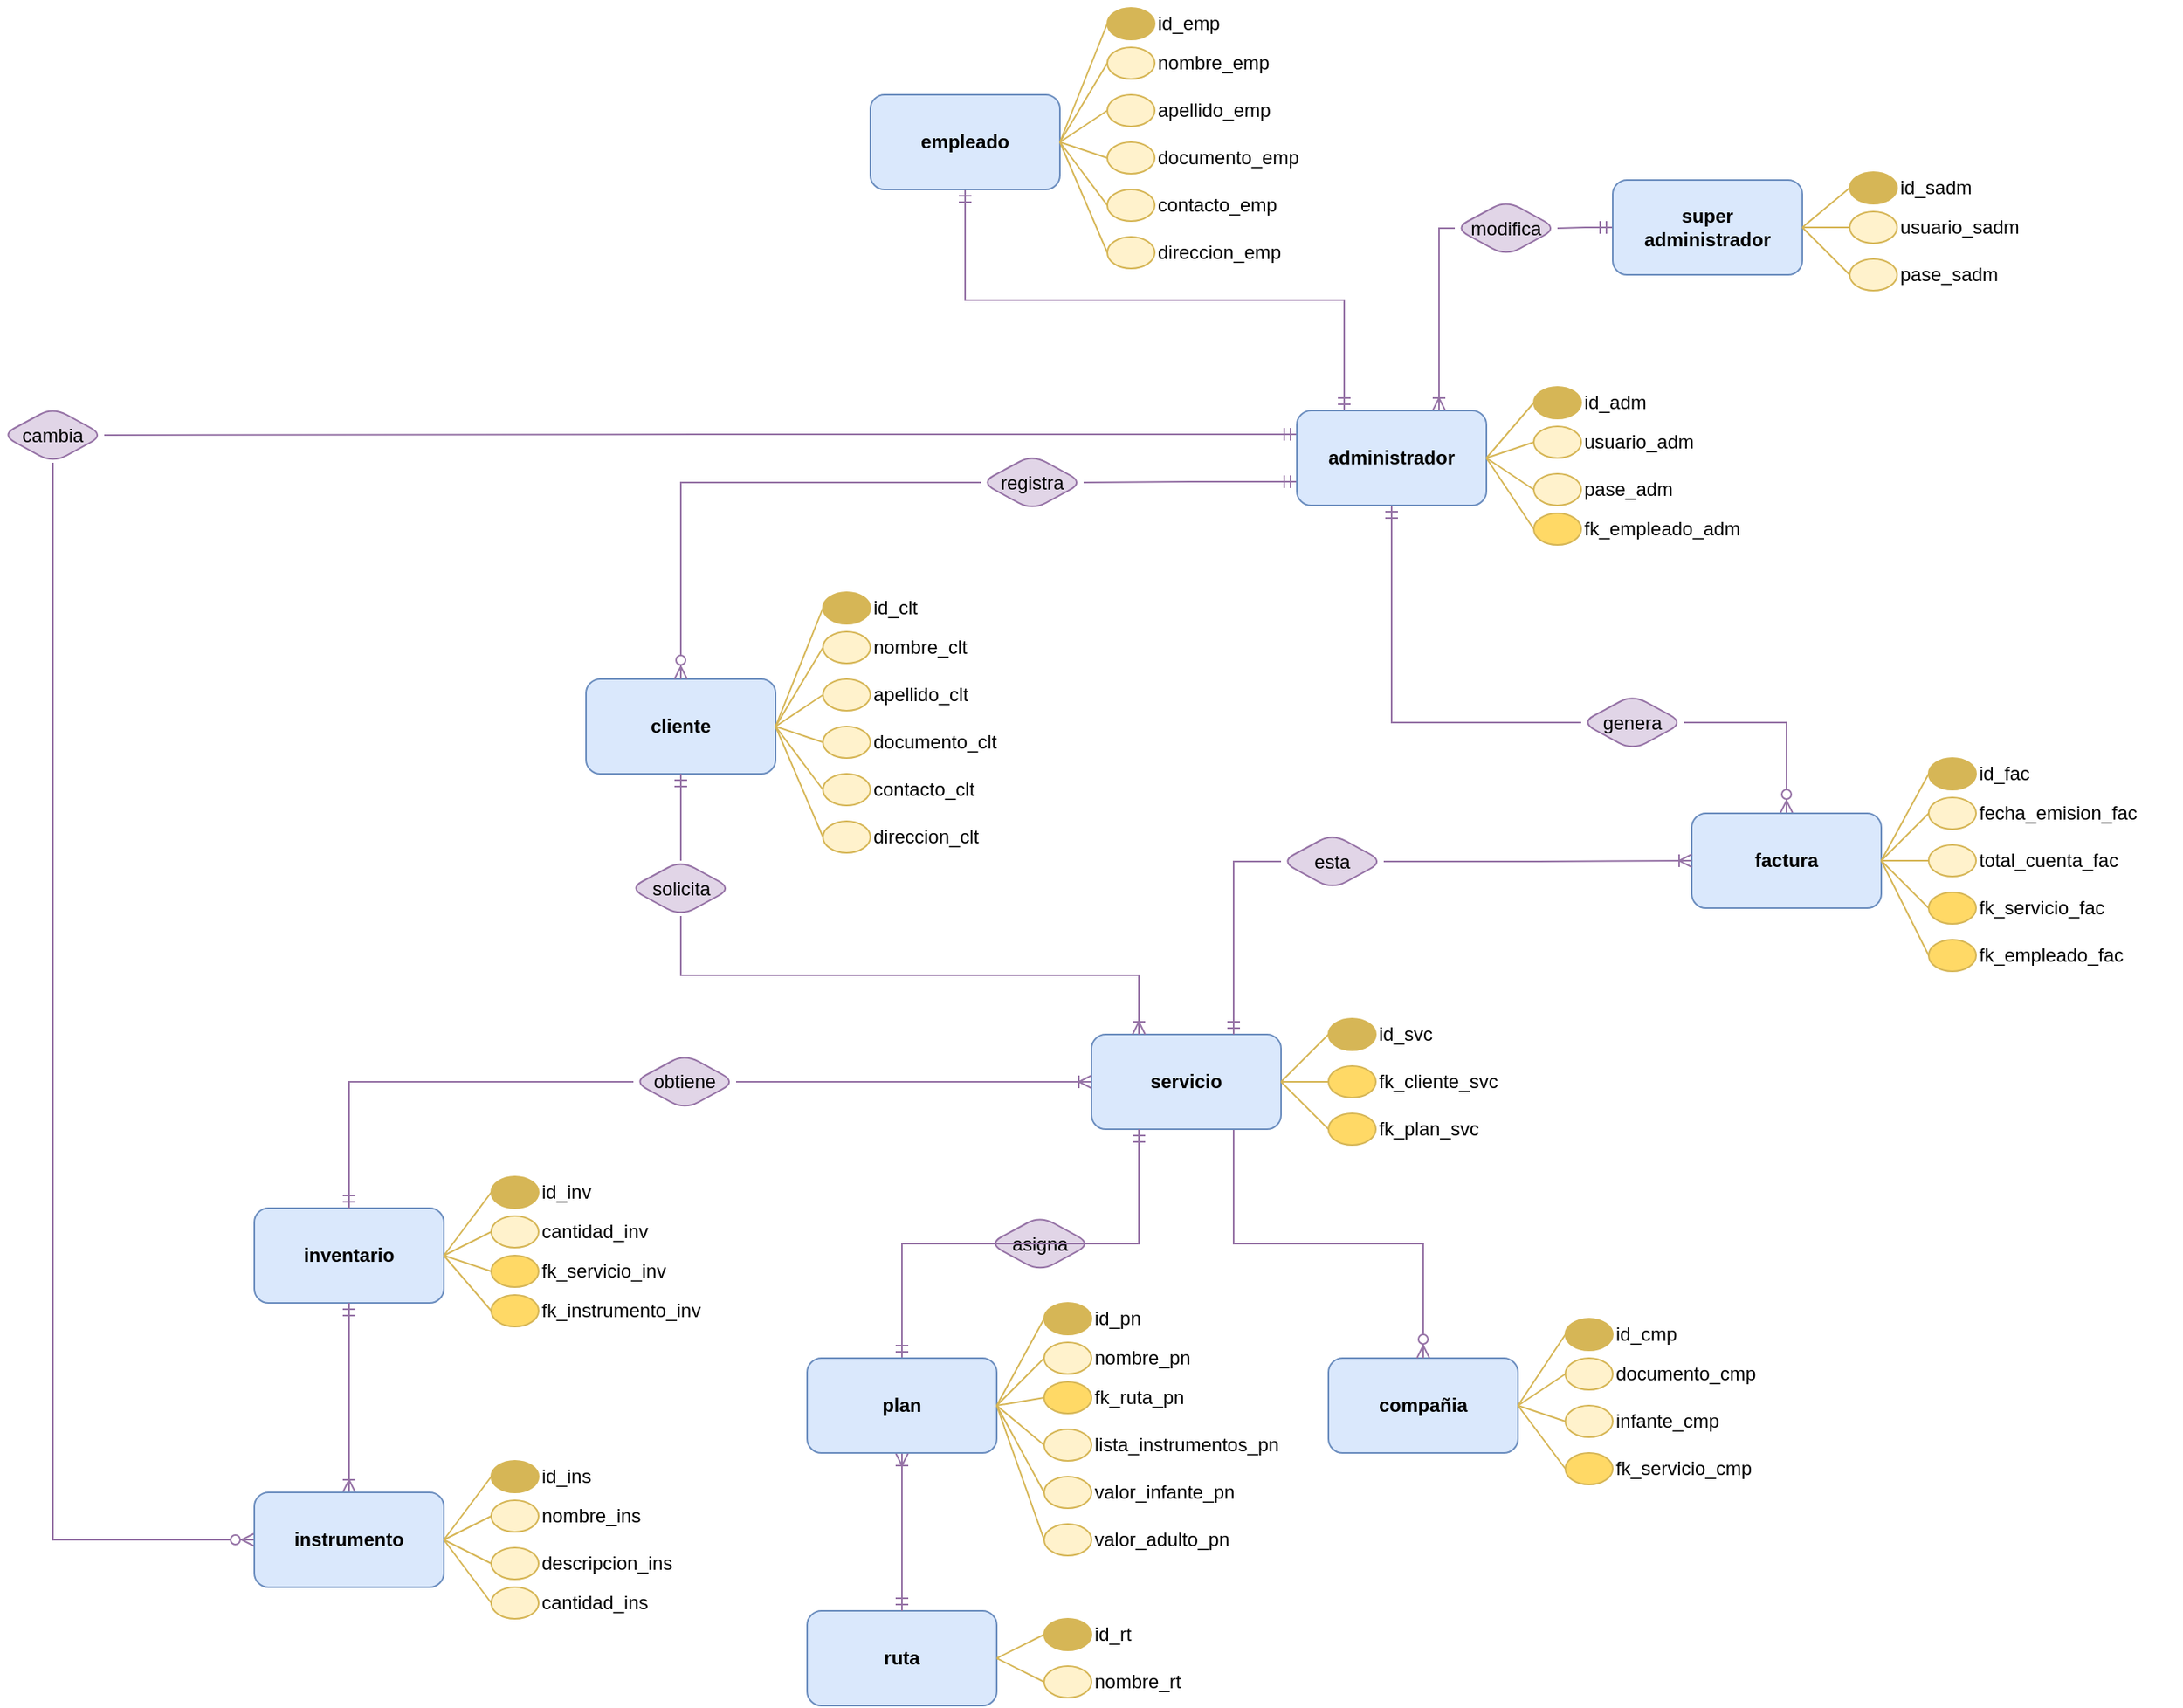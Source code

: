<mxfile version="20.3.0" type="device" pages="3"><diagram id="R2lEEEUBdFMjLlhIrx00" name="branch_main_service"><mxGraphModel dx="1677" dy="519" grid="1" gridSize="10" guides="1" tooltips="1" connect="1" arrows="1" fold="1" page="1" pageScale="1" pageWidth="850" pageHeight="1100" math="0" shadow="0" extFonts="Permanent Marker^https://fonts.googleapis.com/css?family=Permanent+Marker"><root><mxCell id="0"/><mxCell id="1" parent="0"/><mxCell id="MgGobHa3tv8JXcRq93_x-363" value="" style="group" parent="1" vertex="1" connectable="0"><mxGeometry x="-430" y="740" width="290" height="105" as="geometry"/></mxCell><mxCell id="MgGobHa3tv8JXcRq93_x-291" value="inventario" style="rounded=1;whiteSpace=wrap;html=1;hachureGap=4;fillColor=#dae8fc;strokeColor=#6c8ebf;fontStyle=1" parent="MgGobHa3tv8JXcRq93_x-363" vertex="1"><mxGeometry y="25" width="120" height="60" as="geometry"/></mxCell><mxCell id="MgGobHa3tv8JXcRq93_x-292" value="" style="group;align=left;" parent="MgGobHa3tv8JXcRq93_x-363" vertex="1" connectable="0"><mxGeometry x="150" width="90" height="30" as="geometry"/></mxCell><mxCell id="MgGobHa3tv8JXcRq93_x-293" value="" style="ellipse;whiteSpace=wrap;html=1;hachureGap=4;rounded=1;fillColor=#D6B656;strokeColor=#d6b656;align=left;" parent="MgGobHa3tv8JXcRq93_x-292" vertex="1"><mxGeometry y="5" width="30" height="20" as="geometry"/></mxCell><mxCell id="MgGobHa3tv8JXcRq93_x-294" value="id_inv" style="text;html=1;strokeColor=none;fillColor=none;align=left;verticalAlign=middle;whiteSpace=wrap;rounded=0;shadow=0;glass=0;sketch=0;" parent="MgGobHa3tv8JXcRq93_x-292" vertex="1"><mxGeometry x="30" width="60" height="30" as="geometry"/></mxCell><mxCell id="MgGobHa3tv8JXcRq93_x-295" value="" style="group;align=left;" parent="MgGobHa3tv8JXcRq93_x-363" vertex="1" connectable="0"><mxGeometry x="150" y="25" width="120" height="30" as="geometry"/></mxCell><mxCell id="MgGobHa3tv8JXcRq93_x-296" value="" style="ellipse;whiteSpace=wrap;html=1;hachureGap=4;rounded=1;fillColor=#fff2cc;strokeColor=#d6b656;align=left;" parent="MgGobHa3tv8JXcRq93_x-295" vertex="1"><mxGeometry y="5" width="30" height="20" as="geometry"/></mxCell><mxCell id="MgGobHa3tv8JXcRq93_x-297" value="cantidad_inv" style="text;html=1;strokeColor=none;fillColor=none;align=left;verticalAlign=middle;whiteSpace=wrap;rounded=0;shadow=0;glass=0;sketch=0;" parent="MgGobHa3tv8JXcRq93_x-295" vertex="1"><mxGeometry x="30" width="90" height="30" as="geometry"/></mxCell><mxCell id="MgGobHa3tv8JXcRq93_x-298" value="" style="endArrow=none;html=1;rounded=0;entryX=0;entryY=0.5;entryDx=0;entryDy=0;exitX=1;exitY=0.5;exitDx=0;exitDy=0;fillColor=#fff2cc;strokeColor=#d6b656;" parent="MgGobHa3tv8JXcRq93_x-363" source="MgGobHa3tv8JXcRq93_x-291" target="MgGobHa3tv8JXcRq93_x-296" edge="1"><mxGeometry width="50" height="50" relative="1" as="geometry"><mxPoint x="120" y="60" as="sourcePoint"/><mxPoint x="170" y="10" as="targetPoint"/></mxGeometry></mxCell><mxCell id="MgGobHa3tv8JXcRq93_x-303" value="" style="endArrow=none;html=1;rounded=0;entryX=0;entryY=0.5;entryDx=0;entryDy=0;exitX=1;exitY=0.5;exitDx=0;exitDy=0;fillColor=#fff2cc;strokeColor=#d6b656;" parent="MgGobHa3tv8JXcRq93_x-363" source="MgGobHa3tv8JXcRq93_x-291" target="MgGobHa3tv8JXcRq93_x-305" edge="1"><mxGeometry width="50" height="50" relative="1" as="geometry"><mxPoint x="91.5" y="115" as="sourcePoint"/><mxPoint x="150" y="100" as="targetPoint"/></mxGeometry></mxCell><mxCell id="MgGobHa3tv8JXcRq93_x-304" value="" style="endArrow=none;html=1;rounded=0;entryX=0;entryY=0.5;entryDx=0;entryDy=0;exitX=1;exitY=0.5;exitDx=0;exitDy=0;fillColor=#fff2cc;strokeColor=#d6b656;" parent="MgGobHa3tv8JXcRq93_x-363" source="MgGobHa3tv8JXcRq93_x-291" target="MgGobHa3tv8JXcRq93_x-293" edge="1"><mxGeometry width="50" height="50" relative="1" as="geometry"><mxPoint x="-260" y="900" as="sourcePoint"/><mxPoint x="-210" y="850" as="targetPoint"/></mxGeometry></mxCell><mxCell id="MgGobHa3tv8JXcRq93_x-307" value="" style="group" parent="MgGobHa3tv8JXcRq93_x-363" vertex="1" connectable="0"><mxGeometry x="150" y="50" width="140" height="30" as="geometry"/></mxCell><mxCell id="MgGobHa3tv8JXcRq93_x-305" value="" style="ellipse;whiteSpace=wrap;html=1;hachureGap=4;rounded=1;fillColor=#FFD966;strokeColor=#d6b656;align=left;" parent="MgGobHa3tv8JXcRq93_x-307" vertex="1"><mxGeometry y="5" width="30" height="20" as="geometry"/></mxCell><mxCell id="MgGobHa3tv8JXcRq93_x-306" value="fk_servicio_inv" style="text;html=1;strokeColor=none;fillColor=none;align=left;verticalAlign=middle;whiteSpace=wrap;rounded=0;shadow=0;glass=0;sketch=0;" parent="MgGobHa3tv8JXcRq93_x-307" vertex="1"><mxGeometry x="30" width="110" height="30" as="geometry"/></mxCell><mxCell id="MgGobHa3tv8JXcRq93_x-308" value="" style="group" parent="MgGobHa3tv8JXcRq93_x-363" vertex="1" connectable="0"><mxGeometry x="150" y="75" width="140" height="30" as="geometry"/></mxCell><mxCell id="MgGobHa3tv8JXcRq93_x-309" value="" style="ellipse;whiteSpace=wrap;html=1;hachureGap=4;rounded=1;fillColor=#FFD966;strokeColor=#d6b656;align=left;" parent="MgGobHa3tv8JXcRq93_x-308" vertex="1"><mxGeometry y="5" width="30" height="20" as="geometry"/></mxCell><mxCell id="MgGobHa3tv8JXcRq93_x-310" value="fk_instrumento_inv" style="text;html=1;strokeColor=none;fillColor=none;align=left;verticalAlign=middle;whiteSpace=wrap;rounded=0;shadow=0;glass=0;sketch=0;" parent="MgGobHa3tv8JXcRq93_x-308" vertex="1"><mxGeometry x="30" width="110" height="30" as="geometry"/></mxCell><mxCell id="MgGobHa3tv8JXcRq93_x-323" value="" style="endArrow=none;html=1;rounded=0;entryX=0;entryY=0.5;entryDx=0;entryDy=0;exitX=1;exitY=0.5;exitDx=0;exitDy=0;fillColor=#fff2cc;strokeColor=#d6b656;" parent="MgGobHa3tv8JXcRq93_x-363" source="MgGobHa3tv8JXcRq93_x-291" target="MgGobHa3tv8JXcRq93_x-309" edge="1"><mxGeometry width="50" height="50" relative="1" as="geometry"><mxPoint x="130" y="70" as="sourcePoint"/><mxPoint x="160" y="75" as="targetPoint"/></mxGeometry></mxCell><mxCell id="MgGobHa3tv8JXcRq93_x-364" value="" style="fontSize=12;html=1;endArrow=ERoneToMany;startArrow=ERmandOne;rounded=0;exitX=0.5;exitY=1;exitDx=0;exitDy=0;entryX=0.5;entryY=0;entryDx=0;entryDy=0;fillColor=#e1d5e7;strokeColor=#9673a6;" parent="1" source="MgGobHa3tv8JXcRq93_x-291" target="MgGobHa3tv8JXcRq93_x-324" edge="1"><mxGeometry width="100" height="100" relative="1" as="geometry"><mxPoint x="-259" y="950" as="sourcePoint"/><mxPoint x="-159" y="850" as="targetPoint"/></mxGeometry></mxCell><mxCell id="MgGobHa3tv8JXcRq93_x-365" value="" style="group" parent="1" vertex="1" connectable="0"><mxGeometry x="250" y="830" width="290" height="115" as="geometry"/></mxCell><mxCell id="MgGobHa3tv8JXcRq93_x-214" value="compañia" style="rounded=1;whiteSpace=wrap;html=1;hachureGap=4;fillColor=#dae8fc;strokeColor=#6c8ebf;fontStyle=1" parent="MgGobHa3tv8JXcRq93_x-365" vertex="1"><mxGeometry y="30" width="120" height="60" as="geometry"/></mxCell><mxCell id="MgGobHa3tv8JXcRq93_x-215" value="" style="group;align=left;" parent="MgGobHa3tv8JXcRq93_x-365" vertex="1" connectable="0"><mxGeometry x="150" width="90" height="30" as="geometry"/></mxCell><mxCell id="MgGobHa3tv8JXcRq93_x-216" value="" style="ellipse;whiteSpace=wrap;html=1;hachureGap=4;rounded=1;fillColor=#D6B656;strokeColor=#d6b656;align=left;" parent="MgGobHa3tv8JXcRq93_x-215" vertex="1"><mxGeometry y="5" width="30" height="20" as="geometry"/></mxCell><mxCell id="MgGobHa3tv8JXcRq93_x-217" value="id_cmp" style="text;html=1;strokeColor=none;fillColor=none;align=left;verticalAlign=middle;whiteSpace=wrap;rounded=0;shadow=0;glass=0;sketch=0;" parent="MgGobHa3tv8JXcRq93_x-215" vertex="1"><mxGeometry x="30" width="60" height="30" as="geometry"/></mxCell><mxCell id="MgGobHa3tv8JXcRq93_x-218" value="" style="group;align=left;" parent="MgGobHa3tv8JXcRq93_x-365" vertex="1" connectable="0"><mxGeometry x="150" y="25" width="120" height="30" as="geometry"/></mxCell><mxCell id="MgGobHa3tv8JXcRq93_x-219" value="" style="ellipse;whiteSpace=wrap;html=1;hachureGap=4;rounded=1;fillColor=#fff2cc;strokeColor=#d6b656;align=left;" parent="MgGobHa3tv8JXcRq93_x-218" vertex="1"><mxGeometry y="5" width="30" height="20" as="geometry"/></mxCell><mxCell id="MgGobHa3tv8JXcRq93_x-220" value="documento_cmp" style="text;html=1;strokeColor=none;fillColor=none;align=left;verticalAlign=middle;whiteSpace=wrap;rounded=0;shadow=0;glass=0;sketch=0;" parent="MgGobHa3tv8JXcRq93_x-218" vertex="1"><mxGeometry x="30" width="90" height="30" as="geometry"/></mxCell><mxCell id="MgGobHa3tv8JXcRq93_x-221" value="" style="endArrow=none;html=1;rounded=0;entryX=0;entryY=0.5;entryDx=0;entryDy=0;exitX=1;exitY=0.5;exitDx=0;exitDy=0;fillColor=#fff2cc;strokeColor=#d6b656;" parent="MgGobHa3tv8JXcRq93_x-365" source="MgGobHa3tv8JXcRq93_x-214" target="MgGobHa3tv8JXcRq93_x-219" edge="1"><mxGeometry width="50" height="50" relative="1" as="geometry"><mxPoint x="120" y="60" as="sourcePoint"/><mxPoint x="170" y="10" as="targetPoint"/></mxGeometry></mxCell><mxCell id="MgGobHa3tv8JXcRq93_x-222" value="" style="group;align=left;" parent="MgGobHa3tv8JXcRq93_x-365" vertex="1" connectable="0"><mxGeometry x="150" y="55" width="120" height="30" as="geometry"/></mxCell><mxCell id="MgGobHa3tv8JXcRq93_x-223" value="" style="ellipse;whiteSpace=wrap;html=1;hachureGap=4;rounded=1;fillColor=#fff2cc;strokeColor=#d6b656;align=left;" parent="MgGobHa3tv8JXcRq93_x-222" vertex="1"><mxGeometry y="5" width="30" height="20" as="geometry"/></mxCell><mxCell id="MgGobHa3tv8JXcRq93_x-224" value="infante_cmp" style="text;html=1;strokeColor=none;fillColor=none;align=left;verticalAlign=middle;whiteSpace=wrap;rounded=0;shadow=0;glass=0;sketch=0;" parent="MgGobHa3tv8JXcRq93_x-222" vertex="1"><mxGeometry x="30" width="90" height="30" as="geometry"/></mxCell><mxCell id="MgGobHa3tv8JXcRq93_x-225" value="" style="endArrow=none;html=1;rounded=0;entryX=0;entryY=0.5;entryDx=0;entryDy=0;exitX=1;exitY=0.5;exitDx=0;exitDy=0;fillColor=#fff2cc;strokeColor=#d6b656;" parent="MgGobHa3tv8JXcRq93_x-365" source="MgGobHa3tv8JXcRq93_x-214" target="MgGobHa3tv8JXcRq93_x-223" edge="1"><mxGeometry width="50" height="50" relative="1" as="geometry"><mxPoint x="359.4" y="-889.22" as="sourcePoint"/><mxPoint x="390" y="-870" as="targetPoint"/></mxGeometry></mxCell><mxCell id="MgGobHa3tv8JXcRq93_x-229" value="" style="endArrow=none;html=1;rounded=0;entryX=0;entryY=0.5;entryDx=0;entryDy=0;exitX=1;exitY=0.5;exitDx=0;exitDy=0;fillColor=#fff2cc;strokeColor=#d6b656;" parent="MgGobHa3tv8JXcRq93_x-365" source="MgGobHa3tv8JXcRq93_x-214" target="MgGobHa3tv8JXcRq93_x-235" edge="1"><mxGeometry width="50" height="50" relative="1" as="geometry"><mxPoint x="91.5" y="115" as="sourcePoint"/><mxPoint x="150" y="100" as="targetPoint"/></mxGeometry></mxCell><mxCell id="MgGobHa3tv8JXcRq93_x-233" value="" style="endArrow=none;html=1;rounded=0;entryX=0;entryY=0.5;entryDx=0;entryDy=0;exitX=1;exitY=0.5;exitDx=0;exitDy=0;fillColor=#fff2cc;strokeColor=#d6b656;" parent="MgGobHa3tv8JXcRq93_x-365" source="MgGobHa3tv8JXcRq93_x-214" target="MgGobHa3tv8JXcRq93_x-216" edge="1"><mxGeometry width="50" height="50" relative="1" as="geometry"><mxPoint x="-260" y="900" as="sourcePoint"/><mxPoint x="-210" y="850" as="targetPoint"/></mxGeometry></mxCell><mxCell id="MgGobHa3tv8JXcRq93_x-235" value="" style="ellipse;whiteSpace=wrap;html=1;hachureGap=4;rounded=1;fillColor=#FFD966;strokeColor=#d6b656;align=left;" parent="MgGobHa3tv8JXcRq93_x-365" vertex="1"><mxGeometry x="150" y="90" width="30" height="20" as="geometry"/></mxCell><mxCell id="MgGobHa3tv8JXcRq93_x-228" value="fk_servicio_cmp" style="text;html=1;strokeColor=none;fillColor=none;align=left;verticalAlign=middle;whiteSpace=wrap;rounded=0;shadow=0;glass=0;sketch=0;" parent="MgGobHa3tv8JXcRq93_x-365" vertex="1"><mxGeometry x="180" y="85" width="110" height="30" as="geometry"/></mxCell><mxCell id="MgGobHa3tv8JXcRq93_x-368" value="" style="group" parent="1" vertex="1" connectable="0"><mxGeometry x="-220" y="370" width="290" height="175" as="geometry"/></mxCell><mxCell id="MgGobHa3tv8JXcRq93_x-143" value="cliente" style="rounded=1;whiteSpace=wrap;html=1;hachureGap=4;fillColor=#dae8fc;strokeColor=#6c8ebf;fontStyle=1" parent="MgGobHa3tv8JXcRq93_x-368" vertex="1"><mxGeometry y="60" width="120" height="60" as="geometry"/></mxCell><mxCell id="MgGobHa3tv8JXcRq93_x-144" value="" style="group;align=left;" parent="MgGobHa3tv8JXcRq93_x-368" vertex="1" connectable="0"><mxGeometry x="150" width="90" height="30" as="geometry"/></mxCell><mxCell id="MgGobHa3tv8JXcRq93_x-145" value="" style="ellipse;whiteSpace=wrap;html=1;hachureGap=4;rounded=1;fillColor=#D6B656;strokeColor=#d6b656;align=left;" parent="MgGobHa3tv8JXcRq93_x-144" vertex="1"><mxGeometry y="5" width="30" height="20" as="geometry"/></mxCell><mxCell id="MgGobHa3tv8JXcRq93_x-146" value="id_clt" style="text;html=1;strokeColor=none;fillColor=none;align=left;verticalAlign=middle;whiteSpace=wrap;rounded=0;shadow=0;glass=0;sketch=0;" parent="MgGobHa3tv8JXcRq93_x-144" vertex="1"><mxGeometry x="30" width="60" height="30" as="geometry"/></mxCell><mxCell id="MgGobHa3tv8JXcRq93_x-147" value="" style="group;align=left;" parent="MgGobHa3tv8JXcRq93_x-368" vertex="1" connectable="0"><mxGeometry x="150" y="25" width="120" height="30" as="geometry"/></mxCell><mxCell id="MgGobHa3tv8JXcRq93_x-148" value="" style="ellipse;whiteSpace=wrap;html=1;hachureGap=4;rounded=1;fillColor=#fff2cc;strokeColor=#d6b656;align=left;" parent="MgGobHa3tv8JXcRq93_x-147" vertex="1"><mxGeometry y="5" width="30" height="20" as="geometry"/></mxCell><mxCell id="MgGobHa3tv8JXcRq93_x-149" value="nombre_clt" style="text;html=1;strokeColor=none;fillColor=none;align=left;verticalAlign=middle;whiteSpace=wrap;rounded=0;shadow=0;glass=0;sketch=0;" parent="MgGobHa3tv8JXcRq93_x-147" vertex="1"><mxGeometry x="30" width="90" height="30" as="geometry"/></mxCell><mxCell id="MgGobHa3tv8JXcRq93_x-150" value="" style="endArrow=none;html=1;rounded=0;entryX=0;entryY=0.5;entryDx=0;entryDy=0;exitX=1;exitY=0.5;exitDx=0;exitDy=0;fillColor=#fff2cc;strokeColor=#d6b656;" parent="MgGobHa3tv8JXcRq93_x-368" source="MgGobHa3tv8JXcRq93_x-143" target="MgGobHa3tv8JXcRq93_x-148" edge="1"><mxGeometry width="50" height="50" relative="1" as="geometry"><mxPoint x="120" y="60" as="sourcePoint"/><mxPoint x="170" y="10" as="targetPoint"/></mxGeometry></mxCell><mxCell id="MgGobHa3tv8JXcRq93_x-151" value="" style="group;align=left;" parent="MgGobHa3tv8JXcRq93_x-368" vertex="1" connectable="0"><mxGeometry x="150" y="55" width="120" height="30" as="geometry"/></mxCell><mxCell id="MgGobHa3tv8JXcRq93_x-152" value="" style="ellipse;whiteSpace=wrap;html=1;hachureGap=4;rounded=1;fillColor=#fff2cc;strokeColor=#d6b656;align=left;" parent="MgGobHa3tv8JXcRq93_x-151" vertex="1"><mxGeometry y="5" width="30" height="20" as="geometry"/></mxCell><mxCell id="MgGobHa3tv8JXcRq93_x-153" value="apellido_clt" style="text;html=1;strokeColor=none;fillColor=none;align=left;verticalAlign=middle;whiteSpace=wrap;rounded=0;shadow=0;glass=0;sketch=0;" parent="MgGobHa3tv8JXcRq93_x-151" vertex="1"><mxGeometry x="30" width="90" height="30" as="geometry"/></mxCell><mxCell id="MgGobHa3tv8JXcRq93_x-154" value="" style="endArrow=none;html=1;rounded=0;entryX=0;entryY=0.5;entryDx=0;entryDy=0;exitX=1;exitY=0.5;exitDx=0;exitDy=0;fillColor=#fff2cc;strokeColor=#d6b656;" parent="MgGobHa3tv8JXcRq93_x-368" source="MgGobHa3tv8JXcRq93_x-143" target="MgGobHa3tv8JXcRq93_x-152" edge="1"><mxGeometry width="50" height="50" relative="1" as="geometry"><mxPoint x="359.4" y="-889.22" as="sourcePoint"/><mxPoint x="390" y="-870" as="targetPoint"/></mxGeometry></mxCell><mxCell id="MgGobHa3tv8JXcRq93_x-155" value="" style="group;align=left;" parent="MgGobHa3tv8JXcRq93_x-368" vertex="1" connectable="0"><mxGeometry x="150" y="85" width="140" height="30" as="geometry"/></mxCell><mxCell id="MgGobHa3tv8JXcRq93_x-156" value="" style="ellipse;whiteSpace=wrap;html=1;hachureGap=4;rounded=1;fillColor=#fff2cc;strokeColor=#d6b656;align=left;" parent="MgGobHa3tv8JXcRq93_x-155" vertex="1"><mxGeometry y="5" width="30" height="20" as="geometry"/></mxCell><mxCell id="MgGobHa3tv8JXcRq93_x-157" value="documento_clt" style="text;html=1;strokeColor=none;fillColor=none;align=left;verticalAlign=middle;whiteSpace=wrap;rounded=0;shadow=0;glass=0;sketch=0;" parent="MgGobHa3tv8JXcRq93_x-155" vertex="1"><mxGeometry x="30" width="110" height="30" as="geometry"/></mxCell><mxCell id="MgGobHa3tv8JXcRq93_x-158" value="" style="endArrow=none;html=1;rounded=0;entryX=0;entryY=0.5;entryDx=0;entryDy=0;exitX=1;exitY=0.5;exitDx=0;exitDy=0;fillColor=#fff2cc;strokeColor=#d6b656;" parent="MgGobHa3tv8JXcRq93_x-368" source="MgGobHa3tv8JXcRq93_x-143" target="MgGobHa3tv8JXcRq93_x-164" edge="1"><mxGeometry width="50" height="50" relative="1" as="geometry"><mxPoint x="81.5" y="105" as="sourcePoint"/><mxPoint x="111.5" y="146" as="targetPoint"/></mxGeometry></mxCell><mxCell id="MgGobHa3tv8JXcRq93_x-159" value="" style="endArrow=none;html=1;rounded=0;entryX=0;entryY=0.5;entryDx=0;entryDy=0;exitX=1;exitY=0.5;exitDx=0;exitDy=0;fillColor=#fff2cc;strokeColor=#d6b656;" parent="MgGobHa3tv8JXcRq93_x-368" source="MgGobHa3tv8JXcRq93_x-143" target="MgGobHa3tv8JXcRq93_x-156" edge="1"><mxGeometry width="50" height="50" relative="1" as="geometry"><mxPoint x="91.5" y="115" as="sourcePoint"/><mxPoint x="121.5" y="156" as="targetPoint"/></mxGeometry></mxCell><mxCell id="MgGobHa3tv8JXcRq93_x-160" value="" style="group;align=left;" parent="MgGobHa3tv8JXcRq93_x-368" vertex="1" connectable="0"><mxGeometry x="150" y="115" width="140" height="30" as="geometry"/></mxCell><mxCell id="MgGobHa3tv8JXcRq93_x-161" value="" style="ellipse;whiteSpace=wrap;html=1;hachureGap=4;rounded=1;fillColor=#fff2cc;strokeColor=#d6b656;align=left;" parent="MgGobHa3tv8JXcRq93_x-160" vertex="1"><mxGeometry y="5" width="30" height="20" as="geometry"/></mxCell><mxCell id="MgGobHa3tv8JXcRq93_x-162" value="contacto_clt" style="text;html=1;strokeColor=none;fillColor=none;align=left;verticalAlign=middle;whiteSpace=wrap;rounded=0;shadow=0;glass=0;sketch=0;" parent="MgGobHa3tv8JXcRq93_x-160" vertex="1"><mxGeometry x="30" width="110" height="30" as="geometry"/></mxCell><mxCell id="MgGobHa3tv8JXcRq93_x-163" value="" style="group;align=left;" parent="MgGobHa3tv8JXcRq93_x-368" vertex="1" connectable="0"><mxGeometry x="150" y="145" width="140" height="30" as="geometry"/></mxCell><mxCell id="MgGobHa3tv8JXcRq93_x-164" value="" style="ellipse;whiteSpace=wrap;html=1;hachureGap=4;rounded=1;fillColor=#fff2cc;strokeColor=#d6b656;align=left;" parent="MgGobHa3tv8JXcRq93_x-163" vertex="1"><mxGeometry y="5" width="30" height="20" as="geometry"/></mxCell><mxCell id="MgGobHa3tv8JXcRq93_x-165" value="direccion_clt" style="text;html=1;strokeColor=none;fillColor=none;align=left;verticalAlign=middle;whiteSpace=wrap;rounded=0;shadow=0;glass=0;sketch=0;" parent="MgGobHa3tv8JXcRq93_x-163" vertex="1"><mxGeometry x="30" width="110" height="30" as="geometry"/></mxCell><mxCell id="MgGobHa3tv8JXcRq93_x-166" value="" style="endArrow=none;html=1;rounded=0;entryX=0;entryY=0.5;entryDx=0;entryDy=0;exitX=1;exitY=0.5;exitDx=0;exitDy=0;fillColor=#fff2cc;strokeColor=#d6b656;" parent="MgGobHa3tv8JXcRq93_x-368" source="MgGobHa3tv8JXcRq93_x-143" target="MgGobHa3tv8JXcRq93_x-145" edge="1"><mxGeometry width="50" height="50" relative="1" as="geometry"><mxPoint x="-260" y="900" as="sourcePoint"/><mxPoint x="-210" y="850" as="targetPoint"/></mxGeometry></mxCell><mxCell id="MgGobHa3tv8JXcRq93_x-167" value="" style="endArrow=none;html=1;rounded=0;entryX=0;entryY=0.5;entryDx=0;entryDy=0;exitX=1;exitY=0.5;exitDx=0;exitDy=0;fillColor=#fff2cc;strokeColor=#d6b656;" parent="MgGobHa3tv8JXcRq93_x-368" source="MgGobHa3tv8JXcRq93_x-143" target="MgGobHa3tv8JXcRq93_x-161" edge="1"><mxGeometry width="50" height="50" relative="1" as="geometry"><mxPoint x="130" y="100" as="sourcePoint"/><mxPoint x="160.0" y="170" as="targetPoint"/></mxGeometry></mxCell><mxCell id="MgGobHa3tv8JXcRq93_x-372" value="" style="edgeStyle=orthogonalEdgeStyle;fontSize=12;html=1;endArrow=ERzeroToMany;endFill=1;rounded=0;exitX=0.75;exitY=1;exitDx=0;exitDy=0;entryX=0.5;entryY=0;entryDx=0;entryDy=0;fillColor=#e1d5e7;strokeColor=#9673a6;" parent="1" source="MgGobHa3tv8JXcRq93_x-236" target="MgGobHa3tv8JXcRq93_x-214" edge="1"><mxGeometry width="100" height="100" relative="1" as="geometry"><mxPoint x="270" y="860" as="sourcePoint"/><mxPoint x="370" y="760" as="targetPoint"/></mxGeometry></mxCell><mxCell id="MgGobHa3tv8JXcRq93_x-236" value="servicio" style="rounded=1;whiteSpace=wrap;html=1;hachureGap=4;fillColor=#dae8fc;strokeColor=#6c8ebf;fontStyle=1" parent="1" vertex="1"><mxGeometry x="100" y="655" width="120" height="60" as="geometry"/></mxCell><mxCell id="MgGobHa3tv8JXcRq93_x-237" value="" style="group;align=left;" parent="1" vertex="1" connectable="0"><mxGeometry x="250" y="640" width="90" height="30" as="geometry"/></mxCell><mxCell id="MgGobHa3tv8JXcRq93_x-238" value="" style="ellipse;whiteSpace=wrap;html=1;hachureGap=4;rounded=1;fillColor=#D6B656;strokeColor=#d6b656;align=left;" parent="MgGobHa3tv8JXcRq93_x-237" vertex="1"><mxGeometry y="5" width="30" height="20" as="geometry"/></mxCell><mxCell id="MgGobHa3tv8JXcRq93_x-239" value="id_svc" style="text;html=1;strokeColor=none;fillColor=none;align=left;verticalAlign=middle;whiteSpace=wrap;rounded=0;shadow=0;glass=0;sketch=0;" parent="MgGobHa3tv8JXcRq93_x-237" vertex="1"><mxGeometry x="30" width="60" height="30" as="geometry"/></mxCell><mxCell id="MgGobHa3tv8JXcRq93_x-243" value="" style="endArrow=none;html=1;rounded=0;entryX=0;entryY=0.5;entryDx=0;entryDy=0;exitX=1;exitY=0.5;exitDx=0;exitDy=0;fillColor=#fff2cc;strokeColor=#d6b656;" parent="1" source="MgGobHa3tv8JXcRq93_x-236" target="MgGobHa3tv8JXcRq93_x-254" edge="1"><mxGeometry width="50" height="50" relative="1" as="geometry"><mxPoint x="220" y="700" as="sourcePoint"/><mxPoint x="250" y="680" as="targetPoint"/></mxGeometry></mxCell><mxCell id="MgGobHa3tv8JXcRq93_x-248" value="" style="endArrow=none;html=1;rounded=0;entryX=0;entryY=0.5;entryDx=0;entryDy=0;exitX=1;exitY=0.5;exitDx=0;exitDy=0;fillColor=#fff2cc;strokeColor=#d6b656;" parent="1" source="MgGobHa3tv8JXcRq93_x-236" target="MgGobHa3tv8JXcRq93_x-250" edge="1"><mxGeometry width="50" height="50" relative="1" as="geometry"><mxPoint x="191.5" y="755" as="sourcePoint"/><mxPoint x="250" y="740" as="targetPoint"/></mxGeometry></mxCell><mxCell id="MgGobHa3tv8JXcRq93_x-249" value="" style="endArrow=none;html=1;rounded=0;entryX=0;entryY=0.5;entryDx=0;entryDy=0;exitX=1;exitY=0.5;exitDx=0;exitDy=0;fillColor=#fff2cc;strokeColor=#d6b656;" parent="1" source="MgGobHa3tv8JXcRq93_x-236" target="MgGobHa3tv8JXcRq93_x-238" edge="1"><mxGeometry width="50" height="50" relative="1" as="geometry"><mxPoint x="-160" y="1540" as="sourcePoint"/><mxPoint x="-110" y="1490" as="targetPoint"/></mxGeometry></mxCell><mxCell id="MgGobHa3tv8JXcRq93_x-252" value="" style="group" parent="1" vertex="1" connectable="0"><mxGeometry x="250" y="700" width="140" height="30" as="geometry"/></mxCell><mxCell id="MgGobHa3tv8JXcRq93_x-250" value="" style="ellipse;whiteSpace=wrap;html=1;hachureGap=4;rounded=1;fillColor=#FFD966;strokeColor=#d6b656;align=left;" parent="MgGobHa3tv8JXcRq93_x-252" vertex="1"><mxGeometry y="5" width="30" height="20" as="geometry"/></mxCell><mxCell id="MgGobHa3tv8JXcRq93_x-251" value="fk_plan_svc" style="text;html=1;strokeColor=none;fillColor=none;align=left;verticalAlign=middle;whiteSpace=wrap;rounded=0;shadow=0;glass=0;sketch=0;" parent="MgGobHa3tv8JXcRq93_x-252" vertex="1"><mxGeometry x="30" width="110" height="30" as="geometry"/></mxCell><mxCell id="MgGobHa3tv8JXcRq93_x-253" value="" style="group" parent="1" vertex="1" connectable="0"><mxGeometry x="250" y="670" width="140" height="30" as="geometry"/></mxCell><mxCell id="MgGobHa3tv8JXcRq93_x-254" value="" style="ellipse;whiteSpace=wrap;html=1;hachureGap=4;rounded=1;fillColor=#FFD966;strokeColor=#d6b656;align=left;" parent="MgGobHa3tv8JXcRq93_x-253" vertex="1"><mxGeometry y="5" width="30" height="20" as="geometry"/></mxCell><mxCell id="MgGobHa3tv8JXcRq93_x-255" value="fk_cliente_svc" style="text;html=1;strokeColor=none;fillColor=none;align=left;verticalAlign=middle;whiteSpace=wrap;rounded=0;shadow=0;glass=0;sketch=0;" parent="MgGobHa3tv8JXcRq93_x-253" vertex="1"><mxGeometry x="30" width="110" height="30" as="geometry"/></mxCell><mxCell id="MgGobHa3tv8JXcRq93_x-375" value="" style="group" parent="1" vertex="1" connectable="0"><mxGeometry x="35" y="770" width="65" height="35" as="geometry"/></mxCell><mxCell id="MgGobHa3tv8JXcRq93_x-373" value="asigna" style="rhombus;whiteSpace=wrap;html=1;hachureGap=4;rounded=1;fillColor=#e1d5e7;strokeColor=#9673a6;" parent="MgGobHa3tv8JXcRq93_x-375" vertex="1"><mxGeometry width="65" height="35" as="geometry"/></mxCell><mxCell id="MgGobHa3tv8JXcRq93_x-384" value="" style="edgeStyle=orthogonalEdgeStyle;fontSize=12;html=1;endArrow=ERoneToMany;startArrow=none;rounded=0;entryX=0;entryY=0.5;entryDx=0;entryDy=0;exitX=1;exitY=0.5;exitDx=0;exitDy=0;fillColor=#e1d5e7;strokeColor=#9673a6;" parent="1" source="MgGobHa3tv8JXcRq93_x-385" target="MgGobHa3tv8JXcRq93_x-236" edge="1"><mxGeometry width="100" height="100" relative="1" as="geometry"><mxPoint x="-150" y="780" as="sourcePoint"/><mxPoint x="-50" y="680" as="targetPoint"/></mxGeometry></mxCell><mxCell id="MgGobHa3tv8JXcRq93_x-385" value="obtiene" style="rhombus;whiteSpace=wrap;html=1;hachureGap=4;rounded=1;fillColor=#e1d5e7;strokeColor=#9673a6;" parent="1" vertex="1"><mxGeometry x="-190" y="667.5" width="65" height="35" as="geometry"/></mxCell><mxCell id="MgGobHa3tv8JXcRq93_x-386" value="" style="edgeStyle=orthogonalEdgeStyle;fontSize=12;html=1;endArrow=none;startArrow=ERmandOne;rounded=0;entryX=0;entryY=0.5;entryDx=0;entryDy=0;exitX=0.5;exitY=0;exitDx=0;exitDy=0;fillColor=#e1d5e7;strokeColor=#9673a6;" parent="1" source="MgGobHa3tv8JXcRq93_x-291" target="MgGobHa3tv8JXcRq93_x-385" edge="1"><mxGeometry width="100" height="100" relative="1" as="geometry"><mxPoint x="-370" y="765.0" as="sourcePoint"/><mxPoint x="100" y="685.0" as="targetPoint"/></mxGeometry></mxCell><mxCell id="MgGobHa3tv8JXcRq93_x-387" value="" style="edgeStyle=orthogonalEdgeStyle;fontSize=12;html=1;endArrow=ERmandOne;startArrow=ERmandOne;rounded=0;exitX=0.5;exitY=1;exitDx=0;exitDy=0;entryX=0.25;entryY=0;entryDx=0;entryDy=0;fillColor=#e1d5e7;strokeColor=#9673a6;" parent="1" source="MgGobHa3tv8JXcRq93_x-11" target="MgGobHa3tv8JXcRq93_x-50" edge="1"><mxGeometry width="100" height="100" relative="1" as="geometry"><mxPoint x="230" y="460" as="sourcePoint"/><mxPoint x="330" y="360" as="targetPoint"/></mxGeometry></mxCell><mxCell id="MgGobHa3tv8JXcRq93_x-389" value="" style="group" parent="1" vertex="1" connectable="0"><mxGeometry x="-40" width="290" height="175" as="geometry"/></mxCell><mxCell id="MgGobHa3tv8JXcRq93_x-11" value="empleado" style="rounded=1;whiteSpace=wrap;html=1;hachureGap=4;fillColor=#dae8fc;strokeColor=#6c8ebf;fontStyle=1" parent="MgGobHa3tv8JXcRq93_x-389" vertex="1"><mxGeometry y="60" width="120" height="60" as="geometry"/></mxCell><mxCell id="MgGobHa3tv8JXcRq93_x-16" value="" style="group;align=left;" parent="MgGobHa3tv8JXcRq93_x-389" vertex="1" connectable="0"><mxGeometry x="150" width="90" height="30" as="geometry"/></mxCell><mxCell id="MgGobHa3tv8JXcRq93_x-12" value="" style="ellipse;whiteSpace=wrap;html=1;hachureGap=4;rounded=1;fillColor=#D6B656;strokeColor=#d6b656;align=left;" parent="MgGobHa3tv8JXcRq93_x-16" vertex="1"><mxGeometry y="5" width="30" height="20" as="geometry"/></mxCell><mxCell id="MgGobHa3tv8JXcRq93_x-15" value="id_emp" style="text;html=1;strokeColor=none;fillColor=none;align=left;verticalAlign=middle;whiteSpace=wrap;rounded=0;shadow=0;glass=0;sketch=0;" parent="MgGobHa3tv8JXcRq93_x-16" vertex="1"><mxGeometry x="30" width="60" height="30" as="geometry"/></mxCell><mxCell id="MgGobHa3tv8JXcRq93_x-17" value="" style="group;align=left;" parent="MgGobHa3tv8JXcRq93_x-389" vertex="1" connectable="0"><mxGeometry x="150" y="25" width="120" height="30" as="geometry"/></mxCell><mxCell id="MgGobHa3tv8JXcRq93_x-18" value="" style="ellipse;whiteSpace=wrap;html=1;hachureGap=4;rounded=1;fillColor=#fff2cc;strokeColor=#d6b656;align=left;" parent="MgGobHa3tv8JXcRq93_x-17" vertex="1"><mxGeometry y="5" width="30" height="20" as="geometry"/></mxCell><mxCell id="MgGobHa3tv8JXcRq93_x-20" value="nombre_emp" style="text;html=1;strokeColor=none;fillColor=none;align=left;verticalAlign=middle;whiteSpace=wrap;rounded=0;shadow=0;glass=0;sketch=0;" parent="MgGobHa3tv8JXcRq93_x-17" vertex="1"><mxGeometry x="30" width="90" height="30" as="geometry"/></mxCell><mxCell id="MgGobHa3tv8JXcRq93_x-19" value="" style="endArrow=none;html=1;rounded=0;entryX=0;entryY=0.5;entryDx=0;entryDy=0;exitX=1;exitY=0.5;exitDx=0;exitDy=0;fillColor=#fff2cc;strokeColor=#d6b656;" parent="MgGobHa3tv8JXcRq93_x-389" source="MgGobHa3tv8JXcRq93_x-11" target="MgGobHa3tv8JXcRq93_x-18" edge="1"><mxGeometry width="50" height="50" relative="1" as="geometry"><mxPoint x="120" y="60" as="sourcePoint"/><mxPoint x="170" y="10" as="targetPoint"/></mxGeometry></mxCell><mxCell id="MgGobHa3tv8JXcRq93_x-36" value="" style="group;align=left;" parent="MgGobHa3tv8JXcRq93_x-389" vertex="1" connectable="0"><mxGeometry x="150" y="55" width="120" height="30" as="geometry"/></mxCell><mxCell id="MgGobHa3tv8JXcRq93_x-30" value="" style="ellipse;whiteSpace=wrap;html=1;hachureGap=4;rounded=1;fillColor=#fff2cc;strokeColor=#d6b656;align=left;" parent="MgGobHa3tv8JXcRq93_x-36" vertex="1"><mxGeometry y="5" width="30" height="20" as="geometry"/></mxCell><mxCell id="MgGobHa3tv8JXcRq93_x-31" value="apellido_emp" style="text;html=1;strokeColor=none;fillColor=none;align=left;verticalAlign=middle;whiteSpace=wrap;rounded=0;shadow=0;glass=0;sketch=0;" parent="MgGobHa3tv8JXcRq93_x-36" vertex="1"><mxGeometry x="30" width="90" height="30" as="geometry"/></mxCell><mxCell id="MgGobHa3tv8JXcRq93_x-32" value="" style="endArrow=none;html=1;rounded=0;entryX=0;entryY=0.5;entryDx=0;entryDy=0;exitX=1;exitY=0.5;exitDx=0;exitDy=0;fillColor=#fff2cc;strokeColor=#d6b656;" parent="MgGobHa3tv8JXcRq93_x-389" source="MgGobHa3tv8JXcRq93_x-11" target="MgGobHa3tv8JXcRq93_x-30" edge="1"><mxGeometry width="50" height="50" relative="1" as="geometry"><mxPoint x="359.4" y="-889.22" as="sourcePoint"/><mxPoint x="390" y="-870" as="targetPoint"/></mxGeometry></mxCell><mxCell id="MgGobHa3tv8JXcRq93_x-37" value="" style="group;align=left;" parent="MgGobHa3tv8JXcRq93_x-389" vertex="1" connectable="0"><mxGeometry x="150" y="85" width="140" height="30" as="geometry"/></mxCell><mxCell id="MgGobHa3tv8JXcRq93_x-38" value="" style="ellipse;whiteSpace=wrap;html=1;hachureGap=4;rounded=1;fillColor=#fff2cc;strokeColor=#d6b656;align=left;" parent="MgGobHa3tv8JXcRq93_x-37" vertex="1"><mxGeometry y="5" width="30" height="20" as="geometry"/></mxCell><mxCell id="MgGobHa3tv8JXcRq93_x-39" value="documento_emp" style="text;html=1;strokeColor=none;fillColor=none;align=left;verticalAlign=middle;whiteSpace=wrap;rounded=0;shadow=0;glass=0;sketch=0;" parent="MgGobHa3tv8JXcRq93_x-37" vertex="1"><mxGeometry x="30" width="110" height="30" as="geometry"/></mxCell><mxCell id="MgGobHa3tv8JXcRq93_x-40" value="" style="endArrow=none;html=1;rounded=0;entryX=0;entryY=0.5;entryDx=0;entryDy=0;exitX=1;exitY=0.5;exitDx=0;exitDy=0;fillColor=#fff2cc;strokeColor=#d6b656;" parent="MgGobHa3tv8JXcRq93_x-389" source="MgGobHa3tv8JXcRq93_x-11" target="MgGobHa3tv8JXcRq93_x-46" edge="1"><mxGeometry width="50" height="50" relative="1" as="geometry"><mxPoint x="81.5" y="105" as="sourcePoint"/><mxPoint x="111.5" y="146" as="targetPoint"/></mxGeometry></mxCell><mxCell id="MgGobHa3tv8JXcRq93_x-41" value="" style="endArrow=none;html=1;rounded=0;entryX=0;entryY=0.5;entryDx=0;entryDy=0;exitX=1;exitY=0.5;exitDx=0;exitDy=0;fillColor=#fff2cc;strokeColor=#d6b656;" parent="MgGobHa3tv8JXcRq93_x-389" source="MgGobHa3tv8JXcRq93_x-11" target="MgGobHa3tv8JXcRq93_x-38" edge="1"><mxGeometry width="50" height="50" relative="1" as="geometry"><mxPoint x="91.5" y="115" as="sourcePoint"/><mxPoint x="121.5" y="156" as="targetPoint"/></mxGeometry></mxCell><mxCell id="MgGobHa3tv8JXcRq93_x-42" value="" style="group;align=left;" parent="MgGobHa3tv8JXcRq93_x-389" vertex="1" connectable="0"><mxGeometry x="150" y="115" width="140" height="30" as="geometry"/></mxCell><mxCell id="MgGobHa3tv8JXcRq93_x-43" value="" style="ellipse;whiteSpace=wrap;html=1;hachureGap=4;rounded=1;fillColor=#fff2cc;strokeColor=#d6b656;align=left;" parent="MgGobHa3tv8JXcRq93_x-42" vertex="1"><mxGeometry y="5" width="30" height="20" as="geometry"/></mxCell><mxCell id="MgGobHa3tv8JXcRq93_x-44" value="contacto_emp" style="text;html=1;strokeColor=none;fillColor=none;align=left;verticalAlign=middle;whiteSpace=wrap;rounded=0;shadow=0;glass=0;sketch=0;" parent="MgGobHa3tv8JXcRq93_x-42" vertex="1"><mxGeometry x="30" width="110" height="30" as="geometry"/></mxCell><mxCell id="MgGobHa3tv8JXcRq93_x-45" value="" style="group;align=left;" parent="MgGobHa3tv8JXcRq93_x-389" vertex="1" connectable="0"><mxGeometry x="150" y="145" width="140" height="30" as="geometry"/></mxCell><mxCell id="MgGobHa3tv8JXcRq93_x-46" value="" style="ellipse;whiteSpace=wrap;html=1;hachureGap=4;rounded=1;fillColor=#fff2cc;strokeColor=#d6b656;align=left;" parent="MgGobHa3tv8JXcRq93_x-45" vertex="1"><mxGeometry y="5" width="30" height="20" as="geometry"/></mxCell><mxCell id="MgGobHa3tv8JXcRq93_x-47" value="direccion_emp" style="text;html=1;strokeColor=none;fillColor=none;align=left;verticalAlign=middle;whiteSpace=wrap;rounded=0;shadow=0;glass=0;sketch=0;" parent="MgGobHa3tv8JXcRq93_x-45" vertex="1"><mxGeometry x="30" width="110" height="30" as="geometry"/></mxCell><mxCell id="MgGobHa3tv8JXcRq93_x-14" value="" style="endArrow=none;html=1;rounded=0;entryX=0;entryY=0.5;entryDx=0;entryDy=0;exitX=1;exitY=0.5;exitDx=0;exitDy=0;fillColor=#fff2cc;strokeColor=#d6b656;" parent="MgGobHa3tv8JXcRq93_x-389" source="MgGobHa3tv8JXcRq93_x-11" target="MgGobHa3tv8JXcRq93_x-12" edge="1"><mxGeometry width="50" height="50" relative="1" as="geometry"><mxPoint x="-260" y="900" as="sourcePoint"/><mxPoint x="-210" y="850" as="targetPoint"/></mxGeometry></mxCell><mxCell id="MgGobHa3tv8JXcRq93_x-99" value="" style="endArrow=none;html=1;rounded=0;entryX=0;entryY=0.5;entryDx=0;entryDy=0;exitX=1;exitY=0.5;exitDx=0;exitDy=0;fillColor=#fff2cc;strokeColor=#d6b656;" parent="MgGobHa3tv8JXcRq93_x-389" source="MgGobHa3tv8JXcRq93_x-11" target="MgGobHa3tv8JXcRq93_x-43" edge="1"><mxGeometry width="50" height="50" relative="1" as="geometry"><mxPoint x="130" y="100" as="sourcePoint"/><mxPoint x="160.0" y="170" as="targetPoint"/></mxGeometry></mxCell><mxCell id="MgGobHa3tv8JXcRq93_x-392" value="" style="edgeStyle=orthogonalEdgeStyle;fontSize=12;html=1;endArrow=ERzeroToMany;startArrow=none;rounded=0;exitX=0;exitY=0.5;exitDx=0;exitDy=0;entryX=0.5;entryY=0;entryDx=0;entryDy=0;fillColor=#e1d5e7;strokeColor=#9673a6;" parent="1" source="MgGobHa3tv8JXcRq93_x-393" target="MgGobHa3tv8JXcRq93_x-143" edge="1"><mxGeometry width="100" height="100" relative="1" as="geometry"><mxPoint x="130" y="535" as="sourcePoint"/><mxPoint x="230" y="435" as="targetPoint"/></mxGeometry></mxCell><mxCell id="MgGobHa3tv8JXcRq93_x-393" value="registra" style="rhombus;whiteSpace=wrap;html=1;hachureGap=4;rounded=1;fillColor=#e1d5e7;strokeColor=#9673a6;" parent="1" vertex="1"><mxGeometry x="30" y="288" width="65" height="35" as="geometry"/></mxCell><mxCell id="MgGobHa3tv8JXcRq93_x-394" value="" style="edgeStyle=orthogonalEdgeStyle;fontSize=12;html=1;endArrow=none;startArrow=ERmandOne;rounded=0;exitX=0;exitY=0.75;exitDx=0;exitDy=0;entryX=1;entryY=0.5;entryDx=0;entryDy=0;fillColor=#e1d5e7;strokeColor=#9673a6;" parent="1" source="MgGobHa3tv8JXcRq93_x-50" target="MgGobHa3tv8JXcRq93_x-393" edge="1"><mxGeometry width="100" height="100" relative="1" as="geometry"><mxPoint x="430" y="295" as="sourcePoint"/><mxPoint x="-160" y="430" as="targetPoint"/></mxGeometry></mxCell><mxCell id="MgGobHa3tv8JXcRq93_x-396" value="" style="edgeStyle=orthogonalEdgeStyle;fontSize=12;html=1;endArrow=ERoneToMany;startArrow=none;rounded=0;exitX=0;exitY=0.5;exitDx=0;exitDy=0;entryX=0.75;entryY=0;entryDx=0;entryDy=0;fillColor=#e1d5e7;strokeColor=#9673a6;" parent="1" source="MgGobHa3tv8JXcRq93_x-397" target="MgGobHa3tv8JXcRq93_x-50" edge="1"><mxGeometry width="100" height="100" relative="1" as="geometry"><mxPoint x="270" y="100" as="sourcePoint"/><mxPoint x="370" as="targetPoint"/></mxGeometry></mxCell><mxCell id="MgGobHa3tv8JXcRq93_x-397" value="modifica" style="rhombus;whiteSpace=wrap;html=1;hachureGap=4;rounded=1;fillColor=#e1d5e7;strokeColor=#9673a6;" parent="1" vertex="1"><mxGeometry x="330" y="127" width="65" height="35" as="geometry"/></mxCell><mxCell id="MgGobHa3tv8JXcRq93_x-398" value="" style="edgeStyle=orthogonalEdgeStyle;fontSize=12;html=1;endArrow=none;startArrow=ERmandOne;rounded=0;exitX=0;exitY=0.5;exitDx=0;exitDy=0;entryX=1;entryY=0.5;entryDx=0;entryDy=0;fillColor=#e1d5e7;strokeColor=#9673a6;" parent="1" source="MgGobHa3tv8JXcRq93_x-106" target="MgGobHa3tv8JXcRq93_x-397" edge="1"><mxGeometry width="100" height="100" relative="1" as="geometry"><mxPoint x="390" y="148" as="sourcePoint"/><mxPoint x="290" y="312" as="targetPoint"/></mxGeometry></mxCell><mxCell id="MgGobHa3tv8JXcRq93_x-402" value="" style="edgeStyle=orthogonalEdgeStyle;fontSize=12;html=1;endArrow=ERoneToMany;startArrow=none;rounded=0;exitX=0.5;exitY=1;exitDx=0;exitDy=0;entryX=0.25;entryY=0;entryDx=0;entryDy=0;fillColor=#e1d5e7;strokeColor=#9673a6;" parent="1" source="MgGobHa3tv8JXcRq93_x-400" target="MgGobHa3tv8JXcRq93_x-236" edge="1"><mxGeometry width="100" height="100" relative="1" as="geometry"><mxPoint x="20" y="705" as="sourcePoint"/><mxPoint x="120" y="605" as="targetPoint"/></mxGeometry></mxCell><mxCell id="MgGobHa3tv8JXcRq93_x-400" value="solicita" style="rhombus;whiteSpace=wrap;html=1;hachureGap=4;rounded=1;fillColor=#e1d5e7;strokeColor=#9673a6;" parent="1" vertex="1"><mxGeometry x="-192.5" y="545" width="65" height="35" as="geometry"/></mxCell><mxCell id="MgGobHa3tv8JXcRq93_x-403" value="" style="edgeStyle=orthogonalEdgeStyle;fontSize=12;html=1;endArrow=none;startArrow=ERmandOne;rounded=0;exitX=0.5;exitY=1;exitDx=0;exitDy=0;entryX=0.5;entryY=0;entryDx=0;entryDy=0;fillColor=#e1d5e7;strokeColor=#9673a6;" parent="1" source="MgGobHa3tv8JXcRq93_x-143" target="MgGobHa3tv8JXcRq93_x-400" edge="1"><mxGeometry width="100" height="100" relative="1" as="geometry"><mxPoint x="-160.0" y="490" as="sourcePoint"/><mxPoint x="160" y="680" as="targetPoint"/></mxGeometry></mxCell><mxCell id="iVmApr5OEPog_YIXMgbA-2" value="" style="edgeStyle=orthogonalEdgeStyle;fontSize=12;html=1;endArrow=ERzeroToMany;startArrow=none;rounded=0;exitX=0.5;exitY=1;exitDx=0;exitDy=0;entryX=0;entryY=0.5;entryDx=0;entryDy=0;fillColor=#e1d5e7;strokeColor=#9673a6;" parent="1" source="iVmApr5OEPog_YIXMgbA-3" target="MgGobHa3tv8JXcRq93_x-324" edge="1"><mxGeometry width="100" height="100" relative="1" as="geometry"><mxPoint x="70" y="585" as="sourcePoint"/><mxPoint x="-569.231" y="885" as="targetPoint"/></mxGeometry></mxCell><mxCell id="iVmApr5OEPog_YIXMgbA-3" value="cambia" style="rhombus;whiteSpace=wrap;html=1;hachureGap=4;rounded=1;fillColor=#e1d5e7;strokeColor=#9673a6;" parent="1" vertex="1"><mxGeometry x="-590" y="258" width="65" height="35" as="geometry"/></mxCell><mxCell id="iVmApr5OEPog_YIXMgbA-4" value="" style="edgeStyle=orthogonalEdgeStyle;fontSize=12;html=1;endArrow=none;startArrow=ERmandOne;rounded=0;exitX=0;exitY=0.25;exitDx=0;exitDy=0;entryX=1;entryY=0.5;entryDx=0;entryDy=0;fillColor=#e1d5e7;strokeColor=#9673a6;" parent="1" source="MgGobHa3tv8JXcRq93_x-50" target="iVmApr5OEPog_YIXMgbA-3" edge="1"><mxGeometry width="100" height="100" relative="1" as="geometry"><mxPoint x="230.0" y="275" as="sourcePoint"/><mxPoint x="-430" y="985" as="targetPoint"/><Array as="points"/></mxGeometry></mxCell><mxCell id="iVmApr5OEPog_YIXMgbA-26" value="" style="edgeStyle=orthogonalEdgeStyle;fontSize=12;html=1;endArrow=ERzeroToMany;startArrow=none;rounded=0;exitX=1;exitY=0.5;exitDx=0;exitDy=0;entryX=0.5;entryY=0;entryDx=0;entryDy=0;fillColor=#e1d5e7;strokeColor=#9673a6;" parent="1" source="iVmApr5OEPog_YIXMgbA-27" target="iVmApr5OEPog_YIXMgbA-6" edge="1"><mxGeometry width="100" height="100" relative="1" as="geometry"><mxPoint x="600" y="875" as="sourcePoint"/><mxPoint x="700" y="775" as="targetPoint"/></mxGeometry></mxCell><mxCell id="iVmApr5OEPog_YIXMgbA-27" value="genera" style="rhombus;whiteSpace=wrap;html=1;hachureGap=4;rounded=1;fillColor=#e1d5e7;strokeColor=#9673a6;" parent="1" vertex="1"><mxGeometry x="410" y="440" width="65" height="35" as="geometry"/></mxCell><mxCell id="iVmApr5OEPog_YIXMgbA-28" value="" style="edgeStyle=orthogonalEdgeStyle;fontSize=12;html=1;endArrow=none;startArrow=ERmandOne;rounded=0;exitX=0.5;exitY=1;exitDx=0;exitDy=0;entryX=0;entryY=0.5;entryDx=0;entryDy=0;fillColor=#e1d5e7;strokeColor=#9673a6;" parent="1" source="MgGobHa3tv8JXcRq93_x-50" target="iVmApr5OEPog_YIXMgbA-27" edge="1"><mxGeometry width="100" height="100" relative="1" as="geometry"><mxPoint x="557.5" y="535" as="sourcePoint"/><mxPoint x="257.5" y="375" as="targetPoint"/></mxGeometry></mxCell><mxCell id="iVmApr5OEPog_YIXMgbA-29" value="" style="group" parent="1" vertex="1" connectable="0"><mxGeometry x="430" y="104" width="270" height="85" as="geometry"/></mxCell><mxCell id="MgGobHa3tv8JXcRq93_x-106" value="super&lt;br&gt;administrador" style="rounded=1;whiteSpace=wrap;html=1;hachureGap=4;fillColor=#dae8fc;strokeColor=#6c8ebf;fontStyle=1" parent="iVmApr5OEPog_YIXMgbA-29" vertex="1"><mxGeometry y="10" width="120" height="60" as="geometry"/></mxCell><mxCell id="MgGobHa3tv8JXcRq93_x-107" value="" style="group;align=left;" parent="iVmApr5OEPog_YIXMgbA-29" vertex="1" connectable="0"><mxGeometry x="150" width="90" height="30" as="geometry"/></mxCell><mxCell id="MgGobHa3tv8JXcRq93_x-108" value="" style="ellipse;whiteSpace=wrap;html=1;hachureGap=4;rounded=1;fillColor=#D6B656;strokeColor=#d6b656;align=left;" parent="MgGobHa3tv8JXcRq93_x-107" vertex="1"><mxGeometry y="5" width="30" height="20" as="geometry"/></mxCell><mxCell id="MgGobHa3tv8JXcRq93_x-109" value="id_sadm" style="text;html=1;strokeColor=none;fillColor=none;align=left;verticalAlign=middle;whiteSpace=wrap;rounded=0;shadow=0;glass=0;sketch=0;" parent="MgGobHa3tv8JXcRq93_x-107" vertex="1"><mxGeometry x="30" width="60" height="30" as="geometry"/></mxCell><mxCell id="MgGobHa3tv8JXcRq93_x-110" value="" style="group;align=left;" parent="iVmApr5OEPog_YIXMgbA-29" vertex="1" connectable="0"><mxGeometry x="150" y="25" width="120" height="30" as="geometry"/></mxCell><mxCell id="MgGobHa3tv8JXcRq93_x-111" value="" style="ellipse;whiteSpace=wrap;html=1;hachureGap=4;rounded=1;fillColor=#fff2cc;strokeColor=#d6b656;align=left;" parent="MgGobHa3tv8JXcRq93_x-110" vertex="1"><mxGeometry y="5" width="30" height="20" as="geometry"/></mxCell><mxCell id="MgGobHa3tv8JXcRq93_x-112" value="usuario_sadm" style="text;html=1;strokeColor=none;fillColor=none;align=left;verticalAlign=middle;whiteSpace=wrap;rounded=0;shadow=0;glass=0;sketch=0;" parent="MgGobHa3tv8JXcRq93_x-110" vertex="1"><mxGeometry x="30" width="90" height="30" as="geometry"/></mxCell><mxCell id="MgGobHa3tv8JXcRq93_x-113" value="" style="endArrow=none;html=1;rounded=0;entryX=0;entryY=0.5;entryDx=0;entryDy=0;exitX=1;exitY=0.5;exitDx=0;exitDy=0;fillColor=#fff2cc;strokeColor=#d6b656;" parent="iVmApr5OEPog_YIXMgbA-29" source="MgGobHa3tv8JXcRq93_x-106" target="MgGobHa3tv8JXcRq93_x-111" edge="1"><mxGeometry width="50" height="50" relative="1" as="geometry"><mxPoint x="120" y="60" as="sourcePoint"/><mxPoint x="170" y="10" as="targetPoint"/></mxGeometry></mxCell><mxCell id="MgGobHa3tv8JXcRq93_x-114" value="" style="group;align=left;" parent="iVmApr5OEPog_YIXMgbA-29" vertex="1" connectable="0"><mxGeometry x="150" y="55" width="120" height="30" as="geometry"/></mxCell><mxCell id="MgGobHa3tv8JXcRq93_x-115" value="" style="ellipse;whiteSpace=wrap;html=1;hachureGap=4;rounded=1;fillColor=#fff2cc;strokeColor=#d6b656;align=left;" parent="MgGobHa3tv8JXcRq93_x-114" vertex="1"><mxGeometry y="5" width="30" height="20" as="geometry"/></mxCell><mxCell id="MgGobHa3tv8JXcRq93_x-116" value="pase_sadm" style="text;html=1;strokeColor=none;fillColor=none;align=left;verticalAlign=middle;whiteSpace=wrap;rounded=0;shadow=0;glass=0;sketch=0;" parent="MgGobHa3tv8JXcRq93_x-114" vertex="1"><mxGeometry x="30" width="90" height="30" as="geometry"/></mxCell><mxCell id="MgGobHa3tv8JXcRq93_x-117" value="" style="endArrow=none;html=1;rounded=0;entryX=0;entryY=0.5;entryDx=0;entryDy=0;exitX=1;exitY=0.5;exitDx=0;exitDy=0;fillColor=#fff2cc;strokeColor=#d6b656;" parent="iVmApr5OEPog_YIXMgbA-29" source="MgGobHa3tv8JXcRq93_x-106" target="MgGobHa3tv8JXcRq93_x-115" edge="1"><mxGeometry width="50" height="50" relative="1" as="geometry"><mxPoint x="359.4" y="-889.22" as="sourcePoint"/><mxPoint x="390" y="-870" as="targetPoint"/></mxGeometry></mxCell><mxCell id="MgGobHa3tv8JXcRq93_x-123" value="" style="endArrow=none;html=1;rounded=0;entryX=0;entryY=0.5;entryDx=0;entryDy=0;exitX=1;exitY=0.5;exitDx=0;exitDy=0;fillColor=#fff2cc;strokeColor=#d6b656;" parent="iVmApr5OEPog_YIXMgbA-29" source="MgGobHa3tv8JXcRq93_x-106" target="MgGobHa3tv8JXcRq93_x-108" edge="1"><mxGeometry width="50" height="50" relative="1" as="geometry"><mxPoint x="-260" y="900" as="sourcePoint"/><mxPoint x="-210" y="850" as="targetPoint"/></mxGeometry></mxCell><mxCell id="iVmApr5OEPog_YIXMgbA-34" value="" style="group" parent="1" vertex="1" connectable="0"><mxGeometry x="480" y="475" width="310" height="145" as="geometry"/></mxCell><mxCell id="iVmApr5OEPog_YIXMgbA-6" value="factura" style="rounded=1;whiteSpace=wrap;html=1;hachureGap=4;fillColor=#dae8fc;strokeColor=#6c8ebf;fontStyle=1" parent="iVmApr5OEPog_YIXMgbA-34" vertex="1"><mxGeometry y="40" width="120" height="60" as="geometry"/></mxCell><mxCell id="iVmApr5OEPog_YIXMgbA-7" value="" style="group;align=left;" parent="iVmApr5OEPog_YIXMgbA-34" vertex="1" connectable="0"><mxGeometry x="150" width="90" height="30" as="geometry"/></mxCell><mxCell id="iVmApr5OEPog_YIXMgbA-8" value="" style="ellipse;whiteSpace=wrap;html=1;hachureGap=4;rounded=1;fillColor=#D6B656;strokeColor=#d6b656;align=left;" parent="iVmApr5OEPog_YIXMgbA-7" vertex="1"><mxGeometry y="5" width="30" height="20" as="geometry"/></mxCell><mxCell id="iVmApr5OEPog_YIXMgbA-9" value="id_fac" style="text;html=1;strokeColor=none;fillColor=none;align=left;verticalAlign=middle;whiteSpace=wrap;rounded=0;shadow=0;glass=0;sketch=0;" parent="iVmApr5OEPog_YIXMgbA-7" vertex="1"><mxGeometry x="30" width="60" height="30" as="geometry"/></mxCell><mxCell id="iVmApr5OEPog_YIXMgbA-10" value="" style="group;align=left;" parent="iVmApr5OEPog_YIXMgbA-34" vertex="1" connectable="0"><mxGeometry x="150" y="25" width="140" height="30" as="geometry"/></mxCell><mxCell id="iVmApr5OEPog_YIXMgbA-11" value="" style="ellipse;whiteSpace=wrap;html=1;hachureGap=4;rounded=1;fillColor=#fff2cc;strokeColor=#d6b656;align=left;" parent="iVmApr5OEPog_YIXMgbA-10" vertex="1"><mxGeometry y="5" width="30" height="20" as="geometry"/></mxCell><mxCell id="iVmApr5OEPog_YIXMgbA-12" value="fecha_emision_fac" style="text;html=1;strokeColor=none;fillColor=none;align=left;verticalAlign=middle;whiteSpace=wrap;rounded=0;shadow=0;glass=0;sketch=0;" parent="iVmApr5OEPog_YIXMgbA-10" vertex="1"><mxGeometry x="30" width="110" height="30" as="geometry"/></mxCell><mxCell id="iVmApr5OEPog_YIXMgbA-13" value="" style="endArrow=none;html=1;rounded=0;entryX=0;entryY=0.5;entryDx=0;entryDy=0;exitX=1;exitY=0.5;exitDx=0;exitDy=0;fillColor=#fff2cc;strokeColor=#d6b656;" parent="iVmApr5OEPog_YIXMgbA-34" source="iVmApr5OEPog_YIXMgbA-6" target="iVmApr5OEPog_YIXMgbA-11" edge="1"><mxGeometry width="50" height="50" relative="1" as="geometry"><mxPoint x="120" y="60" as="sourcePoint"/><mxPoint x="170" y="10" as="targetPoint"/></mxGeometry></mxCell><mxCell id="iVmApr5OEPog_YIXMgbA-14" value="" style="group;align=left;" parent="iVmApr5OEPog_YIXMgbA-34" vertex="1" connectable="0"><mxGeometry x="150" y="55" width="120" height="30" as="geometry"/></mxCell><mxCell id="iVmApr5OEPog_YIXMgbA-15" value="" style="ellipse;whiteSpace=wrap;html=1;hachureGap=4;rounded=1;fillColor=#fff2cc;strokeColor=#d6b656;align=left;" parent="iVmApr5OEPog_YIXMgbA-14" vertex="1"><mxGeometry y="5" width="30" height="20" as="geometry"/></mxCell><mxCell id="iVmApr5OEPog_YIXMgbA-16" value="total_cuenta_fac" style="text;html=1;strokeColor=none;fillColor=none;align=left;verticalAlign=middle;whiteSpace=wrap;rounded=0;shadow=0;glass=0;sketch=0;" parent="iVmApr5OEPog_YIXMgbA-14" vertex="1"><mxGeometry x="30" width="90" height="30" as="geometry"/></mxCell><mxCell id="iVmApr5OEPog_YIXMgbA-17" value="" style="endArrow=none;html=1;rounded=0;entryX=0;entryY=0.5;entryDx=0;entryDy=0;exitX=1;exitY=0.5;exitDx=0;exitDy=0;fillColor=#fff2cc;strokeColor=#d6b656;" parent="iVmApr5OEPog_YIXMgbA-34" source="iVmApr5OEPog_YIXMgbA-6" target="iVmApr5OEPog_YIXMgbA-15" edge="1"><mxGeometry width="50" height="50" relative="1" as="geometry"><mxPoint x="359.4" y="-889.22" as="sourcePoint"/><mxPoint x="390" y="-870" as="targetPoint"/></mxGeometry></mxCell><mxCell id="iVmApr5OEPog_YIXMgbA-21" value="" style="endArrow=none;html=1;rounded=0;exitX=1;exitY=0.5;exitDx=0;exitDy=0;fillColor=#fff2cc;strokeColor=#d6b656;entryX=0;entryY=0.5;entryDx=0;entryDy=0;" parent="iVmApr5OEPog_YIXMgbA-34" source="iVmApr5OEPog_YIXMgbA-6" target="iVmApr5OEPog_YIXMgbA-25" edge="1"><mxGeometry width="50" height="50" relative="1" as="geometry"><mxPoint x="81.5" y="105" as="sourcePoint"/><mxPoint x="150" y="130" as="targetPoint"/></mxGeometry></mxCell><mxCell id="iVmApr5OEPog_YIXMgbA-22" value="" style="endArrow=none;html=1;rounded=0;entryX=0;entryY=0.5;entryDx=0;entryDy=0;exitX=1;exitY=0.5;exitDx=0;exitDy=0;fillColor=#fff2cc;strokeColor=#d6b656;" parent="iVmApr5OEPog_YIXMgbA-34" source="iVmApr5OEPog_YIXMgbA-6" target="iVmApr5OEPog_YIXMgbA-33" edge="1"><mxGeometry width="50" height="50" relative="1" as="geometry"><mxPoint x="91.5" y="115" as="sourcePoint"/><mxPoint x="150" y="100" as="targetPoint"/></mxGeometry></mxCell><mxCell id="iVmApr5OEPog_YIXMgbA-23" value="" style="endArrow=none;html=1;rounded=0;entryX=0;entryY=0.5;entryDx=0;entryDy=0;exitX=1;exitY=0.5;exitDx=0;exitDy=0;fillColor=#fff2cc;strokeColor=#d6b656;" parent="iVmApr5OEPog_YIXMgbA-34" source="iVmApr5OEPog_YIXMgbA-6" target="iVmApr5OEPog_YIXMgbA-8" edge="1"><mxGeometry width="50" height="50" relative="1" as="geometry"><mxPoint x="-260" y="900" as="sourcePoint"/><mxPoint x="-210" y="850" as="targetPoint"/></mxGeometry></mxCell><mxCell id="iVmApr5OEPog_YIXMgbA-30" value="" style="group" parent="iVmApr5OEPog_YIXMgbA-34" vertex="1" connectable="0"><mxGeometry x="150" y="115" width="160" height="30" as="geometry"/></mxCell><mxCell id="iVmApr5OEPog_YIXMgbA-24" value="fk_empleado_fac" style="text;html=1;strokeColor=none;fillColor=none;align=left;verticalAlign=middle;whiteSpace=wrap;rounded=0;shadow=0;glass=0;sketch=0;" parent="iVmApr5OEPog_YIXMgbA-30" vertex="1"><mxGeometry x="30" width="130" height="30" as="geometry"/></mxCell><mxCell id="iVmApr5OEPog_YIXMgbA-25" value="" style="ellipse;whiteSpace=wrap;html=1;hachureGap=4;rounded=1;fillColor=#FFD966;strokeColor=#d6b656;align=left;" parent="iVmApr5OEPog_YIXMgbA-30" vertex="1"><mxGeometry y="5" width="30" height="20" as="geometry"/></mxCell><mxCell id="iVmApr5OEPog_YIXMgbA-31" value="" style="group" parent="iVmApr5OEPog_YIXMgbA-34" vertex="1" connectable="0"><mxGeometry x="150" y="85" width="160" height="30" as="geometry"/></mxCell><mxCell id="iVmApr5OEPog_YIXMgbA-32" value="fk_servicio_fac" style="text;html=1;strokeColor=none;fillColor=none;align=left;verticalAlign=middle;whiteSpace=wrap;rounded=0;shadow=0;glass=0;sketch=0;" parent="iVmApr5OEPog_YIXMgbA-31" vertex="1"><mxGeometry x="30" width="130" height="30" as="geometry"/></mxCell><mxCell id="iVmApr5OEPog_YIXMgbA-33" value="" style="ellipse;whiteSpace=wrap;html=1;hachureGap=4;rounded=1;fillColor=#FFD966;strokeColor=#d6b656;align=left;" parent="iVmApr5OEPog_YIXMgbA-31" vertex="1"><mxGeometry y="5" width="30" height="20" as="geometry"/></mxCell><mxCell id="cmIRA88N_w7I1srTUY5a-5" value="" style="group" parent="1" vertex="1" connectable="0"><mxGeometry x="-430" y="920" width="270" height="110" as="geometry"/></mxCell><mxCell id="MgGobHa3tv8JXcRq93_x-324" value="instrumento" style="rounded=1;whiteSpace=wrap;html=1;hachureGap=4;fillColor=#dae8fc;strokeColor=#6c8ebf;fontStyle=1" parent="cmIRA88N_w7I1srTUY5a-5" vertex="1"><mxGeometry y="25" width="120" height="60" as="geometry"/></mxCell><mxCell id="MgGobHa3tv8JXcRq93_x-325" value="" style="group;align=left;" parent="cmIRA88N_w7I1srTUY5a-5" vertex="1" connectable="0"><mxGeometry x="150" width="90" height="30" as="geometry"/></mxCell><mxCell id="MgGobHa3tv8JXcRq93_x-326" value="" style="ellipse;whiteSpace=wrap;html=1;hachureGap=4;rounded=1;fillColor=#D6B656;strokeColor=#d6b656;align=left;" parent="MgGobHa3tv8JXcRq93_x-325" vertex="1"><mxGeometry y="5" width="30" height="20" as="geometry"/></mxCell><mxCell id="MgGobHa3tv8JXcRq93_x-327" value="id_ins" style="text;html=1;strokeColor=none;fillColor=none;align=left;verticalAlign=middle;whiteSpace=wrap;rounded=0;shadow=0;glass=0;sketch=0;" parent="MgGobHa3tv8JXcRq93_x-325" vertex="1"><mxGeometry x="30" width="60" height="30" as="geometry"/></mxCell><mxCell id="MgGobHa3tv8JXcRq93_x-328" value="" style="group;align=left;" parent="cmIRA88N_w7I1srTUY5a-5" vertex="1" connectable="0"><mxGeometry x="150" y="25" width="120" height="30" as="geometry"/></mxCell><mxCell id="MgGobHa3tv8JXcRq93_x-329" value="" style="ellipse;whiteSpace=wrap;html=1;hachureGap=4;rounded=1;fillColor=#fff2cc;strokeColor=#d6b656;align=left;" parent="MgGobHa3tv8JXcRq93_x-328" vertex="1"><mxGeometry y="5" width="30" height="20" as="geometry"/></mxCell><mxCell id="MgGobHa3tv8JXcRq93_x-330" value="nombre_ins" style="text;html=1;strokeColor=none;fillColor=none;align=left;verticalAlign=middle;whiteSpace=wrap;rounded=0;shadow=0;glass=0;sketch=0;" parent="MgGobHa3tv8JXcRq93_x-328" vertex="1"><mxGeometry x="30" width="90" height="30" as="geometry"/></mxCell><mxCell id="MgGobHa3tv8JXcRq93_x-331" value="" style="endArrow=none;html=1;rounded=0;entryX=0;entryY=0.5;entryDx=0;entryDy=0;exitX=1;exitY=0.5;exitDx=0;exitDy=0;fillColor=#fff2cc;strokeColor=#d6b656;" parent="cmIRA88N_w7I1srTUY5a-5" source="MgGobHa3tv8JXcRq93_x-324" target="MgGobHa3tv8JXcRq93_x-329" edge="1"><mxGeometry width="50" height="50" relative="1" as="geometry"><mxPoint x="120" y="60" as="sourcePoint"/><mxPoint x="170" y="10" as="targetPoint"/></mxGeometry></mxCell><mxCell id="MgGobHa3tv8JXcRq93_x-332" value="" style="group;align=left;" parent="cmIRA88N_w7I1srTUY5a-5" vertex="1" connectable="0"><mxGeometry x="150" y="55" width="120" height="30" as="geometry"/></mxCell><mxCell id="MgGobHa3tv8JXcRq93_x-333" value="" style="ellipse;whiteSpace=wrap;html=1;hachureGap=4;rounded=1;fillColor=#fff2cc;strokeColor=#d6b656;align=left;" parent="MgGobHa3tv8JXcRq93_x-332" vertex="1"><mxGeometry y="5" width="30" height="20" as="geometry"/></mxCell><mxCell id="MgGobHa3tv8JXcRq93_x-334" value="descripcion_ins" style="text;html=1;strokeColor=none;fillColor=none;align=left;verticalAlign=middle;whiteSpace=wrap;rounded=0;shadow=0;glass=0;sketch=0;" parent="MgGobHa3tv8JXcRq93_x-332" vertex="1"><mxGeometry x="30" width="90" height="30" as="geometry"/></mxCell><mxCell id="MgGobHa3tv8JXcRq93_x-335" value="" style="endArrow=none;html=1;rounded=0;entryX=0;entryY=0.5;entryDx=0;entryDy=0;exitX=1;exitY=0.5;exitDx=0;exitDy=0;fillColor=#fff2cc;strokeColor=#d6b656;" parent="cmIRA88N_w7I1srTUY5a-5" source="MgGobHa3tv8JXcRq93_x-324" target="MgGobHa3tv8JXcRq93_x-333" edge="1"><mxGeometry width="50" height="50" relative="1" as="geometry"><mxPoint x="359.4" y="-889.22" as="sourcePoint"/><mxPoint x="390" y="-870" as="targetPoint"/></mxGeometry></mxCell><mxCell id="MgGobHa3tv8JXcRq93_x-343" value="" style="endArrow=none;html=1;rounded=0;entryX=0;entryY=0.5;entryDx=0;entryDy=0;exitX=1;exitY=0.5;exitDx=0;exitDy=0;fillColor=#fff2cc;strokeColor=#d6b656;" parent="cmIRA88N_w7I1srTUY5a-5" source="MgGobHa3tv8JXcRq93_x-324" target="MgGobHa3tv8JXcRq93_x-326" edge="1"><mxGeometry width="50" height="50" relative="1" as="geometry"><mxPoint x="-260" y="900" as="sourcePoint"/><mxPoint x="-210" y="850" as="targetPoint"/></mxGeometry></mxCell><mxCell id="cmIRA88N_w7I1srTUY5a-1" value="" style="group;align=left;" parent="cmIRA88N_w7I1srTUY5a-5" vertex="1" connectable="0"><mxGeometry x="150" y="80" width="120" height="30" as="geometry"/></mxCell><mxCell id="cmIRA88N_w7I1srTUY5a-2" value="" style="ellipse;whiteSpace=wrap;html=1;hachureGap=4;rounded=1;fillColor=#fff2cc;strokeColor=#d6b656;align=left;" parent="cmIRA88N_w7I1srTUY5a-1" vertex="1"><mxGeometry y="5" width="30" height="20" as="geometry"/></mxCell><mxCell id="cmIRA88N_w7I1srTUY5a-3" value="cantidad_ins" style="text;html=1;strokeColor=none;fillColor=none;align=left;verticalAlign=middle;whiteSpace=wrap;rounded=0;shadow=0;glass=0;sketch=0;" parent="cmIRA88N_w7I1srTUY5a-1" vertex="1"><mxGeometry x="30" width="90" height="30" as="geometry"/></mxCell><mxCell id="cmIRA88N_w7I1srTUY5a-4" value="" style="endArrow=none;html=1;rounded=0;entryX=0;entryY=0.5;entryDx=0;entryDy=0;exitX=1;exitY=0.5;exitDx=0;exitDy=0;fillColor=#fff2cc;strokeColor=#d6b656;" parent="cmIRA88N_w7I1srTUY5a-5" source="MgGobHa3tv8JXcRq93_x-324" target="cmIRA88N_w7I1srTUY5a-2" edge="1"><mxGeometry width="50" height="50" relative="1" as="geometry"><mxPoint x="130" y="50" as="sourcePoint"/><mxPoint x="160" y="80" as="targetPoint"/></mxGeometry></mxCell><mxCell id="MgGobHa3tv8JXcRq93_x-371" value="" style="edgeStyle=orthogonalEdgeStyle;fontSize=12;html=1;endArrow=ERmandOne;startArrow=ERmandOne;rounded=0;entryX=0.25;entryY=1;entryDx=0;entryDy=0;exitX=0.5;exitY=0;exitDx=0;exitDy=0;fillColor=#e1d5e7;strokeColor=#9673a6;" parent="1" source="MgGobHa3tv8JXcRq93_x-189" target="MgGobHa3tv8JXcRq93_x-236" edge="1"><mxGeometry width="100" height="100" relative="1" as="geometry"><mxPoint x="50" y="790" as="sourcePoint"/><mxPoint x="120" y="690" as="targetPoint"/></mxGeometry></mxCell><mxCell id="Dqg5uiioA5KpYLMepVaW-41" value="" style="group" parent="1" vertex="1" connectable="0"><mxGeometry x="-80" y="1020" width="270" height="60" as="geometry"/></mxCell><mxCell id="Dqg5uiioA5KpYLMepVaW-22" value="ruta" style="rounded=1;whiteSpace=wrap;html=1;hachureGap=4;fillColor=#dae8fc;strokeColor=#6c8ebf;fontStyle=1" parent="Dqg5uiioA5KpYLMepVaW-41" vertex="1"><mxGeometry width="120" height="60" as="geometry"/></mxCell><mxCell id="Dqg5uiioA5KpYLMepVaW-23" value="" style="group;align=left;" parent="Dqg5uiioA5KpYLMepVaW-41" vertex="1" connectable="0"><mxGeometry x="150" width="90" height="30" as="geometry"/></mxCell><mxCell id="Dqg5uiioA5KpYLMepVaW-24" value="" style="ellipse;whiteSpace=wrap;html=1;hachureGap=4;rounded=1;fillColor=#D6B656;strokeColor=#d6b656;align=left;" parent="Dqg5uiioA5KpYLMepVaW-23" vertex="1"><mxGeometry y="5" width="30" height="20" as="geometry"/></mxCell><mxCell id="Dqg5uiioA5KpYLMepVaW-25" value="id_rt" style="text;html=1;strokeColor=none;fillColor=none;align=left;verticalAlign=middle;whiteSpace=wrap;rounded=0;shadow=0;glass=0;sketch=0;" parent="Dqg5uiioA5KpYLMepVaW-23" vertex="1"><mxGeometry x="30" width="60" height="30" as="geometry"/></mxCell><mxCell id="Dqg5uiioA5KpYLMepVaW-26" value="" style="group;align=left;" parent="Dqg5uiioA5KpYLMepVaW-41" vertex="1" connectable="0"><mxGeometry x="150" y="30" width="120" height="30" as="geometry"/></mxCell><mxCell id="Dqg5uiioA5KpYLMepVaW-27" value="" style="ellipse;whiteSpace=wrap;html=1;hachureGap=4;rounded=1;fillColor=#fff2cc;strokeColor=#d6b656;align=left;" parent="Dqg5uiioA5KpYLMepVaW-26" vertex="1"><mxGeometry y="5" width="30" height="20" as="geometry"/></mxCell><mxCell id="Dqg5uiioA5KpYLMepVaW-28" value="nombre_rt" style="text;html=1;strokeColor=none;fillColor=none;align=left;verticalAlign=middle;whiteSpace=wrap;rounded=0;shadow=0;glass=0;sketch=0;" parent="Dqg5uiioA5KpYLMepVaW-26" vertex="1"><mxGeometry x="30" width="90" height="30" as="geometry"/></mxCell><mxCell id="Dqg5uiioA5KpYLMepVaW-29" value="" style="endArrow=none;html=1;rounded=0;entryX=0;entryY=0.5;entryDx=0;entryDy=0;exitX=1;exitY=0.5;exitDx=0;exitDy=0;fillColor=#fff2cc;strokeColor=#d6b656;" parent="Dqg5uiioA5KpYLMepVaW-41" source="Dqg5uiioA5KpYLMepVaW-22" target="Dqg5uiioA5KpYLMepVaW-27" edge="1"><mxGeometry width="50" height="50" relative="1" as="geometry"><mxPoint x="120" y="60" as="sourcePoint"/><mxPoint x="170" y="10" as="targetPoint"/></mxGeometry></mxCell><mxCell id="Dqg5uiioA5KpYLMepVaW-38" value="" style="endArrow=none;html=1;rounded=0;entryX=0;entryY=0.5;entryDx=0;entryDy=0;exitX=1;exitY=0.5;exitDx=0;exitDy=0;fillColor=#fff2cc;strokeColor=#d6b656;" parent="Dqg5uiioA5KpYLMepVaW-41" source="Dqg5uiioA5KpYLMepVaW-22" target="Dqg5uiioA5KpYLMepVaW-24" edge="1"><mxGeometry width="50" height="50" relative="1" as="geometry"><mxPoint x="-260" y="900" as="sourcePoint"/><mxPoint x="-210" y="850" as="targetPoint"/></mxGeometry></mxCell><mxCell id="Dqg5uiioA5KpYLMepVaW-44" value="" style="edgeStyle=orthogonalEdgeStyle;fontSize=12;html=1;endArrow=ERoneToMany;startArrow=ERmandOne;rounded=0;entryX=0.5;entryY=1;entryDx=0;entryDy=0;exitX=0.5;exitY=0;exitDx=0;exitDy=0;fillColor=#e1d5e7;strokeColor=#9673a6;" parent="1" source="Dqg5uiioA5KpYLMepVaW-22" target="MgGobHa3tv8JXcRq93_x-189" edge="1"><mxGeometry width="100" height="100" relative="1" as="geometry"><mxPoint x="-60" y="1060" as="sourcePoint"/><mxPoint x="40" y="960" as="targetPoint"/></mxGeometry></mxCell><mxCell id="Dqg5uiioA5KpYLMepVaW-45" value="" style="group" parent="1" vertex="1" connectable="0"><mxGeometry x="-80" y="820" width="310" height="170" as="geometry"/></mxCell><mxCell id="MgGobHa3tv8JXcRq93_x-197" value="" style="group;align=left;" parent="Dqg5uiioA5KpYLMepVaW-45" vertex="1" connectable="0"><mxGeometry x="150" y="80" width="160" height="30" as="geometry"/></mxCell><mxCell id="MgGobHa3tv8JXcRq93_x-198" value="" style="ellipse;whiteSpace=wrap;html=1;hachureGap=4;rounded=1;fillColor=#fff2cc;strokeColor=#d6b656;align=left;" parent="MgGobHa3tv8JXcRq93_x-197" vertex="1"><mxGeometry y="5" width="30" height="20" as="geometry"/></mxCell><mxCell id="MgGobHa3tv8JXcRq93_x-199" value="lista_instrumentos_pn" style="text;html=1;strokeColor=none;fillColor=none;align=left;verticalAlign=middle;whiteSpace=wrap;rounded=0;shadow=0;glass=0;sketch=0;" parent="MgGobHa3tv8JXcRq93_x-197" vertex="1"><mxGeometry x="30" width="130" height="30" as="geometry"/></mxCell><mxCell id="87K-18I42zt-exbXbGXm-1" value="" style="group;align=left;" parent="Dqg5uiioA5KpYLMepVaW-45" vertex="1" connectable="0"><mxGeometry x="150" y="50" width="160" height="30" as="geometry"/></mxCell><mxCell id="87K-18I42zt-exbXbGXm-2" value="" style="ellipse;whiteSpace=wrap;html=1;hachureGap=4;rounded=1;fillColor=#FFD966;strokeColor=#d6b656;align=left;" parent="87K-18I42zt-exbXbGXm-1" vertex="1"><mxGeometry y="5" width="30" height="20" as="geometry"/></mxCell><mxCell id="87K-18I42zt-exbXbGXm-3" value="fk_ruta_pn" style="text;html=1;strokeColor=none;fillColor=none;align=left;verticalAlign=middle;whiteSpace=wrap;rounded=0;shadow=0;glass=0;sketch=0;" parent="87K-18I42zt-exbXbGXm-1" vertex="1"><mxGeometry x="30" width="130" height="30" as="geometry"/></mxCell><mxCell id="MgGobHa3tv8JXcRq93_x-189" value="plan" style="rounded=1;whiteSpace=wrap;html=1;hachureGap=4;fillColor=#dae8fc;strokeColor=#6c8ebf;fontStyle=1" parent="Dqg5uiioA5KpYLMepVaW-45" vertex="1"><mxGeometry y="40" width="120" height="60" as="geometry"/></mxCell><mxCell id="MgGobHa3tv8JXcRq93_x-190" value="" style="group;align=left;" parent="Dqg5uiioA5KpYLMepVaW-45" vertex="1" connectable="0"><mxGeometry x="150" width="90" height="30" as="geometry"/></mxCell><mxCell id="MgGobHa3tv8JXcRq93_x-191" value="" style="ellipse;whiteSpace=wrap;html=1;hachureGap=4;rounded=1;fillColor=#D6B656;strokeColor=#d6b656;align=left;" parent="MgGobHa3tv8JXcRq93_x-190" vertex="1"><mxGeometry y="5" width="30" height="20" as="geometry"/></mxCell><mxCell id="MgGobHa3tv8JXcRq93_x-192" value="id_pn" style="text;html=1;strokeColor=none;fillColor=none;align=left;verticalAlign=middle;whiteSpace=wrap;rounded=0;shadow=0;glass=0;sketch=0;" parent="MgGobHa3tv8JXcRq93_x-190" vertex="1"><mxGeometry x="30" width="60" height="30" as="geometry"/></mxCell><mxCell id="MgGobHa3tv8JXcRq93_x-193" value="" style="group;align=left;" parent="Dqg5uiioA5KpYLMepVaW-45" vertex="1" connectable="0"><mxGeometry x="150" y="25" width="120" height="30" as="geometry"/></mxCell><mxCell id="MgGobHa3tv8JXcRq93_x-194" value="" style="ellipse;whiteSpace=wrap;html=1;hachureGap=4;rounded=1;fillColor=#fff2cc;strokeColor=#d6b656;align=left;" parent="MgGobHa3tv8JXcRq93_x-193" vertex="1"><mxGeometry y="5" width="30" height="20" as="geometry"/></mxCell><mxCell id="MgGobHa3tv8JXcRq93_x-195" value="nombre_pn" style="text;html=1;strokeColor=none;fillColor=none;align=left;verticalAlign=middle;whiteSpace=wrap;rounded=0;shadow=0;glass=0;sketch=0;" parent="MgGobHa3tv8JXcRq93_x-193" vertex="1"><mxGeometry x="30" width="90" height="30" as="geometry"/></mxCell><mxCell id="MgGobHa3tv8JXcRq93_x-196" value="" style="endArrow=none;html=1;rounded=0;entryX=0;entryY=0.5;entryDx=0;entryDy=0;exitX=1;exitY=0.5;exitDx=0;exitDy=0;fillColor=#fff2cc;strokeColor=#d6b656;" parent="Dqg5uiioA5KpYLMepVaW-45" source="MgGobHa3tv8JXcRq93_x-189" target="MgGobHa3tv8JXcRq93_x-194" edge="1"><mxGeometry width="50" height="50" relative="1" as="geometry"><mxPoint x="120" y="60" as="sourcePoint"/><mxPoint x="170" y="10" as="targetPoint"/></mxGeometry></mxCell><mxCell id="MgGobHa3tv8JXcRq93_x-200" value="" style="endArrow=none;html=1;rounded=0;entryX=0;entryY=0.5;entryDx=0;entryDy=0;exitX=1;exitY=0.5;exitDx=0;exitDy=0;fillColor=#fff2cc;strokeColor=#d6b656;" parent="Dqg5uiioA5KpYLMepVaW-45" source="MgGobHa3tv8JXcRq93_x-189" target="MgGobHa3tv8JXcRq93_x-198" edge="1"><mxGeometry width="50" height="50" relative="1" as="geometry"><mxPoint x="359.4" y="-889.22" as="sourcePoint"/><mxPoint x="390" y="-870" as="targetPoint"/></mxGeometry></mxCell><mxCell id="MgGobHa3tv8JXcRq93_x-201" value="" style="group;align=left;" parent="Dqg5uiioA5KpYLMepVaW-45" vertex="1" connectable="0"><mxGeometry x="150" y="110" width="140" height="30" as="geometry"/></mxCell><mxCell id="MgGobHa3tv8JXcRq93_x-202" value="" style="ellipse;whiteSpace=wrap;html=1;hachureGap=4;rounded=1;fillColor=#fff2cc;strokeColor=#d6b656;align=left;" parent="MgGobHa3tv8JXcRq93_x-201" vertex="1"><mxGeometry y="5" width="30" height="20" as="geometry"/></mxCell><mxCell id="MgGobHa3tv8JXcRq93_x-203" value="valor_infante_pn" style="text;html=1;strokeColor=none;fillColor=none;align=left;verticalAlign=middle;whiteSpace=wrap;rounded=0;shadow=0;glass=0;sketch=0;" parent="MgGobHa3tv8JXcRq93_x-201" vertex="1"><mxGeometry x="30" width="110" height="30" as="geometry"/></mxCell><mxCell id="MgGobHa3tv8JXcRq93_x-205" value="" style="endArrow=none;html=1;rounded=0;entryX=0;entryY=0.5;entryDx=0;entryDy=0;exitX=1;exitY=0.5;exitDx=0;exitDy=0;fillColor=#fff2cc;strokeColor=#d6b656;" parent="Dqg5uiioA5KpYLMepVaW-45" source="MgGobHa3tv8JXcRq93_x-189" target="MgGobHa3tv8JXcRq93_x-202" edge="1"><mxGeometry width="50" height="50" relative="1" as="geometry"><mxPoint x="91.5" y="115" as="sourcePoint"/><mxPoint x="121.5" y="156" as="targetPoint"/></mxGeometry></mxCell><mxCell id="MgGobHa3tv8JXcRq93_x-206" value="" style="group;align=left;" parent="Dqg5uiioA5KpYLMepVaW-45" vertex="1" connectable="0"><mxGeometry x="150" y="140" width="140" height="30" as="geometry"/></mxCell><mxCell id="MgGobHa3tv8JXcRq93_x-207" value="" style="ellipse;whiteSpace=wrap;html=1;hachureGap=4;rounded=1;fillColor=#fff2cc;strokeColor=#d6b656;align=left;" parent="MgGobHa3tv8JXcRq93_x-206" vertex="1"><mxGeometry y="5" width="30" height="20" as="geometry"/></mxCell><mxCell id="MgGobHa3tv8JXcRq93_x-208" value="valor_adulto_pn" style="text;html=1;strokeColor=none;fillColor=none;align=left;verticalAlign=middle;whiteSpace=wrap;rounded=0;shadow=0;glass=0;sketch=0;" parent="MgGobHa3tv8JXcRq93_x-206" vertex="1"><mxGeometry x="30" width="110" height="30" as="geometry"/></mxCell><mxCell id="MgGobHa3tv8JXcRq93_x-212" value="" style="endArrow=none;html=1;rounded=0;entryX=0;entryY=0.5;entryDx=0;entryDy=0;exitX=1;exitY=0.5;exitDx=0;exitDy=0;fillColor=#fff2cc;strokeColor=#d6b656;" parent="Dqg5uiioA5KpYLMepVaW-45" source="MgGobHa3tv8JXcRq93_x-189" target="MgGobHa3tv8JXcRq93_x-191" edge="1"><mxGeometry width="50" height="50" relative="1" as="geometry"><mxPoint x="-260" y="900" as="sourcePoint"/><mxPoint x="-210" y="850" as="targetPoint"/></mxGeometry></mxCell><mxCell id="MgGobHa3tv8JXcRq93_x-213" value="" style="endArrow=none;html=1;rounded=0;entryX=0;entryY=0.5;entryDx=0;entryDy=0;exitX=1;exitY=0.5;exitDx=0;exitDy=0;fillColor=#fff2cc;strokeColor=#d6b656;" parent="Dqg5uiioA5KpYLMepVaW-45" source="MgGobHa3tv8JXcRq93_x-189" target="MgGobHa3tv8JXcRq93_x-207" edge="1"><mxGeometry width="50" height="50" relative="1" as="geometry"><mxPoint x="130" y="100" as="sourcePoint"/><mxPoint x="160.0" y="170" as="targetPoint"/></mxGeometry></mxCell><mxCell id="87K-18I42zt-exbXbGXm-13" value="" style="endArrow=none;html=1;rounded=0;entryX=0;entryY=0.5;entryDx=0;entryDy=0;exitX=1;exitY=0.5;exitDx=0;exitDy=0;fillColor=#fff2cc;strokeColor=#d6b656;" parent="Dqg5uiioA5KpYLMepVaW-45" source="MgGobHa3tv8JXcRq93_x-189" target="87K-18I42zt-exbXbGXm-2" edge="1"><mxGeometry width="50" height="50" relative="1" as="geometry"><mxPoint x="130" y="80" as="sourcePoint"/><mxPoint x="160.0" y="50" as="targetPoint"/></mxGeometry></mxCell><mxCell id="odxd5YGJfMUj3K5bXkA9-4" value="" style="edgeStyle=orthogonalEdgeStyle;fontSize=12;html=1;endArrow=ERoneToMany;startArrow=none;rounded=0;entryX=0;entryY=0.5;entryDx=0;entryDy=0;exitX=1;exitY=0.5;exitDx=0;exitDy=0;fillColor=#e1d5e7;strokeColor=#9673a6;" parent="1" source="odxd5YGJfMUj3K5bXkA9-3" target="iVmApr5OEPog_YIXMgbA-6" edge="1"><mxGeometry width="100" height="100" relative="1" as="geometry"><mxPoint x="230" y="612.5" as="sourcePoint"/><mxPoint x="330" y="512.5" as="targetPoint"/></mxGeometry></mxCell><mxCell id="odxd5YGJfMUj3K5bXkA9-3" value="esta" style="rhombus;whiteSpace=wrap;html=1;hachureGap=4;rounded=1;fillColor=#e1d5e7;strokeColor=#9673a6;" parent="1" vertex="1"><mxGeometry x="220" y="528" width="65" height="35" as="geometry"/></mxCell><mxCell id="odxd5YGJfMUj3K5bXkA9-5" value="" style="edgeStyle=orthogonalEdgeStyle;fontSize=12;html=1;endArrow=none;startArrow=ERmandOne;rounded=0;entryX=0;entryY=0.5;entryDx=0;entryDy=0;exitX=0.75;exitY=0;exitDx=0;exitDy=0;fillColor=#e1d5e7;strokeColor=#9673a6;" parent="1" source="MgGobHa3tv8JXcRq93_x-236" target="odxd5YGJfMUj3K5bXkA9-3" edge="1"><mxGeometry width="100" height="100" relative="1" as="geometry"><mxPoint x="190" y="655" as="sourcePoint"/><mxPoint x="480" y="548" as="targetPoint"/></mxGeometry></mxCell><mxCell id="MgGobHa3tv8JXcRq93_x-50" value="administrador" style="rounded=1;whiteSpace=wrap;html=1;hachureGap=4;fillColor=#dae8fc;strokeColor=#6c8ebf;fontStyle=1" parent="1" vertex="1"><mxGeometry x="230" y="260" width="120" height="60" as="geometry"/></mxCell><mxCell id="MgGobHa3tv8JXcRq93_x-51" value="" style="group;align=left;" parent="1" vertex="1" connectable="0"><mxGeometry x="380" y="240" width="90" height="30" as="geometry"/></mxCell><mxCell id="MgGobHa3tv8JXcRq93_x-52" value="" style="ellipse;whiteSpace=wrap;html=1;hachureGap=4;rounded=1;fillColor=#D6B656;strokeColor=#d6b656;align=left;" parent="MgGobHa3tv8JXcRq93_x-51" vertex="1"><mxGeometry y="5" width="30" height="20" as="geometry"/></mxCell><mxCell id="MgGobHa3tv8JXcRq93_x-53" value="id_adm" style="text;html=1;strokeColor=none;fillColor=none;align=left;verticalAlign=middle;whiteSpace=wrap;rounded=0;shadow=0;glass=0;sketch=0;" parent="MgGobHa3tv8JXcRq93_x-51" vertex="1"><mxGeometry x="30" width="60" height="30" as="geometry"/></mxCell><mxCell id="MgGobHa3tv8JXcRq93_x-54" value="" style="group;align=left;" parent="1" vertex="1" connectable="0"><mxGeometry x="380" y="265" width="120" height="30" as="geometry"/></mxCell><mxCell id="MgGobHa3tv8JXcRq93_x-55" value="" style="ellipse;whiteSpace=wrap;html=1;hachureGap=4;rounded=1;fillColor=#fff2cc;strokeColor=#d6b656;align=left;" parent="MgGobHa3tv8JXcRq93_x-54" vertex="1"><mxGeometry y="5" width="30" height="20" as="geometry"/></mxCell><mxCell id="MgGobHa3tv8JXcRq93_x-56" value="usuario_adm" style="text;html=1;strokeColor=none;fillColor=none;align=left;verticalAlign=middle;whiteSpace=wrap;rounded=0;shadow=0;glass=0;sketch=0;" parent="MgGobHa3tv8JXcRq93_x-54" vertex="1"><mxGeometry x="30" width="90" height="30" as="geometry"/></mxCell><mxCell id="MgGobHa3tv8JXcRq93_x-57" value="" style="endArrow=none;html=1;rounded=0;entryX=0;entryY=0.5;entryDx=0;entryDy=0;exitX=1;exitY=0.5;exitDx=0;exitDy=0;fillColor=#fff2cc;strokeColor=#d6b656;" parent="1" source="MgGobHa3tv8JXcRq93_x-50" target="MgGobHa3tv8JXcRq93_x-55" edge="1"><mxGeometry width="50" height="50" relative="1" as="geometry"><mxPoint x="350" y="280" as="sourcePoint"/><mxPoint x="400" y="230" as="targetPoint"/></mxGeometry></mxCell><mxCell id="MgGobHa3tv8JXcRq93_x-58" value="" style="group;align=left;" parent="1" vertex="1" connectable="0"><mxGeometry x="380" y="295" width="120" height="30" as="geometry"/></mxCell><mxCell id="MgGobHa3tv8JXcRq93_x-59" value="" style="ellipse;whiteSpace=wrap;html=1;hachureGap=4;rounded=1;fillColor=#fff2cc;strokeColor=#d6b656;align=left;" parent="MgGobHa3tv8JXcRq93_x-58" vertex="1"><mxGeometry y="5" width="30" height="20" as="geometry"/></mxCell><mxCell id="MgGobHa3tv8JXcRq93_x-60" value="pase_adm" style="text;html=1;strokeColor=none;fillColor=none;align=left;verticalAlign=middle;whiteSpace=wrap;rounded=0;shadow=0;glass=0;sketch=0;" parent="MgGobHa3tv8JXcRq93_x-58" vertex="1"><mxGeometry x="30" width="90" height="30" as="geometry"/></mxCell><mxCell id="MgGobHa3tv8JXcRq93_x-61" value="" style="endArrow=none;html=1;rounded=0;entryX=0;entryY=0.5;entryDx=0;entryDy=0;exitX=1;exitY=0.5;exitDx=0;exitDy=0;fillColor=#fff2cc;strokeColor=#d6b656;" parent="1" source="MgGobHa3tv8JXcRq93_x-50" target="MgGobHa3tv8JXcRq93_x-59" edge="1"><mxGeometry width="50" height="50" relative="1" as="geometry"><mxPoint x="589.4" y="-669.22" as="sourcePoint"/><mxPoint x="620" y="-650" as="targetPoint"/></mxGeometry></mxCell><mxCell id="MgGobHa3tv8JXcRq93_x-65" value="" style="endArrow=none;html=1;rounded=0;exitX=1;exitY=0.5;exitDx=0;exitDy=0;fillColor=#fff2cc;strokeColor=#d6b656;entryX=0;entryY=0.5;entryDx=0;entryDy=0;" parent="1" source="MgGobHa3tv8JXcRq93_x-50" target="MgGobHa3tv8JXcRq93_x-169" edge="1"><mxGeometry width="50" height="50" relative="1" as="geometry"><mxPoint x="311.5" y="325" as="sourcePoint"/><mxPoint x="380" y="350" as="targetPoint"/></mxGeometry></mxCell><mxCell id="MgGobHa3tv8JXcRq93_x-73" value="" style="endArrow=none;html=1;rounded=0;entryX=0;entryY=0.5;entryDx=0;entryDy=0;exitX=1;exitY=0.5;exitDx=0;exitDy=0;fillColor=#fff2cc;strokeColor=#d6b656;" parent="1" source="MgGobHa3tv8JXcRq93_x-50" target="MgGobHa3tv8JXcRq93_x-52" edge="1"><mxGeometry width="50" height="50" relative="1" as="geometry"><mxPoint x="-30" y="1120" as="sourcePoint"/><mxPoint x="20" y="1070" as="targetPoint"/></mxGeometry></mxCell><mxCell id="7Prq6FyGkEG0RgCXkLPk-1" value="" style="group" vertex="1" connectable="0" parent="1"><mxGeometry x="380" y="320" width="140" height="30" as="geometry"/></mxCell><mxCell id="MgGobHa3tv8JXcRq93_x-69" value="fk_empleado_adm" style="text;html=1;strokeColor=none;fillColor=none;align=left;verticalAlign=middle;whiteSpace=wrap;rounded=0;shadow=0;glass=0;sketch=0;" parent="7Prq6FyGkEG0RgCXkLPk-1" vertex="1"><mxGeometry x="30" width="110" height="30" as="geometry"/></mxCell><mxCell id="MgGobHa3tv8JXcRq93_x-169" value="" style="ellipse;whiteSpace=wrap;html=1;hachureGap=4;rounded=1;fillColor=#FFD966;strokeColor=#d6b656;align=left;" parent="7Prq6FyGkEG0RgCXkLPk-1" vertex="1"><mxGeometry y="5" width="30" height="20" as="geometry"/></mxCell></root></mxGraphModel></diagram><diagram id="nt8SxA_SvM9Bm4jDieYH" name="branch_functions"><mxGraphModel dx="1021" dy="641" grid="1" gridSize="10" guides="1" tooltips="1" connect="1" arrows="1" fold="1" page="1" pageScale="1" pageWidth="800" pageHeight="800" math="0" shadow="0"><root><mxCell id="0"/><mxCell id="1" parent="0"/><mxCell id="4Kmg9zF3e35_Z0OChUBU-15" value="" style="group" parent="1" vertex="1" connectable="0"><mxGeometry x="100" y="145" width="670" height="545" as="geometry"/></mxCell><mxCell id="FQLyKRaxdL-_CbR0OtNc-39" value="crear_copia_servicio" style="rounded=1;whiteSpace=wrap;html=1;hachureGap=4;fillColor=#ffe6cc;strokeColor=#d79b00;fontStyle=1" parent="4Kmg9zF3e35_Z0OChUBU-15" vertex="1"><mxGeometry x="210" width="130" height="60" as="geometry"/></mxCell><mxCell id="iWymJMBKbcbJUie8exZd-1" value="" style="group" parent="4Kmg9zF3e35_Z0OChUBU-15" vertex="1" connectable="0"><mxGeometry x="380" y="420" width="290" height="115" as="geometry"/></mxCell><mxCell id="iWymJMBKbcbJUie8exZd-2" value="copia_compañia" style="rounded=1;whiteSpace=wrap;html=1;hachureGap=4;fillColor=#dae8fc;strokeColor=#6c8ebf;fontStyle=1" parent="iWymJMBKbcbJUie8exZd-1" vertex="1"><mxGeometry y="30" width="120" height="60" as="geometry"/></mxCell><mxCell id="iWymJMBKbcbJUie8exZd-3" value="" style="group;align=left;" parent="iWymJMBKbcbJUie8exZd-1" vertex="1" connectable="0"><mxGeometry x="150" width="90" height="30" as="geometry"/></mxCell><mxCell id="iWymJMBKbcbJUie8exZd-4" value="" style="ellipse;whiteSpace=wrap;html=1;hachureGap=4;rounded=1;fillColor=#fff2cc;strokeColor=#d6b656;align=left;" parent="iWymJMBKbcbJUie8exZd-3" vertex="1"><mxGeometry y="5" width="30" height="20" as="geometry"/></mxCell><mxCell id="iWymJMBKbcbJUie8exZd-5" value="copia_id_cmp" style="text;html=1;strokeColor=none;fillColor=none;align=left;verticalAlign=middle;whiteSpace=wrap;rounded=0;shadow=0;glass=0;sketch=0;" parent="iWymJMBKbcbJUie8exZd-3" vertex="1"><mxGeometry x="30" width="60" height="30" as="geometry"/></mxCell><mxCell id="iWymJMBKbcbJUie8exZd-6" value="" style="group;align=left;" parent="iWymJMBKbcbJUie8exZd-1" vertex="1" connectable="0"><mxGeometry x="150" y="25" width="120" height="30" as="geometry"/></mxCell><mxCell id="iWymJMBKbcbJUie8exZd-7" value="" style="ellipse;whiteSpace=wrap;html=1;hachureGap=4;rounded=1;fillColor=#fff2cc;strokeColor=#d6b656;align=left;" parent="iWymJMBKbcbJUie8exZd-6" vertex="1"><mxGeometry y="5" width="30" height="20" as="geometry"/></mxCell><mxCell id="iWymJMBKbcbJUie8exZd-8" value="copia_documento_cmp" style="text;html=1;strokeColor=none;fillColor=none;align=left;verticalAlign=middle;whiteSpace=wrap;rounded=0;shadow=0;glass=0;sketch=0;" parent="iWymJMBKbcbJUie8exZd-6" vertex="1"><mxGeometry x="30" width="90" height="30" as="geometry"/></mxCell><mxCell id="iWymJMBKbcbJUie8exZd-9" value="" style="endArrow=none;html=1;rounded=0;entryX=0;entryY=0.5;entryDx=0;entryDy=0;exitX=1;exitY=0.5;exitDx=0;exitDy=0;fillColor=#fff2cc;strokeColor=#d6b656;" parent="iWymJMBKbcbJUie8exZd-1" source="iWymJMBKbcbJUie8exZd-2" target="iWymJMBKbcbJUie8exZd-7" edge="1"><mxGeometry width="50" height="50" relative="1" as="geometry"><mxPoint x="120" y="60" as="sourcePoint"/><mxPoint x="170" y="10" as="targetPoint"/></mxGeometry></mxCell><mxCell id="iWymJMBKbcbJUie8exZd-10" value="" style="group;align=left;" parent="iWymJMBKbcbJUie8exZd-1" vertex="1" connectable="0"><mxGeometry x="150" y="55" width="120" height="30" as="geometry"/></mxCell><mxCell id="iWymJMBKbcbJUie8exZd-11" value="" style="ellipse;whiteSpace=wrap;html=1;hachureGap=4;rounded=1;fillColor=#fff2cc;strokeColor=#d6b656;align=left;" parent="iWymJMBKbcbJUie8exZd-10" vertex="1"><mxGeometry y="5" width="30" height="20" as="geometry"/></mxCell><mxCell id="iWymJMBKbcbJUie8exZd-12" value="copia_infante_cmp" style="text;html=1;strokeColor=none;fillColor=none;align=left;verticalAlign=middle;whiteSpace=wrap;rounded=0;shadow=0;glass=0;sketch=0;" parent="iWymJMBKbcbJUie8exZd-10" vertex="1"><mxGeometry x="30" width="90" height="30" as="geometry"/></mxCell><mxCell id="iWymJMBKbcbJUie8exZd-13" value="" style="endArrow=none;html=1;rounded=0;entryX=0;entryY=0.5;entryDx=0;entryDy=0;exitX=1;exitY=0.5;exitDx=0;exitDy=0;fillColor=#fff2cc;strokeColor=#d6b656;" parent="iWymJMBKbcbJUie8exZd-1" source="iWymJMBKbcbJUie8exZd-2" target="iWymJMBKbcbJUie8exZd-11" edge="1"><mxGeometry width="50" height="50" relative="1" as="geometry"><mxPoint x="359.4" y="-889.22" as="sourcePoint"/><mxPoint x="390" y="-870" as="targetPoint"/></mxGeometry></mxCell><mxCell id="iWymJMBKbcbJUie8exZd-14" value="" style="endArrow=none;html=1;rounded=0;entryX=0;entryY=0.5;entryDx=0;entryDy=0;exitX=1;exitY=0.5;exitDx=0;exitDy=0;fillColor=#fff2cc;strokeColor=#d6b656;" parent="iWymJMBKbcbJUie8exZd-1" source="iWymJMBKbcbJUie8exZd-2" target="iWymJMBKbcbJUie8exZd-16" edge="1"><mxGeometry width="50" height="50" relative="1" as="geometry"><mxPoint x="91.5" y="115" as="sourcePoint"/><mxPoint x="150" y="100" as="targetPoint"/></mxGeometry></mxCell><mxCell id="iWymJMBKbcbJUie8exZd-15" value="" style="endArrow=none;html=1;rounded=0;entryX=0;entryY=0.5;entryDx=0;entryDy=0;exitX=1;exitY=0.5;exitDx=0;exitDy=0;fillColor=#fff2cc;strokeColor=#d6b656;" parent="iWymJMBKbcbJUie8exZd-1" source="iWymJMBKbcbJUie8exZd-2" target="iWymJMBKbcbJUie8exZd-4" edge="1"><mxGeometry width="50" height="50" relative="1" as="geometry"><mxPoint x="-260" y="900" as="sourcePoint"/><mxPoint x="-210" y="850" as="targetPoint"/></mxGeometry></mxCell><mxCell id="iWymJMBKbcbJUie8exZd-16" value="" style="ellipse;whiteSpace=wrap;html=1;hachureGap=4;rounded=1;fillColor=#fff2cc;strokeColor=#d6b656;align=left;" parent="iWymJMBKbcbJUie8exZd-1" vertex="1"><mxGeometry x="150" y="90" width="30" height="20" as="geometry"/></mxCell><mxCell id="iWymJMBKbcbJUie8exZd-17" value="copia_fk_servicio_cmp" style="text;html=1;strokeColor=none;fillColor=none;align=left;verticalAlign=middle;whiteSpace=wrap;rounded=0;shadow=0;glass=0;sketch=0;" parent="iWymJMBKbcbJUie8exZd-1" vertex="1"><mxGeometry x="180" y="85" width="110" height="30" as="geometry"/></mxCell><mxCell id="iWymJMBKbcbJUie8exZd-37" value="" style="group" parent="4Kmg9zF3e35_Z0OChUBU-15" vertex="1" connectable="0"><mxGeometry y="170" width="290" height="175" as="geometry"/></mxCell><mxCell id="iWymJMBKbcbJUie8exZd-38" value="copia_cliente" style="rounded=1;whiteSpace=wrap;html=1;hachureGap=4;fillColor=#dae8fc;strokeColor=#6c8ebf;fontStyle=1" parent="iWymJMBKbcbJUie8exZd-37" vertex="1"><mxGeometry y="60" width="120" height="60" as="geometry"/></mxCell><mxCell id="iWymJMBKbcbJUie8exZd-39" value="" style="group;align=left;" parent="iWymJMBKbcbJUie8exZd-37" vertex="1" connectable="0"><mxGeometry x="150" width="90" height="30" as="geometry"/></mxCell><mxCell id="iWymJMBKbcbJUie8exZd-40" value="" style="ellipse;whiteSpace=wrap;html=1;hachureGap=4;rounded=1;fillColor=#fff2cc;strokeColor=#d6b656;align=left;" parent="iWymJMBKbcbJUie8exZd-39" vertex="1"><mxGeometry y="5" width="30" height="20" as="geometry"/></mxCell><mxCell id="iWymJMBKbcbJUie8exZd-41" value="copia_id_clt" style="text;html=1;strokeColor=none;fillColor=none;align=left;verticalAlign=middle;whiteSpace=wrap;rounded=0;shadow=0;glass=0;sketch=0;" parent="iWymJMBKbcbJUie8exZd-39" vertex="1"><mxGeometry x="30" width="60" height="30" as="geometry"/></mxCell><mxCell id="iWymJMBKbcbJUie8exZd-42" value="" style="group;align=left;" parent="iWymJMBKbcbJUie8exZd-37" vertex="1" connectable="0"><mxGeometry x="150" y="25" width="120" height="30" as="geometry"/></mxCell><mxCell id="iWymJMBKbcbJUie8exZd-43" value="" style="ellipse;whiteSpace=wrap;html=1;hachureGap=4;rounded=1;fillColor=#fff2cc;strokeColor=#d6b656;align=left;" parent="iWymJMBKbcbJUie8exZd-42" vertex="1"><mxGeometry y="5" width="30" height="20" as="geometry"/></mxCell><mxCell id="iWymJMBKbcbJUie8exZd-44" value="copia_nombre_clt" style="text;html=1;strokeColor=none;fillColor=none;align=left;verticalAlign=middle;whiteSpace=wrap;rounded=0;shadow=0;glass=0;sketch=0;" parent="iWymJMBKbcbJUie8exZd-42" vertex="1"><mxGeometry x="30" width="90" height="30" as="geometry"/></mxCell><mxCell id="iWymJMBKbcbJUie8exZd-45" value="" style="endArrow=none;html=1;rounded=0;entryX=0;entryY=0.5;entryDx=0;entryDy=0;exitX=1;exitY=0.5;exitDx=0;exitDy=0;fillColor=#fff2cc;strokeColor=#d6b656;" parent="iWymJMBKbcbJUie8exZd-37" source="iWymJMBKbcbJUie8exZd-38" target="iWymJMBKbcbJUie8exZd-43" edge="1"><mxGeometry width="50" height="50" relative="1" as="geometry"><mxPoint x="120" y="60" as="sourcePoint"/><mxPoint x="170" y="10" as="targetPoint"/></mxGeometry></mxCell><mxCell id="iWymJMBKbcbJUie8exZd-46" value="" style="group;align=left;" parent="iWymJMBKbcbJUie8exZd-37" vertex="1" connectable="0"><mxGeometry x="150" y="55" width="120" height="30" as="geometry"/></mxCell><mxCell id="iWymJMBKbcbJUie8exZd-47" value="" style="ellipse;whiteSpace=wrap;html=1;hachureGap=4;rounded=1;fillColor=#fff2cc;strokeColor=#d6b656;align=left;" parent="iWymJMBKbcbJUie8exZd-46" vertex="1"><mxGeometry y="5" width="30" height="20" as="geometry"/></mxCell><mxCell id="iWymJMBKbcbJUie8exZd-48" value="copia_apellido_clt" style="text;html=1;strokeColor=none;fillColor=none;align=left;verticalAlign=middle;whiteSpace=wrap;rounded=0;shadow=0;glass=0;sketch=0;" parent="iWymJMBKbcbJUie8exZd-46" vertex="1"><mxGeometry x="30" width="90" height="30" as="geometry"/></mxCell><mxCell id="iWymJMBKbcbJUie8exZd-49" value="" style="endArrow=none;html=1;rounded=0;entryX=0;entryY=0.5;entryDx=0;entryDy=0;exitX=1;exitY=0.5;exitDx=0;exitDy=0;fillColor=#fff2cc;strokeColor=#d6b656;" parent="iWymJMBKbcbJUie8exZd-37" source="iWymJMBKbcbJUie8exZd-38" target="iWymJMBKbcbJUie8exZd-47" edge="1"><mxGeometry width="50" height="50" relative="1" as="geometry"><mxPoint x="359.4" y="-889.22" as="sourcePoint"/><mxPoint x="390" y="-870" as="targetPoint"/></mxGeometry></mxCell><mxCell id="iWymJMBKbcbJUie8exZd-50" value="" style="group;align=left;" parent="iWymJMBKbcbJUie8exZd-37" vertex="1" connectable="0"><mxGeometry x="150" y="85" width="140" height="30" as="geometry"/></mxCell><mxCell id="iWymJMBKbcbJUie8exZd-51" value="" style="ellipse;whiteSpace=wrap;html=1;hachureGap=4;rounded=1;fillColor=#fff2cc;strokeColor=#d6b656;align=left;" parent="iWymJMBKbcbJUie8exZd-50" vertex="1"><mxGeometry y="5" width="30" height="20" as="geometry"/></mxCell><mxCell id="iWymJMBKbcbJUie8exZd-52" value="copia_documento_clt" style="text;html=1;strokeColor=none;fillColor=none;align=left;verticalAlign=middle;whiteSpace=wrap;rounded=0;shadow=0;glass=0;sketch=0;" parent="iWymJMBKbcbJUie8exZd-50" vertex="1"><mxGeometry x="30" width="110" height="30" as="geometry"/></mxCell><mxCell id="iWymJMBKbcbJUie8exZd-53" value="" style="endArrow=none;html=1;rounded=0;entryX=0;entryY=0.5;entryDx=0;entryDy=0;exitX=1;exitY=0.5;exitDx=0;exitDy=0;fillColor=#fff2cc;strokeColor=#d6b656;" parent="iWymJMBKbcbJUie8exZd-37" source="iWymJMBKbcbJUie8exZd-38" target="iWymJMBKbcbJUie8exZd-59" edge="1"><mxGeometry width="50" height="50" relative="1" as="geometry"><mxPoint x="81.5" y="105" as="sourcePoint"/><mxPoint x="111.5" y="146" as="targetPoint"/></mxGeometry></mxCell><mxCell id="iWymJMBKbcbJUie8exZd-54" value="" style="endArrow=none;html=1;rounded=0;entryX=0;entryY=0.5;entryDx=0;entryDy=0;exitX=1;exitY=0.5;exitDx=0;exitDy=0;fillColor=#fff2cc;strokeColor=#d6b656;" parent="iWymJMBKbcbJUie8exZd-37" source="iWymJMBKbcbJUie8exZd-38" target="iWymJMBKbcbJUie8exZd-51" edge="1"><mxGeometry width="50" height="50" relative="1" as="geometry"><mxPoint x="91.5" y="115" as="sourcePoint"/><mxPoint x="121.5" y="156" as="targetPoint"/></mxGeometry></mxCell><mxCell id="iWymJMBKbcbJUie8exZd-55" value="" style="group;align=left;" parent="iWymJMBKbcbJUie8exZd-37" vertex="1" connectable="0"><mxGeometry x="150" y="115" width="140" height="30" as="geometry"/></mxCell><mxCell id="iWymJMBKbcbJUie8exZd-56" value="" style="ellipse;whiteSpace=wrap;html=1;hachureGap=4;rounded=1;fillColor=#fff2cc;strokeColor=#d6b656;align=left;" parent="iWymJMBKbcbJUie8exZd-55" vertex="1"><mxGeometry y="5" width="30" height="20" as="geometry"/></mxCell><mxCell id="iWymJMBKbcbJUie8exZd-57" value="copia_contacto_clt" style="text;html=1;strokeColor=none;fillColor=none;align=left;verticalAlign=middle;whiteSpace=wrap;rounded=0;shadow=0;glass=0;sketch=0;" parent="iWymJMBKbcbJUie8exZd-55" vertex="1"><mxGeometry x="30" width="110" height="30" as="geometry"/></mxCell><mxCell id="iWymJMBKbcbJUie8exZd-58" value="" style="group;align=left;" parent="iWymJMBKbcbJUie8exZd-37" vertex="1" connectable="0"><mxGeometry x="150" y="145" width="140" height="30" as="geometry"/></mxCell><mxCell id="iWymJMBKbcbJUie8exZd-59" value="" style="ellipse;whiteSpace=wrap;html=1;hachureGap=4;rounded=1;fillColor=#fff2cc;strokeColor=#d6b656;align=left;" parent="iWymJMBKbcbJUie8exZd-58" vertex="1"><mxGeometry y="5" width="30" height="20" as="geometry"/></mxCell><mxCell id="iWymJMBKbcbJUie8exZd-60" value="copia_direccion_clt" style="text;html=1;strokeColor=none;fillColor=none;align=left;verticalAlign=middle;whiteSpace=wrap;rounded=0;shadow=0;glass=0;sketch=0;" parent="iWymJMBKbcbJUie8exZd-58" vertex="1"><mxGeometry x="30" width="110" height="30" as="geometry"/></mxCell><mxCell id="iWymJMBKbcbJUie8exZd-61" value="" style="endArrow=none;html=1;rounded=0;entryX=0;entryY=0.5;entryDx=0;entryDy=0;exitX=1;exitY=0.5;exitDx=0;exitDy=0;fillColor=#fff2cc;strokeColor=#d6b656;" parent="iWymJMBKbcbJUie8exZd-37" source="iWymJMBKbcbJUie8exZd-38" target="iWymJMBKbcbJUie8exZd-40" edge="1"><mxGeometry width="50" height="50" relative="1" as="geometry"><mxPoint x="-260" y="900" as="sourcePoint"/><mxPoint x="-210" y="850" as="targetPoint"/></mxGeometry></mxCell><mxCell id="iWymJMBKbcbJUie8exZd-62" value="" style="endArrow=none;html=1;rounded=0;entryX=0;entryY=0.5;entryDx=0;entryDy=0;exitX=1;exitY=0.5;exitDx=0;exitDy=0;fillColor=#fff2cc;strokeColor=#d6b656;" parent="iWymJMBKbcbJUie8exZd-37" source="iWymJMBKbcbJUie8exZd-38" target="iWymJMBKbcbJUie8exZd-56" edge="1"><mxGeometry width="50" height="50" relative="1" as="geometry"><mxPoint x="130" y="100" as="sourcePoint"/><mxPoint x="160.0" y="170" as="targetPoint"/></mxGeometry></mxCell><mxCell id="4Kmg9zF3e35_Z0OChUBU-11" value="" style="group" parent="4Kmg9zF3e35_Z0OChUBU-15" vertex="1" connectable="0"><mxGeometry x="350" y="212.5" width="290" height="90" as="geometry"/></mxCell><mxCell id="iWymJMBKbcbJUie8exZd-64" value="copia_servicio" style="rounded=1;whiteSpace=wrap;html=1;hachureGap=4;fillColor=#dae8fc;strokeColor=#6c8ebf;fontStyle=1" parent="4Kmg9zF3e35_Z0OChUBU-11" vertex="1"><mxGeometry y="15" width="120" height="60" as="geometry"/></mxCell><mxCell id="iWymJMBKbcbJUie8exZd-65" value="" style="group;align=left;" parent="4Kmg9zF3e35_Z0OChUBU-11" vertex="1" connectable="0"><mxGeometry x="150" width="90" height="30" as="geometry"/></mxCell><mxCell id="iWymJMBKbcbJUie8exZd-66" value="" style="ellipse;whiteSpace=wrap;html=1;hachureGap=4;rounded=1;fillColor=#fff2cc;strokeColor=#d6b656;align=left;" parent="iWymJMBKbcbJUie8exZd-65" vertex="1"><mxGeometry y="5" width="30" height="20" as="geometry"/></mxCell><mxCell id="iWymJMBKbcbJUie8exZd-67" value="copia_id_svc" style="text;html=1;strokeColor=none;fillColor=none;align=left;verticalAlign=middle;whiteSpace=wrap;rounded=0;shadow=0;glass=0;sketch=0;" parent="iWymJMBKbcbJUie8exZd-65" vertex="1"><mxGeometry x="30" width="60" height="30" as="geometry"/></mxCell><mxCell id="iWymJMBKbcbJUie8exZd-68" value="" style="endArrow=none;html=1;rounded=0;entryX=0;entryY=0.5;entryDx=0;entryDy=0;exitX=1;exitY=0.5;exitDx=0;exitDy=0;fillColor=#fff2cc;strokeColor=#d6b656;" parent="4Kmg9zF3e35_Z0OChUBU-11" source="iWymJMBKbcbJUie8exZd-64" target="iWymJMBKbcbJUie8exZd-75" edge="1"><mxGeometry width="50" height="50" relative="1" as="geometry"><mxPoint x="120" y="60" as="sourcePoint"/><mxPoint x="150" y="40" as="targetPoint"/></mxGeometry></mxCell><mxCell id="iWymJMBKbcbJUie8exZd-69" value="" style="endArrow=none;html=1;rounded=0;entryX=0;entryY=0.5;entryDx=0;entryDy=0;exitX=1;exitY=0.5;exitDx=0;exitDy=0;fillColor=#fff2cc;strokeColor=#d6b656;" parent="4Kmg9zF3e35_Z0OChUBU-11" source="iWymJMBKbcbJUie8exZd-64" target="iWymJMBKbcbJUie8exZd-72" edge="1"><mxGeometry width="50" height="50" relative="1" as="geometry"><mxPoint x="91.5" y="115" as="sourcePoint"/><mxPoint x="150" y="100" as="targetPoint"/></mxGeometry></mxCell><mxCell id="iWymJMBKbcbJUie8exZd-70" value="" style="endArrow=none;html=1;rounded=0;entryX=0;entryY=0.5;entryDx=0;entryDy=0;exitX=1;exitY=0.5;exitDx=0;exitDy=0;fillColor=#fff2cc;strokeColor=#d6b656;" parent="4Kmg9zF3e35_Z0OChUBU-11" source="iWymJMBKbcbJUie8exZd-64" target="iWymJMBKbcbJUie8exZd-66" edge="1"><mxGeometry width="50" height="50" relative="1" as="geometry"><mxPoint x="-260" y="900" as="sourcePoint"/><mxPoint x="-210" y="850" as="targetPoint"/></mxGeometry></mxCell><mxCell id="iWymJMBKbcbJUie8exZd-71" value="" style="group" parent="4Kmg9zF3e35_Z0OChUBU-11" vertex="1" connectable="0"><mxGeometry x="150" y="60" width="140" height="30" as="geometry"/></mxCell><mxCell id="iWymJMBKbcbJUie8exZd-72" value="" style="ellipse;whiteSpace=wrap;html=1;hachureGap=4;rounded=1;fillColor=#fff2cc;strokeColor=#d6b656;align=left;" parent="iWymJMBKbcbJUie8exZd-71" vertex="1"><mxGeometry y="5" width="30" height="20" as="geometry"/></mxCell><mxCell id="iWymJMBKbcbJUie8exZd-73" value="copia_fk_plan_svc" style="text;html=1;strokeColor=none;fillColor=none;align=left;verticalAlign=middle;whiteSpace=wrap;rounded=0;shadow=0;glass=0;sketch=0;" parent="iWymJMBKbcbJUie8exZd-71" vertex="1"><mxGeometry x="30" width="110" height="30" as="geometry"/></mxCell><mxCell id="iWymJMBKbcbJUie8exZd-74" value="" style="group" parent="4Kmg9zF3e35_Z0OChUBU-11" vertex="1" connectable="0"><mxGeometry x="150" y="30" width="140" height="30" as="geometry"/></mxCell><mxCell id="iWymJMBKbcbJUie8exZd-75" value="" style="ellipse;whiteSpace=wrap;html=1;hachureGap=4;rounded=1;fillColor=#fff2cc;strokeColor=#d6b656;align=left;" parent="iWymJMBKbcbJUie8exZd-74" vertex="1"><mxGeometry y="5" width="30" height="20" as="geometry"/></mxCell><mxCell id="iWymJMBKbcbJUie8exZd-76" value="copia_fk_cliente_svc" style="text;html=1;strokeColor=none;fillColor=none;align=left;verticalAlign=middle;whiteSpace=wrap;rounded=0;shadow=0;glass=0;sketch=0;" parent="iWymJMBKbcbJUie8exZd-74" vertex="1"><mxGeometry x="30" width="110" height="30" as="geometry"/></mxCell><mxCell id="4Kmg9zF3e35_Z0OChUBU-12" value="" style="edgeStyle=orthogonalEdgeStyle;fontSize=12;html=1;endArrow=none;startArrow=ERmandOne;rounded=0;entryX=0.5;entryY=0;entryDx=0;entryDy=0;fillColor=#e1d5e7;strokeColor=#9673a6;exitX=0.5;exitY=1;exitDx=0;exitDy=0;" parent="4Kmg9zF3e35_Z0OChUBU-15" source="FQLyKRaxdL-_CbR0OtNc-39" target="4Kmg9zF3e35_Z0OChUBU-13" edge="1"><mxGeometry width="100" height="100" relative="1" as="geometry"><mxPoint x="342.5" y="60" as="sourcePoint"/><mxPoint x="442.5" y="215" as="targetPoint"/></mxGeometry></mxCell><mxCell id="4Kmg9zF3e35_Z0OChUBU-13" value="crea" style="rhombus;whiteSpace=wrap;html=1;hachureGap=4;rounded=1;fillColor=#e1d5e7;strokeColor=#9673a6;" parent="4Kmg9zF3e35_Z0OChUBU-15" vertex="1"><mxGeometry x="242.5" y="90" width="65" height="35" as="geometry"/></mxCell><mxCell id="4Kmg9zF3e35_Z0OChUBU-14" value="" style="edgeStyle=orthogonalEdgeStyle;fontSize=12;html=1;endArrow=ERoneToMany;startArrow=none;rounded=0;exitX=0.5;exitY=1;exitDx=0;exitDy=0;fillColor=#e1d5e7;strokeColor=#9673a6;" parent="4Kmg9zF3e35_Z0OChUBU-15" source="4Kmg9zF3e35_Z0OChUBU-13" edge="1"><mxGeometry width="100" height="100" relative="1" as="geometry"><mxPoint x="422.5" y="3" as="sourcePoint"/><mxPoint x="275" y="160" as="targetPoint"/></mxGeometry></mxCell><mxCell id="4Kmg9zF3e35_Z0OChUBU-17" value="" style="group" parent="1" vertex="1" connectable="0"><mxGeometry x="1145" y="370" width="320" height="360" as="geometry"/></mxCell><mxCell id="jU-AZmw_dEVill4nhaB6-23" value="crea" style="rhombus;whiteSpace=wrap;html=1;hachureGap=4;rounded=1;fillColor=#e1d5e7;strokeColor=#9673a6;" parent="4Kmg9zF3e35_Z0OChUBU-17" vertex="1"><mxGeometry x="27.5" y="120" width="65" height="35" as="geometry"/></mxCell><mxCell id="jU-AZmw_dEVill4nhaB6-24" value="" style="edgeStyle=orthogonalEdgeStyle;fontSize=12;html=1;endArrow=none;startArrow=ERmandOne;rounded=0;entryX=0.5;entryY=0;entryDx=0;entryDy=0;fillColor=#e1d5e7;strokeColor=#9673a6;exitX=0.5;exitY=1;exitDx=0;exitDy=0;" parent="4Kmg9zF3e35_Z0OChUBU-17" source="ZI6ztKmXozS2qsBfyYS--1" target="jU-AZmw_dEVill4nhaB6-23" edge="1"><mxGeometry width="100" height="100" relative="1" as="geometry"><mxPoint x="290" y="37" as="sourcePoint"/><mxPoint x="160" y="215" as="targetPoint"/></mxGeometry></mxCell><mxCell id="ZI6ztKmXozS2qsBfyYS--1" value="crear_copia_factura" style="rounded=1;whiteSpace=wrap;html=1;hachureGap=4;fillColor=#ffe6cc;strokeColor=#d79b00;fontStyle=1" parent="4Kmg9zF3e35_Z0OChUBU-17" vertex="1"><mxGeometry width="120" height="60" as="geometry"/></mxCell><mxCell id="rDa-VHbzhnz8psc-W3l2-2" value="copia_factura" style="rounded=1;whiteSpace=wrap;html=1;hachureGap=4;fillColor=#dae8fc;strokeColor=#6c8ebf;fontStyle=1" parent="4Kmg9zF3e35_Z0OChUBU-17" vertex="1"><mxGeometry y="240" width="120" height="60" as="geometry"/></mxCell><mxCell id="jU-AZmw_dEVill4nhaB6-22" value="" style="edgeStyle=orthogonalEdgeStyle;fontSize=12;html=1;endArrow=ERoneToMany;startArrow=none;rounded=0;exitX=0.5;exitY=1;exitDx=0;exitDy=0;entryX=0.5;entryY=0;entryDx=0;entryDy=0;fillColor=#e1d5e7;strokeColor=#9673a6;" parent="4Kmg9zF3e35_Z0OChUBU-17" source="jU-AZmw_dEVill4nhaB6-23" target="rDa-VHbzhnz8psc-W3l2-2" edge="1"><mxGeometry width="100" height="100" relative="1" as="geometry"><mxPoint x="140" y="3" as="sourcePoint"/><mxPoint x="190" y="163" as="targetPoint"/></mxGeometry></mxCell><mxCell id="rDa-VHbzhnz8psc-W3l2-3" value="" style="group;align=left;" parent="4Kmg9zF3e35_Z0OChUBU-17" vertex="1" connectable="0"><mxGeometry x="150" y="190" width="90" height="30" as="geometry"/></mxCell><mxCell id="rDa-VHbzhnz8psc-W3l2-4" value="" style="ellipse;whiteSpace=wrap;html=1;hachureGap=4;rounded=1;fillColor=#fff2cc;strokeColor=#d6b656;align=left;" parent="rDa-VHbzhnz8psc-W3l2-3" vertex="1"><mxGeometry y="5" width="30" height="20" as="geometry"/></mxCell><mxCell id="rDa-VHbzhnz8psc-W3l2-5" value="copia_id_fac" style="text;html=1;strokeColor=none;fillColor=none;align=left;verticalAlign=middle;whiteSpace=wrap;rounded=0;shadow=0;glass=0;sketch=0;" parent="rDa-VHbzhnz8psc-W3l2-3" vertex="1"><mxGeometry x="30" width="60" height="30" as="geometry"/></mxCell><mxCell id="rDa-VHbzhnz8psc-W3l2-6" value="" style="group;align=left;" parent="4Kmg9zF3e35_Z0OChUBU-17" vertex="1" connectable="0"><mxGeometry x="150" y="215" width="140" height="30" as="geometry"/></mxCell><mxCell id="rDa-VHbzhnz8psc-W3l2-7" value="" style="ellipse;whiteSpace=wrap;html=1;hachureGap=4;rounded=1;fillColor=#fff2cc;strokeColor=#d6b656;align=left;" parent="rDa-VHbzhnz8psc-W3l2-6" vertex="1"><mxGeometry y="5" width="30" height="20" as="geometry"/></mxCell><mxCell id="rDa-VHbzhnz8psc-W3l2-8" value="copia_fecha_emision_fac" style="text;html=1;strokeColor=none;fillColor=none;align=left;verticalAlign=middle;whiteSpace=wrap;rounded=0;shadow=0;glass=0;sketch=0;" parent="rDa-VHbzhnz8psc-W3l2-6" vertex="1"><mxGeometry x="30" width="110" height="30" as="geometry"/></mxCell><mxCell id="rDa-VHbzhnz8psc-W3l2-9" value="" style="endArrow=none;html=1;rounded=0;entryX=0;entryY=0.5;entryDx=0;entryDy=0;exitX=1;exitY=0.5;exitDx=0;exitDy=0;fillColor=#fff2cc;strokeColor=#d6b656;" parent="4Kmg9zF3e35_Z0OChUBU-17" source="rDa-VHbzhnz8psc-W3l2-2" target="rDa-VHbzhnz8psc-W3l2-7" edge="1"><mxGeometry width="50" height="50" relative="1" as="geometry"><mxPoint x="120" y="250" as="sourcePoint"/><mxPoint x="170" y="200" as="targetPoint"/></mxGeometry></mxCell><mxCell id="rDa-VHbzhnz8psc-W3l2-10" value="" style="group;align=left;" parent="4Kmg9zF3e35_Z0OChUBU-17" vertex="1" connectable="0"><mxGeometry x="150" y="245" width="120" height="30" as="geometry"/></mxCell><mxCell id="rDa-VHbzhnz8psc-W3l2-11" value="" style="ellipse;whiteSpace=wrap;html=1;hachureGap=4;rounded=1;fillColor=#fff2cc;strokeColor=#d6b656;align=left;" parent="rDa-VHbzhnz8psc-W3l2-10" vertex="1"><mxGeometry y="5" width="30" height="20" as="geometry"/></mxCell><mxCell id="rDa-VHbzhnz8psc-W3l2-12" value="copia_total_cuenta_fac" style="text;html=1;strokeColor=none;fillColor=none;align=left;verticalAlign=middle;whiteSpace=wrap;rounded=0;shadow=0;glass=0;sketch=0;" parent="rDa-VHbzhnz8psc-W3l2-10" vertex="1"><mxGeometry x="30" width="90" height="30" as="geometry"/></mxCell><mxCell id="rDa-VHbzhnz8psc-W3l2-13" value="" style="endArrow=none;html=1;rounded=0;entryX=0;entryY=0.5;entryDx=0;entryDy=0;exitX=1;exitY=0.5;exitDx=0;exitDy=0;fillColor=#fff2cc;strokeColor=#d6b656;" parent="4Kmg9zF3e35_Z0OChUBU-17" source="rDa-VHbzhnz8psc-W3l2-2" target="rDa-VHbzhnz8psc-W3l2-11" edge="1"><mxGeometry width="50" height="50" relative="1" as="geometry"><mxPoint x="359.4" y="-699.22" as="sourcePoint"/><mxPoint x="390" y="-680" as="targetPoint"/></mxGeometry></mxCell><mxCell id="rDa-VHbzhnz8psc-W3l2-14" value="" style="endArrow=none;html=1;rounded=0;exitX=1;exitY=0.5;exitDx=0;exitDy=0;fillColor=#fff2cc;strokeColor=#d6b656;entryX=0;entryY=0.5;entryDx=0;entryDy=0;" parent="4Kmg9zF3e35_Z0OChUBU-17" source="rDa-VHbzhnz8psc-W3l2-2" target="rDa-VHbzhnz8psc-W3l2-19" edge="1"><mxGeometry width="50" height="50" relative="1" as="geometry"><mxPoint x="81.5" y="295" as="sourcePoint"/><mxPoint x="150" y="320" as="targetPoint"/></mxGeometry></mxCell><mxCell id="rDa-VHbzhnz8psc-W3l2-15" value="" style="endArrow=none;html=1;rounded=0;entryX=0;entryY=0.5;entryDx=0;entryDy=0;exitX=1;exitY=0.5;exitDx=0;exitDy=0;fillColor=#fff2cc;strokeColor=#d6b656;" parent="4Kmg9zF3e35_Z0OChUBU-17" source="rDa-VHbzhnz8psc-W3l2-2" target="rDa-VHbzhnz8psc-W3l2-22" edge="1"><mxGeometry width="50" height="50" relative="1" as="geometry"><mxPoint x="91.5" y="305" as="sourcePoint"/><mxPoint x="150" y="290" as="targetPoint"/></mxGeometry></mxCell><mxCell id="rDa-VHbzhnz8psc-W3l2-16" value="" style="endArrow=none;html=1;rounded=0;entryX=0;entryY=0.5;entryDx=0;entryDy=0;exitX=1;exitY=0.5;exitDx=0;exitDy=0;fillColor=#fff2cc;strokeColor=#d6b656;" parent="4Kmg9zF3e35_Z0OChUBU-17" source="rDa-VHbzhnz8psc-W3l2-2" target="rDa-VHbzhnz8psc-W3l2-4" edge="1"><mxGeometry width="50" height="50" relative="1" as="geometry"><mxPoint x="-260" y="1090" as="sourcePoint"/><mxPoint x="-210" y="1040" as="targetPoint"/></mxGeometry></mxCell><mxCell id="rDa-VHbzhnz8psc-W3l2-17" value="" style="group" parent="4Kmg9zF3e35_Z0OChUBU-17" vertex="1" connectable="0"><mxGeometry x="150" y="305" width="160" height="30" as="geometry"/></mxCell><mxCell id="rDa-VHbzhnz8psc-W3l2-18" value="copia_fk_administrador_fac" style="text;html=1;strokeColor=none;fillColor=none;align=left;verticalAlign=middle;whiteSpace=wrap;rounded=0;shadow=0;glass=0;sketch=0;" parent="rDa-VHbzhnz8psc-W3l2-17" vertex="1"><mxGeometry x="30" width="130" height="30" as="geometry"/></mxCell><mxCell id="rDa-VHbzhnz8psc-W3l2-19" value="" style="ellipse;whiteSpace=wrap;html=1;hachureGap=4;rounded=1;fillColor=#fff2cc;strokeColor=#d6b656;align=left;" parent="rDa-VHbzhnz8psc-W3l2-17" vertex="1"><mxGeometry y="5" width="30" height="20" as="geometry"/></mxCell><mxCell id="rDa-VHbzhnz8psc-W3l2-20" value="" style="group" parent="4Kmg9zF3e35_Z0OChUBU-17" vertex="1" connectable="0"><mxGeometry x="150" y="275" width="160" height="30" as="geometry"/></mxCell><mxCell id="rDa-VHbzhnz8psc-W3l2-21" value="copia_fk_servicio_fac" style="text;html=1;strokeColor=none;fillColor=none;align=left;verticalAlign=middle;whiteSpace=wrap;rounded=0;shadow=0;glass=0;sketch=0;" parent="rDa-VHbzhnz8psc-W3l2-20" vertex="1"><mxGeometry x="30" width="130" height="30" as="geometry"/></mxCell><mxCell id="rDa-VHbzhnz8psc-W3l2-22" value="" style="ellipse;whiteSpace=wrap;html=1;hachureGap=4;rounded=1;fillColor=#fff2cc;strokeColor=#d6b656;align=left;" parent="rDa-VHbzhnz8psc-W3l2-20" vertex="1"><mxGeometry y="5" width="30" height="20" as="geometry"/></mxCell><mxCell id="rDa-VHbzhnz8psc-W3l2-23" value="" style="group" parent="4Kmg9zF3e35_Z0OChUBU-17" vertex="1" connectable="0"><mxGeometry x="150" y="330" width="170" height="30" as="geometry"/></mxCell><mxCell id="rDa-VHbzhnz8psc-W3l2-24" value="copia_fecha_registro_fac" style="text;html=1;strokeColor=none;fillColor=none;align=left;verticalAlign=middle;whiteSpace=wrap;rounded=0;shadow=0;glass=0;sketch=0;" parent="rDa-VHbzhnz8psc-W3l2-23" vertex="1"><mxGeometry x="30" width="140" height="30" as="geometry"/></mxCell><mxCell id="rDa-VHbzhnz8psc-W3l2-25" value="" style="ellipse;whiteSpace=wrap;html=1;hachureGap=4;rounded=1;fillColor=#fff2cc;strokeColor=#d6b656;align=left;" parent="rDa-VHbzhnz8psc-W3l2-23" vertex="1"><mxGeometry y="5" width="30" height="20" as="geometry"/></mxCell><mxCell id="rDa-VHbzhnz8psc-W3l2-26" value="" style="endArrow=none;html=1;rounded=0;exitX=1;exitY=0.5;exitDx=0;exitDy=0;fillColor=#fff2cc;strokeColor=#d6b656;entryX=0;entryY=0.5;entryDx=0;entryDy=0;" parent="4Kmg9zF3e35_Z0OChUBU-17" source="rDa-VHbzhnz8psc-W3l2-2" target="rDa-VHbzhnz8psc-W3l2-25" edge="1"><mxGeometry width="50" height="50" relative="1" as="geometry"><mxPoint x="130" y="270" as="sourcePoint"/><mxPoint x="160" y="330" as="targetPoint"/></mxGeometry></mxCell><mxCell id="PzsjdDH-tFQ54ghFGiZt-1" value="inventario_monitoria" style="rounded=1;whiteSpace=wrap;html=1;hachureGap=4;fillColor=#d5e8d4;strokeColor=#82b366;fontStyle=1" parent="1" vertex="1"><mxGeometry x="870" y="132.5" width="140" height="60" as="geometry"/></mxCell><mxCell id="FQLyKRaxdL-_CbR0OtNc-33" value="" style="edgeStyle=orthogonalEdgeStyle;fontSize=12;html=1;endArrow=none;startArrow=ERmandOne;rounded=0;entryX=0;entryY=0.5;entryDx=0;entryDy=0;fillColor=#e1d5e7;strokeColor=#9673a6;exitX=1;exitY=0.5;exitDx=0;exitDy=0;" parent="1" source="PzsjdDH-tFQ54ghFGiZt-1" target="FQLyKRaxdL-_CbR0OtNc-34" edge="1"><mxGeometry width="100" height="100" relative="1" as="geometry"><mxPoint x="992.5" y="-50" as="sourcePoint"/><mxPoint x="1092.5" y="105" as="targetPoint"/></mxGeometry></mxCell><mxCell id="FQLyKRaxdL-_CbR0OtNc-34" value="agrega" style="rhombus;whiteSpace=wrap;html=1;hachureGap=4;rounded=1;fillColor=#e1d5e7;strokeColor=#9673a6;" parent="1" vertex="1"><mxGeometry x="1060" y="145" width="65" height="35" as="geometry"/></mxCell><mxCell id="FQLyKRaxdL-_CbR0OtNc-35" value="" style="edgeStyle=orthogonalEdgeStyle;fontSize=12;html=1;endArrow=ERoneToMany;startArrow=none;rounded=0;exitX=1;exitY=0.5;exitDx=0;exitDy=0;entryX=0;entryY=0.5;entryDx=0;entryDy=0;fillColor=#e1d5e7;strokeColor=#9673a6;" parent="1" source="FQLyKRaxdL-_CbR0OtNc-37" target="OYE9CJqEVMVrrWLRsR1F-2" edge="1"><mxGeometry width="100" height="100" relative="1" as="geometry"><mxPoint x="1072.5" y="-107" as="sourcePoint"/><mxPoint x="1150" y="240" as="targetPoint"/></mxGeometry></mxCell><mxCell id="FQLyKRaxdL-_CbR0OtNc-37" value="actualiza" style="rhombus;whiteSpace=wrap;html=1;hachureGap=4;rounded=1;fillColor=#e1d5e7;strokeColor=#9673a6;" parent="1" vertex="1"><mxGeometry x="1055" y="145" width="75" height="35" as="geometry"/></mxCell><mxCell id="OYE9CJqEVMVrrWLRsR1F-1" value="" style="group" parent="1" vertex="1" connectable="0"><mxGeometry x="1200" y="107.5" width="270" height="110" as="geometry"/></mxCell><mxCell id="OYE9CJqEVMVrrWLRsR1F-2" value="instrumento" style="rounded=1;whiteSpace=wrap;html=1;hachureGap=4;fillColor=#dae8fc;strokeColor=#6c8ebf;fontStyle=1" parent="OYE9CJqEVMVrrWLRsR1F-1" vertex="1"><mxGeometry y="25" width="120" height="60" as="geometry"/></mxCell><mxCell id="OYE9CJqEVMVrrWLRsR1F-3" value="" style="group;align=left;" parent="OYE9CJqEVMVrrWLRsR1F-1" vertex="1" connectable="0"><mxGeometry x="150" width="90" height="30" as="geometry"/></mxCell><mxCell id="OYE9CJqEVMVrrWLRsR1F-4" value="" style="ellipse;whiteSpace=wrap;html=1;hachureGap=4;rounded=1;fillColor=#666666;strokeColor=#666666;align=left;fontColor=#333333;" parent="OYE9CJqEVMVrrWLRsR1F-3" vertex="1"><mxGeometry y="5" width="30" height="20" as="geometry"/></mxCell><mxCell id="OYE9CJqEVMVrrWLRsR1F-5" value="id_ins" style="text;html=1;strokeColor=none;fillColor=none;align=left;verticalAlign=middle;whiteSpace=wrap;rounded=0;shadow=0;glass=0;sketch=0;" parent="OYE9CJqEVMVrrWLRsR1F-3" vertex="1"><mxGeometry x="30" width="60" height="30" as="geometry"/></mxCell><mxCell id="OYE9CJqEVMVrrWLRsR1F-6" value="" style="group;align=left;" parent="OYE9CJqEVMVrrWLRsR1F-1" vertex="1" connectable="0"><mxGeometry x="150" y="25" width="120" height="30" as="geometry"/></mxCell><mxCell id="OYE9CJqEVMVrrWLRsR1F-7" value="" style="ellipse;whiteSpace=wrap;html=1;hachureGap=4;rounded=1;fillColor=#f5f5f5;strokeColor=#666666;align=left;fontColor=#333333;" parent="OYE9CJqEVMVrrWLRsR1F-6" vertex="1"><mxGeometry y="5" width="30" height="20" as="geometry"/></mxCell><mxCell id="OYE9CJqEVMVrrWLRsR1F-8" value="nombre_ins" style="text;html=1;strokeColor=none;fillColor=none;align=left;verticalAlign=middle;whiteSpace=wrap;rounded=0;shadow=0;glass=0;sketch=0;" parent="OYE9CJqEVMVrrWLRsR1F-6" vertex="1"><mxGeometry x="30" width="90" height="30" as="geometry"/></mxCell><mxCell id="OYE9CJqEVMVrrWLRsR1F-9" value="" style="endArrow=none;html=1;rounded=0;entryX=0;entryY=0.5;entryDx=0;entryDy=0;exitX=1;exitY=0.5;exitDx=0;exitDy=0;fillColor=#f5f5f5;strokeColor=#666666;" parent="OYE9CJqEVMVrrWLRsR1F-1" source="OYE9CJqEVMVrrWLRsR1F-2" target="OYE9CJqEVMVrrWLRsR1F-7" edge="1"><mxGeometry width="50" height="50" relative="1" as="geometry"><mxPoint x="120" y="60" as="sourcePoint"/><mxPoint x="170" y="10" as="targetPoint"/></mxGeometry></mxCell><mxCell id="OYE9CJqEVMVrrWLRsR1F-10" value="" style="group;align=left;" parent="OYE9CJqEVMVrrWLRsR1F-1" vertex="1" connectable="0"><mxGeometry x="150" y="55" width="120" height="30" as="geometry"/></mxCell><mxCell id="OYE9CJqEVMVrrWLRsR1F-11" value="" style="ellipse;whiteSpace=wrap;html=1;hachureGap=4;rounded=1;fillColor=#f5f5f5;strokeColor=#666666;align=left;fontColor=#333333;" parent="OYE9CJqEVMVrrWLRsR1F-10" vertex="1"><mxGeometry y="5" width="30" height="20" as="geometry"/></mxCell><mxCell id="OYE9CJqEVMVrrWLRsR1F-12" value="descripcion_ins" style="text;html=1;strokeColor=none;fillColor=none;align=left;verticalAlign=middle;whiteSpace=wrap;rounded=0;shadow=0;glass=0;sketch=0;" parent="OYE9CJqEVMVrrWLRsR1F-10" vertex="1"><mxGeometry x="30" width="90" height="30" as="geometry"/></mxCell><mxCell id="OYE9CJqEVMVrrWLRsR1F-13" value="" style="endArrow=none;html=1;rounded=0;entryX=0;entryY=0.5;entryDx=0;entryDy=0;exitX=1;exitY=0.5;exitDx=0;exitDy=0;fillColor=#f5f5f5;strokeColor=#666666;" parent="OYE9CJqEVMVrrWLRsR1F-1" source="OYE9CJqEVMVrrWLRsR1F-2" target="OYE9CJqEVMVrrWLRsR1F-11" edge="1"><mxGeometry width="50" height="50" relative="1" as="geometry"><mxPoint x="359.4" y="-889.22" as="sourcePoint"/><mxPoint x="390" y="-870" as="targetPoint"/></mxGeometry></mxCell><mxCell id="OYE9CJqEVMVrrWLRsR1F-14" value="" style="endArrow=none;html=1;rounded=0;entryX=0;entryY=0.5;entryDx=0;entryDy=0;exitX=1;exitY=0.5;exitDx=0;exitDy=0;fillColor=#f5f5f5;strokeColor=#666666;" parent="OYE9CJqEVMVrrWLRsR1F-1" source="OYE9CJqEVMVrrWLRsR1F-2" target="OYE9CJqEVMVrrWLRsR1F-4" edge="1"><mxGeometry width="50" height="50" relative="1" as="geometry"><mxPoint x="-260" y="900" as="sourcePoint"/><mxPoint x="-210" y="850" as="targetPoint"/></mxGeometry></mxCell><mxCell id="OYE9CJqEVMVrrWLRsR1F-15" value="" style="group;align=left;" parent="OYE9CJqEVMVrrWLRsR1F-1" vertex="1" connectable="0"><mxGeometry x="150" y="80" width="120" height="30" as="geometry"/></mxCell><mxCell id="OYE9CJqEVMVrrWLRsR1F-16" value="" style="ellipse;whiteSpace=wrap;html=1;hachureGap=4;rounded=1;fillColor=#fff2cc;strokeColor=#d6b656;align=left;" parent="OYE9CJqEVMVrrWLRsR1F-15" vertex="1"><mxGeometry y="5" width="30" height="20" as="geometry"/></mxCell><mxCell id="OYE9CJqEVMVrrWLRsR1F-17" value="cantidad_ins" style="text;html=1;strokeColor=none;fillColor=none;align=left;verticalAlign=middle;whiteSpace=wrap;rounded=0;shadow=0;glass=0;sketch=0;" parent="OYE9CJqEVMVrrWLRsR1F-15" vertex="1"><mxGeometry x="30" width="90" height="30" as="geometry"/></mxCell><mxCell id="OYE9CJqEVMVrrWLRsR1F-18" value="" style="endArrow=none;html=1;rounded=0;entryX=0;entryY=0.5;entryDx=0;entryDy=0;exitX=1;exitY=0.5;exitDx=0;exitDy=0;fillColor=#fff2cc;strokeColor=#d6b656;" parent="OYE9CJqEVMVrrWLRsR1F-1" source="OYE9CJqEVMVrrWLRsR1F-2" target="OYE9CJqEVMVrrWLRsR1F-16" edge="1"><mxGeometry width="50" height="50" relative="1" as="geometry"><mxPoint x="130" y="50" as="sourcePoint"/><mxPoint x="160" y="80" as="targetPoint"/></mxGeometry></mxCell></root></mxGraphModel></diagram><diagram id="32P3C8uLScC7j850nsJg" name="old_scheme"><mxGraphModel dx="2067" dy="779" grid="1" gridSize="10" guides="1" tooltips="1" connect="1" arrows="1" fold="1" page="1" pageScale="1" pageWidth="827" pageHeight="1169" math="0" shadow="0"><root><mxCell id="0"/><mxCell id="1" parent="0"/><mxCell id="sWWXcOlS31B8Oqwgm7aI-1" value="solicita" style="rhombus;whiteSpace=wrap;html=1;hachureGap=4;rounded=1;fillColor=#e1d5e7;strokeColor=#9673a6;" parent="1" vertex="1"><mxGeometry x="90" y="522.5" width="65" height="35" as="geometry"/></mxCell><mxCell id="sWWXcOlS31B8Oqwgm7aI-2" value="" style="group" parent="1" vertex="1" connectable="0"><mxGeometry x="-80" y="510" width="120" height="334" as="geometry"/></mxCell><mxCell id="sWWXcOlS31B8Oqwgm7aI-3" value="" style="endArrow=none;html=1;rounded=1;startSize=14;endSize=14;sourcePerimeterSpacing=8;targetPerimeterSpacing=8;curved=1;exitX=0.5;exitY=1;exitDx=0;exitDy=0;entryX=0.5;entryY=0;entryDx=0;entryDy=0;fillColor=#f5f5f5;strokeColor=#666666;" parent="sWWXcOlS31B8Oqwgm7aI-2" source="sWWXcOlS31B8Oqwgm7aI-4" target="sWWXcOlS31B8Oqwgm7aI-8" edge="1"><mxGeometry relative="1" as="geometry"><mxPoint x="145" y="73" as="sourcePoint"/><mxPoint x="145" y="223" as="targetPoint"/></mxGeometry></mxCell><mxCell id="sWWXcOlS31B8Oqwgm7aI-4" value="cliente" style="rounded=1;whiteSpace=wrap;html=1;hachureGap=4;fillColor=#dae8fc;strokeColor=#6c8ebf;fontStyle=1" parent="sWWXcOlS31B8Oqwgm7aI-2" vertex="1"><mxGeometry width="120" height="60" as="geometry"/></mxCell><mxCell id="sWWXcOlS31B8Oqwgm7aI-5" value="nombres" style="ellipse;whiteSpace=wrap;html=1;hachureGap=4;rounded=1;fillColor=#fff2cc;strokeColor=#d6b656;" parent="sWWXcOlS31B8Oqwgm7aI-2" vertex="1"><mxGeometry x="30" y="77" width="60" height="40" as="geometry"/></mxCell><mxCell id="sWWXcOlS31B8Oqwgm7aI-6" value="documento" style="ellipse;whiteSpace=wrap;html=1;hachureGap=4;rounded=1;fillColor=#fff2cc;strokeColor=#d6b656;" parent="sWWXcOlS31B8Oqwgm7aI-2" vertex="1"><mxGeometry x="27" y="180" width="66" height="40" as="geometry"/></mxCell><mxCell id="sWWXcOlS31B8Oqwgm7aI-7" value="telefono" style="ellipse;whiteSpace=wrap;html=1;hachureGap=4;rounded=1;fillColor=#fff2cc;strokeColor=#d6b656;" parent="sWWXcOlS31B8Oqwgm7aI-2" vertex="1"><mxGeometry x="30" y="237" width="60" height="40" as="geometry"/></mxCell><mxCell id="sWWXcOlS31B8Oqwgm7aI-8" value="direccion" style="ellipse;whiteSpace=wrap;html=1;hachureGap=4;rounded=1;fillColor=#fff2cc;strokeColor=#d6b656;" parent="sWWXcOlS31B8Oqwgm7aI-2" vertex="1"><mxGeometry x="30" y="294" width="60" height="40" as="geometry"/></mxCell><mxCell id="sWWXcOlS31B8Oqwgm7aI-9" value="apellidos" style="ellipse;whiteSpace=wrap;html=1;hachureGap=4;rounded=1;fillColor=#fff2cc;strokeColor=#d6b656;" parent="sWWXcOlS31B8Oqwgm7aI-2" vertex="1"><mxGeometry x="30" y="130" width="60" height="40" as="geometry"/></mxCell><mxCell id="sWWXcOlS31B8Oqwgm7aI-10" value="" style="edgeStyle=entityRelationEdgeStyle;fontSize=12;html=1;endArrow=ERmandOne;rounded=1;entryX=1;entryY=0.5;entryDx=0;entryDy=0;exitX=0;exitY=0.5;exitDx=0;exitDy=0;" parent="1" source="sWWXcOlS31B8Oqwgm7aI-1" target="sWWXcOlS31B8Oqwgm7aI-4" edge="1"><mxGeometry width="100" height="100" relative="1" as="geometry"><mxPoint x="60" y="590" as="sourcePoint"/><mxPoint x="110" y="680" as="targetPoint"/></mxGeometry></mxCell><mxCell id="sWWXcOlS31B8Oqwgm7aI-11" value="" style="group" parent="1" vertex="1" connectable="0"><mxGeometry x="199" y="510" width="120" height="170" as="geometry"/></mxCell><mxCell id="sWWXcOlS31B8Oqwgm7aI-12" value="" style="endArrow=none;html=1;rounded=1;startSize=14;endSize=14;sourcePerimeterSpacing=8;targetPerimeterSpacing=8;curved=1;exitX=0.5;exitY=1;exitDx=0;exitDy=0;entryX=0.5;entryY=0;entryDx=0;entryDy=0;fillColor=#f5f5f5;strokeColor=#666666;" parent="sWWXcOlS31B8Oqwgm7aI-11" source="sWWXcOlS31B8Oqwgm7aI-13" target="sWWXcOlS31B8Oqwgm7aI-15" edge="1"><mxGeometry relative="1" as="geometry"><mxPoint x="145" y="73" as="sourcePoint"/><mxPoint x="145" y="223" as="targetPoint"/></mxGeometry></mxCell><mxCell id="sWWXcOlS31B8Oqwgm7aI-13" value="servicio" style="rounded=1;whiteSpace=wrap;html=1;hachureGap=4;fillColor=#dae8fc;strokeColor=#6c8ebf;fontStyle=1" parent="sWWXcOlS31B8Oqwgm7aI-11" vertex="1"><mxGeometry width="120" height="60" as="geometry"/></mxCell><mxCell id="sWWXcOlS31B8Oqwgm7aI-14" value="id_cliente" style="ellipse;whiteSpace=wrap;html=1;hachureGap=4;rounded=1;fillColor=#fff2cc;strokeColor=#d6b656;" parent="sWWXcOlS31B8Oqwgm7aI-11" vertex="1"><mxGeometry x="30" y="77" width="60" height="40" as="geometry"/></mxCell><mxCell id="sWWXcOlS31B8Oqwgm7aI-15" value="id_plan" style="ellipse;whiteSpace=wrap;html=1;hachureGap=4;rounded=1;fillColor=#fff2cc;strokeColor=#d6b656;" parent="sWWXcOlS31B8Oqwgm7aI-11" vertex="1"><mxGeometry x="30" y="130" width="60" height="40" as="geometry"/></mxCell><mxCell id="sWWXcOlS31B8Oqwgm7aI-16" value="" style="edgeStyle=entityRelationEdgeStyle;fontSize=12;html=1;endArrow=ERmandOne;rounded=1;entryX=0;entryY=0.5;entryDx=0;entryDy=0;exitX=1;exitY=0.5;exitDx=0;exitDy=0;" parent="1" source="sWWXcOlS31B8Oqwgm7aI-1" target="sWWXcOlS31B8Oqwgm7aI-13" edge="1"><mxGeometry width="100" height="100" relative="1" as="geometry"><mxPoint x="100" y="550" as="sourcePoint"/><mxPoint x="40" y="550" as="targetPoint"/></mxGeometry></mxCell><mxCell id="sWWXcOlS31B8Oqwgm7aI-17" value="asigna" style="rhombus;whiteSpace=wrap;html=1;hachureGap=4;rounded=1;fillColor=#e1d5e7;strokeColor=#9673a6;" parent="1" vertex="1"><mxGeometry x="387.5" y="522.5" width="65" height="35" as="geometry"/></mxCell><mxCell id="sWWXcOlS31B8Oqwgm7aI-18" value="" style="edgeStyle=entityRelationEdgeStyle;fontSize=12;html=1;endArrow=ERmandOne;rounded=1;entryX=1;entryY=0.5;entryDx=0;entryDy=0;exitX=0;exitY=0.5;exitDx=0;exitDy=0;" parent="1" source="sWWXcOlS31B8Oqwgm7aI-17" target="sWWXcOlS31B8Oqwgm7aI-13" edge="1"><mxGeometry width="100" height="100" relative="1" as="geometry"><mxPoint x="350" y="560" as="sourcePoint"/><mxPoint x="404" y="582.21" as="targetPoint"/></mxGeometry></mxCell><mxCell id="sWWXcOlS31B8Oqwgm7aI-19" value="" style="edgeStyle=entityRelationEdgeStyle;fontSize=12;html=1;endArrow=ERzeroToMany;endFill=1;rounded=0;strokeColor=#000000;fontColor=#095C86;fillColor=#F694C1;entryX=0;entryY=0.5;entryDx=0;entryDy=0;exitX=1;exitY=0.5;exitDx=0;exitDy=0;" parent="1" source="sWWXcOlS31B8Oqwgm7aI-17" target="sWWXcOlS31B8Oqwgm7aI-27" edge="1"><mxGeometry width="100" height="100" relative="1" as="geometry"><mxPoint x="290" y="650" as="sourcePoint"/><mxPoint x="390" y="550" as="targetPoint"/></mxGeometry></mxCell><mxCell id="sWWXcOlS31B8Oqwgm7aI-20" value="" style="group" parent="1" vertex="1" connectable="0"><mxGeometry x="360" y="630" width="120" height="170" as="geometry"/></mxCell><mxCell id="sWWXcOlS31B8Oqwgm7aI-21" value="" style="endArrow=none;html=1;rounded=1;startSize=14;endSize=14;sourcePerimeterSpacing=8;targetPerimeterSpacing=8;curved=1;exitX=0.5;exitY=1;exitDx=0;exitDy=0;entryX=0.5;entryY=0;entryDx=0;entryDy=0;fillColor=#f5f5f5;strokeColor=#666666;" parent="sWWXcOlS31B8Oqwgm7aI-20" source="sWWXcOlS31B8Oqwgm7aI-22" target="sWWXcOlS31B8Oqwgm7aI-24" edge="1"><mxGeometry relative="1" as="geometry"><mxPoint x="135" y="73" as="sourcePoint"/><mxPoint x="135" y="223" as="targetPoint"/></mxGeometry></mxCell><mxCell id="sWWXcOlS31B8Oqwgm7aI-22" value="plan" style="rounded=1;whiteSpace=wrap;html=1;hachureGap=4;fillColor=#dae8fc;strokeColor=#6c8ebf;fontStyle=1" parent="sWWXcOlS31B8Oqwgm7aI-20" vertex="1"><mxGeometry width="120" height="60" as="geometry"/></mxCell><mxCell id="sWWXcOlS31B8Oqwgm7aI-23" value="nombre" style="ellipse;whiteSpace=wrap;html=1;hachureGap=4;rounded=1;fillColor=#fff2cc;strokeColor=#d6b656;" parent="sWWXcOlS31B8Oqwgm7aI-20" vertex="1"><mxGeometry x="30" y="77" width="60" height="40" as="geometry"/></mxCell><mxCell id="sWWXcOlS31B8Oqwgm7aI-24" value="descripcion" style="ellipse;whiteSpace=wrap;html=1;hachureGap=4;rounded=1;fillColor=#fff2cc;strokeColor=#d6b656;" parent="sWWXcOlS31B8Oqwgm7aI-20" vertex="1"><mxGeometry x="20.5" y="130" width="79" height="40" as="geometry"/></mxCell><mxCell id="sWWXcOlS31B8Oqwgm7aI-25" value="" style="group" parent="1" vertex="1" connectable="0"><mxGeometry x="520" y="510" width="120" height="280" as="geometry"/></mxCell><mxCell id="sWWXcOlS31B8Oqwgm7aI-26" value="" style="endArrow=none;html=1;rounded=1;startSize=14;endSize=14;sourcePerimeterSpacing=8;targetPerimeterSpacing=8;curved=1;exitX=0.5;exitY=1;exitDx=0;exitDy=0;entryX=0.5;entryY=0;entryDx=0;entryDy=0;fillColor=#f5f5f5;strokeColor=#666666;" parent="sWWXcOlS31B8Oqwgm7aI-25" source="sWWXcOlS31B8Oqwgm7aI-27" target="sWWXcOlS31B8Oqwgm7aI-31" edge="1"><mxGeometry relative="1" as="geometry"><mxPoint x="135" y="73" as="sourcePoint"/><mxPoint x="135" y="223" as="targetPoint"/></mxGeometry></mxCell><mxCell id="sWWXcOlS31B8Oqwgm7aI-27" value="acompañantes" style="rounded=1;whiteSpace=wrap;html=1;hachureGap=4;fillColor=#dae8fc;strokeColor=#6c8ebf;fontStyle=1" parent="sWWXcOlS31B8Oqwgm7aI-25" vertex="1"><mxGeometry width="120" height="60" as="geometry"/></mxCell><mxCell id="sWWXcOlS31B8Oqwgm7aI-28" value="infante" style="ellipse;whiteSpace=wrap;html=1;hachureGap=4;rounded=1;fillColor=#fff2cc;strokeColor=#d6b656;" parent="sWWXcOlS31B8Oqwgm7aI-25" vertex="1"><mxGeometry x="30" y="77" width="60" height="40" as="geometry"/></mxCell><mxCell id="sWWXcOlS31B8Oqwgm7aI-29" value="documento" style="ellipse;whiteSpace=wrap;html=1;hachureGap=4;rounded=1;fillColor=#fff2cc;strokeColor=#d6b656;" parent="sWWXcOlS31B8Oqwgm7aI-25" vertex="1"><mxGeometry x="20.5" y="130" width="79" height="40" as="geometry"/></mxCell><mxCell id="sWWXcOlS31B8Oqwgm7aI-30" value="nombre" style="ellipse;whiteSpace=wrap;html=1;hachureGap=4;rounded=1;fillColor=#fff2cc;strokeColor=#d6b656;" parent="sWWXcOlS31B8Oqwgm7aI-25" vertex="1"><mxGeometry x="20.5" y="185" width="79" height="40" as="geometry"/></mxCell><mxCell id="sWWXcOlS31B8Oqwgm7aI-31" value="id_servicio" style="ellipse;whiteSpace=wrap;html=1;hachureGap=4;rounded=1;fillColor=#fff2cc;strokeColor=#d6b656;" parent="sWWXcOlS31B8Oqwgm7aI-25" vertex="1"><mxGeometry x="20.5" y="240" width="79" height="40" as="geometry"/></mxCell><mxCell id="sWWXcOlS31B8Oqwgm7aI-32" value="registra" style="rhombus;whiteSpace=wrap;html=1;hachureGap=4;rounded=1;fillColor=#e1d5e7;strokeColor=#9673a6;" parent="1" vertex="1"><mxGeometry x="-190" y="522.5" width="65" height="35" as="geometry"/></mxCell><mxCell id="sWWXcOlS31B8Oqwgm7aI-33" value="" style="fontSize=12;html=1;endArrow=ERmandOne;rounded=1;exitX=0;exitY=0.5;exitDx=0;exitDy=0;entryX=1;entryY=0.5;entryDx=0;entryDy=0;" parent="1" source="sWWXcOlS31B8Oqwgm7aI-32" target="sWWXcOlS31B8Oqwgm7aI-67" edge="1"><mxGeometry width="100" height="100" relative="1" as="geometry"><mxPoint x="125" y="400" as="sourcePoint"/><mxPoint x="70" y="440" as="targetPoint"/></mxGeometry></mxCell><mxCell id="sWWXcOlS31B8Oqwgm7aI-34" value="" style="fontSize=12;html=1;endArrow=ERoneToMany;rounded=0;strokeColor=#000000;fontColor=#095C86;fillColor=#F694C1;entryX=0;entryY=0.5;entryDx=0;entryDy=0;exitX=1;exitY=0.5;exitDx=0;exitDy=0;" parent="1" source="sWWXcOlS31B8Oqwgm7aI-32" target="sWWXcOlS31B8Oqwgm7aI-4" edge="1"><mxGeometry width="100" height="100" relative="1" as="geometry"><mxPoint x="10" y="490" as="sourcePoint"/><mxPoint x="110" y="390" as="targetPoint"/></mxGeometry></mxCell><mxCell id="sWWXcOlS31B8Oqwgm7aI-35" value="obtiene" style="rhombus;whiteSpace=wrap;html=1;hachureGap=4;rounded=1;fillColor=#e1d5e7;strokeColor=#9673a6;" parent="1" vertex="1"><mxGeometry x="226.5" y="425" width="65" height="35" as="geometry"/></mxCell><mxCell id="sWWXcOlS31B8Oqwgm7aI-36" value="" style="fontSize=12;html=1;endArrow=ERmandOne;rounded=1;entryX=0.5;entryY=0;entryDx=0;entryDy=0;exitX=0.5;exitY=1;exitDx=0;exitDy=0;" parent="1" source="sWWXcOlS31B8Oqwgm7aI-35" target="sWWXcOlS31B8Oqwgm7aI-13" edge="1"><mxGeometry width="100" height="100" relative="1" as="geometry"><mxPoint x="408.5" y="440" as="sourcePoint"/><mxPoint x="340" y="440" as="targetPoint"/></mxGeometry></mxCell><mxCell id="sWWXcOlS31B8Oqwgm7aI-37" value="" style="group" parent="1" vertex="1" connectable="0"><mxGeometry x="59" y="230" width="260" height="195.5" as="geometry"/></mxCell><mxCell id="sWWXcOlS31B8Oqwgm7aI-38" value="" style="endArrow=none;html=1;rounded=1;startSize=14;endSize=14;sourcePerimeterSpacing=8;targetPerimeterSpacing=8;curved=1;exitX=0.5;exitY=0;exitDx=0;exitDy=0;fillColor=#f5f5f5;strokeColor=#666666;entryX=0.5;entryY=1;entryDx=0;entryDy=0;" parent="sWWXcOlS31B8Oqwgm7aI-37" source="sWWXcOlS31B8Oqwgm7aI-43" target="sWWXcOlS31B8Oqwgm7aI-44" edge="1"><mxGeometry relative="1" as="geometry"><mxPoint x="150" y="107.75" as="sourcePoint"/><mxPoint x="61" y="107.75" as="targetPoint"/></mxGeometry></mxCell><mxCell id="sWWXcOlS31B8Oqwgm7aI-39" value="" style="endArrow=none;html=1;rounded=1;startSize=14;endSize=14;sourcePerimeterSpacing=8;targetPerimeterSpacing=8;curved=1;exitX=0;exitY=0.5;exitDx=0;exitDy=0;fillColor=#f5f5f5;strokeColor=#666666;" parent="sWWXcOlS31B8Oqwgm7aI-37" source="sWWXcOlS31B8Oqwgm7aI-40" edge="1"><mxGeometry relative="1" as="geometry"><mxPoint x="256" y="150.75" as="sourcePoint"/><mxPoint x="51" y="97.75" as="targetPoint"/></mxGeometry></mxCell><mxCell id="sWWXcOlS31B8Oqwgm7aI-40" value="inventario" style="rounded=1;whiteSpace=wrap;html=1;hachureGap=4;fillColor=#dae8fc;strokeColor=#6c8ebf;fontStyle=1" parent="sWWXcOlS31B8Oqwgm7aI-37" vertex="1"><mxGeometry x="140" y="67.75" width="120" height="60" as="geometry"/></mxCell><mxCell id="sWWXcOlS31B8Oqwgm7aI-41" value="id_instrumento" style="ellipse;whiteSpace=wrap;html=1;hachureGap=4;rounded=1;fillColor=#fff2cc;strokeColor=#d6b656;" parent="sWWXcOlS31B8Oqwgm7aI-37" vertex="1"><mxGeometry y="50.5" width="101" height="40" as="geometry"/></mxCell><mxCell id="sWWXcOlS31B8Oqwgm7aI-42" value="cantidad" style="ellipse;whiteSpace=wrap;html=1;hachureGap=4;rounded=1;fillColor=#fff2cc;strokeColor=#d6b656;" parent="sWWXcOlS31B8Oqwgm7aI-37" vertex="1"><mxGeometry x="20.5" y="103" width="60" height="40" as="geometry"/></mxCell><mxCell id="sWWXcOlS31B8Oqwgm7aI-43" value="capacidad" style="ellipse;whiteSpace=wrap;html=1;hachureGap=4;rounded=1;fillColor=#fff2cc;strokeColor=#d6b656;" parent="sWWXcOlS31B8Oqwgm7aI-37" vertex="1"><mxGeometry x="10.5" y="155.5" width="80" height="40" as="geometry"/></mxCell><mxCell id="sWWXcOlS31B8Oqwgm7aI-44" value="id_servicio" style="ellipse;whiteSpace=wrap;html=1;hachureGap=4;rounded=1;fillColor=#fff2cc;strokeColor=#d6b656;" parent="sWWXcOlS31B8Oqwgm7aI-37" vertex="1"><mxGeometry x="10.5" width="80" height="40" as="geometry"/></mxCell><mxCell id="sWWXcOlS31B8Oqwgm7aI-45" value="" style="fontSize=12;html=1;endArrow=ERmandOne;rounded=1;entryX=0.5;entryY=1;entryDx=0;entryDy=0;exitX=0.5;exitY=0;exitDx=0;exitDy=0;" parent="1" source="sWWXcOlS31B8Oqwgm7aI-35" target="sWWXcOlS31B8Oqwgm7aI-40" edge="1"><mxGeometry width="100" height="100" relative="1" as="geometry"><mxPoint x="280" y="410" as="sourcePoint"/><mxPoint x="269" y="520" as="targetPoint"/></mxGeometry></mxCell><mxCell id="sWWXcOlS31B8Oqwgm7aI-46" value="" style="group" parent="1" vertex="1" connectable="0"><mxGeometry x="-120" y="271" width="120" height="167.5" as="geometry"/></mxCell><mxCell id="sWWXcOlS31B8Oqwgm7aI-47" value="" style="endArrow=none;html=1;rounded=1;startSize=14;endSize=14;sourcePerimeterSpacing=8;targetPerimeterSpacing=8;curved=1;exitX=0.5;exitY=1;exitDx=0;exitDy=0;entryX=0.5;entryY=0;entryDx=0;entryDy=0;fillColor=#f5f5f5;strokeColor=#666666;" parent="sWWXcOlS31B8Oqwgm7aI-46" source="sWWXcOlS31B8Oqwgm7aI-48" target="sWWXcOlS31B8Oqwgm7aI-50" edge="1"><mxGeometry relative="1" as="geometry"><mxPoint x="135" y="73" as="sourcePoint"/><mxPoint x="60.0" y="232.5" as="targetPoint"/></mxGeometry></mxCell><mxCell id="sWWXcOlS31B8Oqwgm7aI-48" value="instrumento" style="rounded=1;whiteSpace=wrap;html=1;hachureGap=4;fillColor=#dae8fc;strokeColor=#6c8ebf;fontStyle=1" parent="sWWXcOlS31B8Oqwgm7aI-46" vertex="1"><mxGeometry width="120" height="60" as="geometry"/></mxCell><mxCell id="sWWXcOlS31B8Oqwgm7aI-49" value="nombre" style="ellipse;whiteSpace=wrap;html=1;hachureGap=4;rounded=1;fillColor=#fff2cc;strokeColor=#d6b656;" parent="sWWXcOlS31B8Oqwgm7aI-46" vertex="1"><mxGeometry x="30" y="77" width="60" height="40" as="geometry"/></mxCell><mxCell id="sWWXcOlS31B8Oqwgm7aI-50" value="descripcion" style="ellipse;whiteSpace=wrap;html=1;hachureGap=4;rounded=1;fillColor=#fff2cc;strokeColor=#d6b656;" parent="sWWXcOlS31B8Oqwgm7aI-46" vertex="1"><mxGeometry x="20.5" y="127.5" width="79" height="40" as="geometry"/></mxCell><mxCell id="sWWXcOlS31B8Oqwgm7aI-51" value="" style="fontSize=12;html=1;endArrow=ERoneToMany;rounded=0;entryX=1;entryY=0.5;entryDx=0;entryDy=0;exitX=0;exitY=0.5;exitDx=0;exitDy=0;" parent="1" source="sWWXcOlS31B8Oqwgm7aI-41" target="sWWXcOlS31B8Oqwgm7aI-48" edge="1"><mxGeometry width="100" height="100" relative="1" as="geometry"><mxPoint x="-40" y="330" as="sourcePoint"/><mxPoint x="60" y="230" as="targetPoint"/></mxGeometry></mxCell><mxCell id="sWWXcOlS31B8Oqwgm7aI-52" value="" style="edgeStyle=entityRelationEdgeStyle;fontSize=12;html=1;endArrow=ERmandOne;rounded=1;entryX=0;entryY=0.5;entryDx=0;entryDy=0;exitX=1;exitY=0.5;exitDx=0;exitDy=0;" parent="1" source="sWWXcOlS31B8Oqwgm7aI-15" target="sWWXcOlS31B8Oqwgm7aI-22" edge="1"><mxGeometry width="100" height="100" relative="1" as="geometry"><mxPoint x="397.5" y="550" as="sourcePoint"/><mxPoint x="329" y="550" as="targetPoint"/></mxGeometry></mxCell><mxCell id="sWWXcOlS31B8Oqwgm7aI-53" value="" style="fontSize=12;html=1;endArrow=ERoneToMany;rounded=0;exitX=0.5;exitY=0;exitDx=0;exitDy=0;entryX=0.5;entryY=1;entryDx=0;entryDy=0;" parent="1" source="sWWXcOlS31B8Oqwgm7aI-63" target="sWWXcOlS31B8Oqwgm7aI-56" edge="1"><mxGeometry width="100" height="100" relative="1" as="geometry"><mxPoint x="-181.0" y="310.5" as="sourcePoint"/><mxPoint x="-300" y="360" as="targetPoint"/></mxGeometry></mxCell><mxCell id="sWWXcOlS31B8Oqwgm7aI-54" value="" style="group" parent="1" vertex="1" connectable="0"><mxGeometry x="-501" y="210" width="260" height="257" as="geometry"/></mxCell><mxCell id="sWWXcOlS31B8Oqwgm7aI-55" value="" style="endArrow=none;html=1;rounded=1;startSize=14;endSize=14;sourcePerimeterSpacing=8;targetPerimeterSpacing=8;curved=1;exitX=0.5;exitY=0;exitDx=0;exitDy=0;entryX=0.5;entryY=1;entryDx=0;entryDy=0;fillColor=#f5f5f5;strokeColor=#666666;" parent="sWWXcOlS31B8Oqwgm7aI-54" source="sWWXcOlS31B8Oqwgm7aI-61" target="sWWXcOlS31B8Oqwgm7aI-57" edge="1"><mxGeometry relative="1" as="geometry"><mxPoint x="150" y="133" as="sourcePoint"/><mxPoint x="93" y="133" as="targetPoint"/></mxGeometry></mxCell><mxCell id="sWWXcOlS31B8Oqwgm7aI-56" value="factura" style="rounded=1;whiteSpace=wrap;html=1;hachureGap=4;fillColor=#dae8fc;strokeColor=#6c8ebf;fontStyle=1" parent="sWWXcOlS31B8Oqwgm7aI-54" vertex="1"><mxGeometry x="140" y="93" width="120" height="60" as="geometry"/></mxCell><mxCell id="sWWXcOlS31B8Oqwgm7aI-57" value="total" style="ellipse;whiteSpace=wrap;html=1;hachureGap=4;rounded=1;fillColor=#fff2cc;strokeColor=#d6b656;" parent="sWWXcOlS31B8Oqwgm7aI-54" vertex="1"><mxGeometry x="20" width="60" height="40" as="geometry"/></mxCell><mxCell id="sWWXcOlS31B8Oqwgm7aI-58" value="id_cliente" style="ellipse;whiteSpace=wrap;html=1;hachureGap=4;rounded=1;fillColor=#fff2cc;strokeColor=#d6b656;" parent="sWWXcOlS31B8Oqwgm7aI-54" vertex="1"><mxGeometry x="17" y="103" width="66" height="40" as="geometry"/></mxCell><mxCell id="sWWXcOlS31B8Oqwgm7aI-59" value="" style="endArrow=none;html=1;rounded=1;startSize=14;endSize=14;sourcePerimeterSpacing=8;targetPerimeterSpacing=8;curved=1;exitX=0;exitY=0.5;exitDx=0;exitDy=0;entryX=1;entryY=0.5;entryDx=0;entryDy=0;fillColor=#f5f5f5;strokeColor=#666666;" parent="sWWXcOlS31B8Oqwgm7aI-54" source="sWWXcOlS31B8Oqwgm7aI-56" target="sWWXcOlS31B8Oqwgm7aI-58" edge="1"><mxGeometry relative="1" as="geometry"><mxPoint x="135" y="-4" as="sourcePoint"/><mxPoint x="135" y="146" as="targetPoint"/></mxGeometry></mxCell><mxCell id="sWWXcOlS31B8Oqwgm7aI-60" value="id_servicio" style="ellipse;whiteSpace=wrap;html=1;hachureGap=4;rounded=1;fillColor=#fff2cc;strokeColor=#d6b656;" parent="sWWXcOlS31B8Oqwgm7aI-54" vertex="1"><mxGeometry x="10" y="160" width="80" height="40" as="geometry"/></mxCell><mxCell id="sWWXcOlS31B8Oqwgm7aI-61" value="id_empleado" style="ellipse;whiteSpace=wrap;html=1;hachureGap=4;rounded=1;fillColor=#fff2cc;strokeColor=#d6b656;" parent="sWWXcOlS31B8Oqwgm7aI-54" vertex="1"><mxGeometry x="10" y="217" width="80" height="40" as="geometry"/></mxCell><mxCell id="sWWXcOlS31B8Oqwgm7aI-62" value="fecha_emision" style="ellipse;whiteSpace=wrap;html=1;hachureGap=4;rounded=1;fillColor=#fff2cc;strokeColor=#d6b656;" parent="sWWXcOlS31B8Oqwgm7aI-54" vertex="1"><mxGeometry y="53" width="100" height="40" as="geometry"/></mxCell><mxCell id="sWWXcOlS31B8Oqwgm7aI-63" value="genera" style="rhombus;whiteSpace=wrap;html=1;hachureGap=4;rounded=1;fillColor=#e1d5e7;strokeColor=#9673a6;" parent="1" vertex="1"><mxGeometry x="-333.5" y="413" width="65" height="35" as="geometry"/></mxCell><mxCell id="sWWXcOlS31B8Oqwgm7aI-64" value="" style="fontSize=12;html=1;endArrow=ERmandOne;rounded=1;exitX=0.5;exitY=1;exitDx=0;exitDy=0;entryX=0.5;entryY=0;entryDx=0;entryDy=0;" parent="1" source="sWWXcOlS31B8Oqwgm7aI-63" target="sWWXcOlS31B8Oqwgm7aI-67" edge="1"><mxGeometry width="100" height="100" relative="1" as="geometry"><mxPoint x="-180" y="550" as="sourcePoint"/><mxPoint x="-231" y="550" as="targetPoint"/></mxGeometry></mxCell><mxCell id="sWWXcOlS31B8Oqwgm7aI-65" value="" style="group" parent="1" vertex="1" connectable="0"><mxGeometry x="-361" y="510" width="120" height="280" as="geometry"/></mxCell><mxCell id="sWWXcOlS31B8Oqwgm7aI-66" value="" style="endArrow=none;html=1;rounded=1;startSize=14;endSize=14;sourcePerimeterSpacing=8;targetPerimeterSpacing=8;curved=1;exitX=0.5;exitY=0;exitDx=0;exitDy=0;fillColor=#f5f5f5;strokeColor=#666666;entryX=0.5;entryY=1;entryDx=0;entryDy=0;" parent="sWWXcOlS31B8Oqwgm7aI-65" source="sWWXcOlS31B8Oqwgm7aI-70" target="sWWXcOlS31B8Oqwgm7aI-67" edge="1"><mxGeometry relative="1" as="geometry"><mxPoint x="149" y="188.75" as="sourcePoint"/><mxPoint x="69" y="189" as="targetPoint"/></mxGeometry></mxCell><mxCell id="sWWXcOlS31B8Oqwgm7aI-67" value="administrador" style="rounded=1;whiteSpace=wrap;html=1;hachureGap=4;fillColor=#dae8fc;strokeColor=#6c8ebf;fontStyle=1" parent="sWWXcOlS31B8Oqwgm7aI-65" vertex="1"><mxGeometry width="120" height="60" as="geometry"/></mxCell><mxCell id="sWWXcOlS31B8Oqwgm7aI-68" value="usuario" style="ellipse;whiteSpace=wrap;html=1;hachureGap=4;rounded=1;fillColor=#fff2cc;strokeColor=#d6b656;" parent="sWWXcOlS31B8Oqwgm7aI-65" vertex="1"><mxGeometry x="30" y="68.75" width="60" height="40" as="geometry"/></mxCell><mxCell id="sWWXcOlS31B8Oqwgm7aI-69" value="activo" style="ellipse;whiteSpace=wrap;html=1;hachureGap=4;rounded=1;fillColor=#fff2cc;strokeColor=#d6b656;" parent="sWWXcOlS31B8Oqwgm7aI-65" vertex="1"><mxGeometry x="27" y="185" width="66" height="40" as="geometry"/></mxCell><mxCell id="sWWXcOlS31B8Oqwgm7aI-70" value="id_empleado" style="ellipse;whiteSpace=wrap;html=1;hachureGap=4;rounded=1;fillColor=#fff2cc;strokeColor=#d6b656;" parent="sWWXcOlS31B8Oqwgm7aI-65" vertex="1"><mxGeometry x="20" y="240" width="80" height="40" as="geometry"/></mxCell><mxCell id="sWWXcOlS31B8Oqwgm7aI-71" value="contraseña" style="ellipse;whiteSpace=wrap;html=1;hachureGap=4;rounded=1;fillColor=#fff2cc;strokeColor=#d6b656;" parent="sWWXcOlS31B8Oqwgm7aI-65" vertex="1"><mxGeometry x="20" y="127.5" width="80" height="40" as="geometry"/></mxCell><mxCell id="sWWXcOlS31B8Oqwgm7aI-72" value="" style="edgeStyle=entityRelationEdgeStyle;fontSize=12;html=1;endArrow=ERmandOne;rounded=1;entryX=1;entryY=0.5;entryDx=0;entryDy=0;exitX=0;exitY=0.5;exitDx=0;exitDy=0;" parent="1" source="sWWXcOlS31B8Oqwgm7aI-70" target="sWWXcOlS31B8Oqwgm7aI-75" edge="1"><mxGeometry width="100" height="100" relative="1" as="geometry"><mxPoint x="-432.0" y="844" as="sourcePoint"/><mxPoint x="-361" y="844" as="targetPoint"/></mxGeometry></mxCell><mxCell id="sWWXcOlS31B8Oqwgm7aI-73" value="" style="group" parent="1" vertex="1" connectable="0"><mxGeometry x="-630" y="647" width="265" height="257" as="geometry"/></mxCell><mxCell id="sWWXcOlS31B8Oqwgm7aI-74" value="" style="endArrow=none;html=1;rounded=1;startSize=14;endSize=14;sourcePerimeterSpacing=8;targetPerimeterSpacing=8;curved=1;exitX=0.5;exitY=1;exitDx=0;exitDy=0;entryX=0.5;entryY=0;entryDx=0;entryDy=0;fillColor=#f5f5f5;strokeColor=#666666;" parent="sWWXcOlS31B8Oqwgm7aI-73" source="sWWXcOlS31B8Oqwgm7aI-76" target="sWWXcOlS31B8Oqwgm7aI-79" edge="1"><mxGeometry relative="1" as="geometry"><mxPoint x="135" y="22.5" as="sourcePoint"/><mxPoint x="135" y="172.5" as="targetPoint"/></mxGeometry></mxCell><mxCell id="sWWXcOlS31B8Oqwgm7aI-75" value="empleado" style="rounded=1;whiteSpace=wrap;html=1;hachureGap=4;fillColor=#dae8fc;strokeColor=#6c8ebf;fontStyle=1" parent="sWWXcOlS31B8Oqwgm7aI-73" vertex="1"><mxGeometry x="110" y="93" width="120" height="60" as="geometry"/></mxCell><mxCell id="sWWXcOlS31B8Oqwgm7aI-76" value="nombres" style="ellipse;whiteSpace=wrap;html=1;hachureGap=4;rounded=1;fillColor=#fff2cc;strokeColor=#d6b656;" parent="sWWXcOlS31B8Oqwgm7aI-73" vertex="1"><mxGeometry x="3" width="60" height="40" as="geometry"/></mxCell><mxCell id="sWWXcOlS31B8Oqwgm7aI-77" value="documento" style="ellipse;whiteSpace=wrap;html=1;hachureGap=4;rounded=1;fillColor=#fff2cc;strokeColor=#d6b656;" parent="sWWXcOlS31B8Oqwgm7aI-73" vertex="1"><mxGeometry y="103" width="66" height="40" as="geometry"/></mxCell><mxCell id="sWWXcOlS31B8Oqwgm7aI-78" value="telefono" style="ellipse;whiteSpace=wrap;html=1;hachureGap=4;rounded=1;fillColor=#fff2cc;strokeColor=#d6b656;" parent="sWWXcOlS31B8Oqwgm7aI-73" vertex="1"><mxGeometry x="3" y="160" width="60" height="40" as="geometry"/></mxCell><mxCell id="sWWXcOlS31B8Oqwgm7aI-79" value="direccion" style="ellipse;whiteSpace=wrap;html=1;hachureGap=4;rounded=1;fillColor=#fff2cc;strokeColor=#d6b656;" parent="sWWXcOlS31B8Oqwgm7aI-73" vertex="1"><mxGeometry x="3" y="217" width="60" height="40" as="geometry"/></mxCell><mxCell id="sWWXcOlS31B8Oqwgm7aI-80" value="apellidos" style="ellipse;whiteSpace=wrap;html=1;hachureGap=4;rounded=1;fillColor=#fff2cc;strokeColor=#d6b656;" parent="sWWXcOlS31B8Oqwgm7aI-73" vertex="1"><mxGeometry x="3" y="53" width="60" height="40" as="geometry"/></mxCell><mxCell id="sWWXcOlS31B8Oqwgm7aI-81" value="" style="endArrow=none;html=1;rounded=1;startSize=14;endSize=14;sourcePerimeterSpacing=8;targetPerimeterSpacing=8;curved=1;exitX=0;exitY=0.5;exitDx=0;exitDy=0;entryX=1;entryY=0.5;entryDx=0;entryDy=0;fillColor=#f5f5f5;strokeColor=#666666;" parent="sWWXcOlS31B8Oqwgm7aI-73" source="sWWXcOlS31B8Oqwgm7aI-75" target="sWWXcOlS31B8Oqwgm7aI-77" edge="1"><mxGeometry relative="1" as="geometry"><mxPoint x="43" y="44.5" as="sourcePoint"/><mxPoint x="43" y="221.5" as="targetPoint"/></mxGeometry></mxCell></root></mxGraphModel></diagram></mxfile>